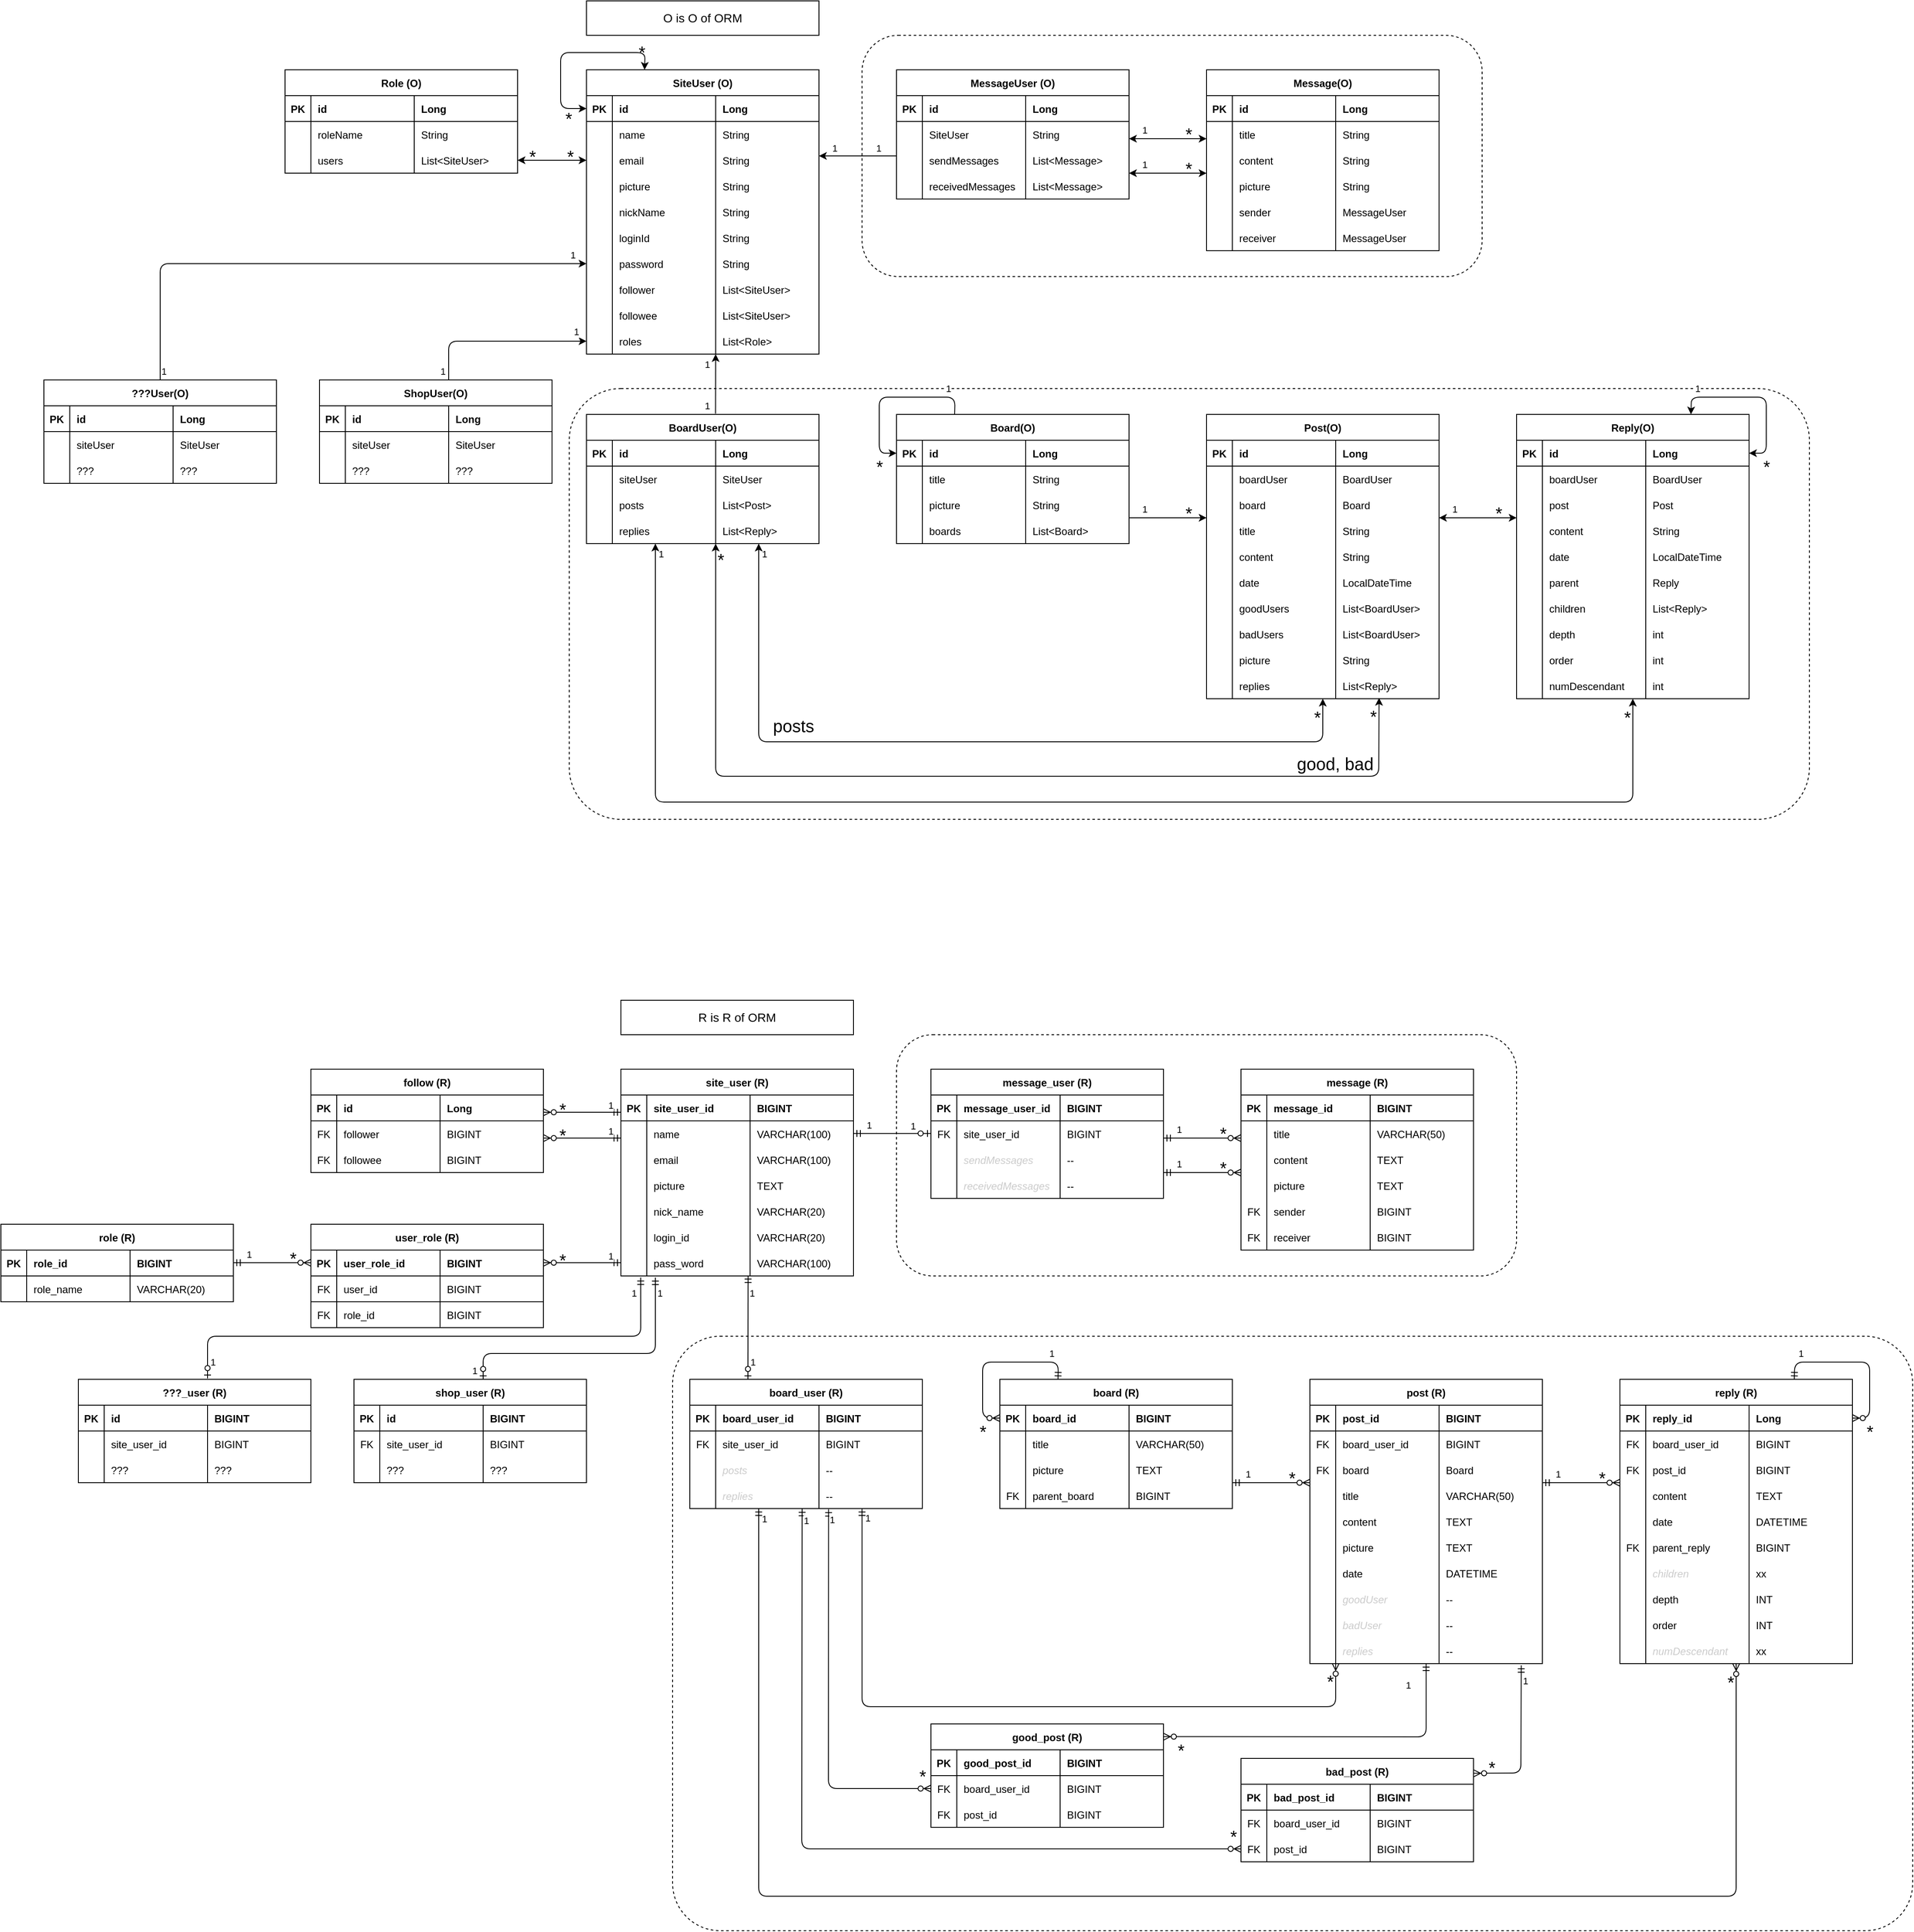 <mxfile version="14.6.13" type="device"><diagram id="R2lEEEUBdFMjLlhIrx00" name="Page-1"><mxGraphModel dx="1642" dy="1914" grid="0" gridSize="10" guides="1" tooltips="1" connect="1" arrows="1" fold="1" page="0" pageScale="1" pageWidth="850" pageHeight="1100" background="none" math="0" shadow="0" extFonts="Permanent Marker^https://fonts.googleapis.com/css?family=Permanent+Marker"><root><mxCell id="0"/><mxCell id="1" parent="0"/><mxCell id="voZWjDkJ0_8X9nBIZ3rV-304" value="" style="rounded=1;whiteSpace=wrap;html=1;labelBackgroundColor=none;fontSize=20;dashed=1;fillColor=none;" parent="1" vertex="1"><mxGeometry x="800" y="-920" width="720" height="280" as="geometry"/></mxCell><mxCell id="voZWjDkJ0_8X9nBIZ3rV-303" value="" style="rounded=1;whiteSpace=wrap;html=1;labelBackgroundColor=none;fontSize=20;dashed=1;fillColor=none;arcSize=12;" parent="1" vertex="1"><mxGeometry x="460" y="-510" width="1440" height="500" as="geometry"/></mxCell><mxCell id="C-vyLk0tnHw3VtMMgP7b-23" value="SiteUser (O)" style="shape=table;startSize=30;container=1;collapsible=1;childLayout=tableLayout;fixedRows=1;rowLines=0;fontStyle=1;align=center;resizeLast=1;flipH=1;flipV=0;direction=east;" parent="1" vertex="1"><mxGeometry x="480" y="-880" width="270" height="330" as="geometry"><mxRectangle x="480" y="-520" width="60" height="30" as="alternateBounds"/></mxGeometry></mxCell><mxCell id="C-vyLk0tnHw3VtMMgP7b-24" value="" style="shape=partialRectangle;collapsible=0;dropTarget=0;pointerEvents=0;fillColor=none;points=[[0,0.5],[1,0.5]];portConstraint=eastwest;top=0;left=0;right=0;bottom=1;" parent="C-vyLk0tnHw3VtMMgP7b-23" vertex="1"><mxGeometry y="30" width="270" height="30" as="geometry"/></mxCell><mxCell id="C-vyLk0tnHw3VtMMgP7b-25" value="PK" style="shape=partialRectangle;overflow=hidden;connectable=0;fillColor=none;top=0;left=0;bottom=0;right=0;fontStyle=1;" parent="C-vyLk0tnHw3VtMMgP7b-24" vertex="1"><mxGeometry width="30" height="30" as="geometry"/></mxCell><mxCell id="1W_CLNPMPHu_3Ri52ZUf-18" value="id" style="shape=partialRectangle;overflow=hidden;connectable=0;fillColor=none;top=0;left=0;bottom=0;right=0;align=left;spacingLeft=6;fontStyle=1;" parent="C-vyLk0tnHw3VtMMgP7b-24" vertex="1"><mxGeometry x="30" width="120" height="30" as="geometry"/></mxCell><mxCell id="C-vyLk0tnHw3VtMMgP7b-26" value="Long" style="shape=partialRectangle;overflow=hidden;connectable=0;fillColor=none;top=0;left=0;bottom=0;right=0;align=left;spacingLeft=6;fontStyle=1;" parent="C-vyLk0tnHw3VtMMgP7b-24" vertex="1"><mxGeometry x="150" width="120" height="30" as="geometry"/></mxCell><mxCell id="C-vyLk0tnHw3VtMMgP7b-27" value="" style="shape=partialRectangle;collapsible=0;dropTarget=0;pointerEvents=0;fillColor=none;points=[[0,0.5],[1,0.5]];portConstraint=eastwest;top=0;left=0;right=0;bottom=0;" parent="C-vyLk0tnHw3VtMMgP7b-23" vertex="1"><mxGeometry y="60" width="270" height="30" as="geometry"/></mxCell><mxCell id="C-vyLk0tnHw3VtMMgP7b-28" value="" style="shape=partialRectangle;overflow=hidden;connectable=0;fillColor=none;top=0;left=0;bottom=0;right=0;" parent="C-vyLk0tnHw3VtMMgP7b-27" vertex="1"><mxGeometry width="30" height="30" as="geometry"/></mxCell><mxCell id="1W_CLNPMPHu_3Ri52ZUf-19" value="name" style="shape=partialRectangle;overflow=hidden;connectable=0;fillColor=none;top=0;left=0;bottom=0;right=0;align=left;spacingLeft=6;fontStyle=0" parent="C-vyLk0tnHw3VtMMgP7b-27" vertex="1"><mxGeometry x="30" width="120" height="30" as="geometry"/></mxCell><mxCell id="C-vyLk0tnHw3VtMMgP7b-29" value="String" style="shape=partialRectangle;overflow=hidden;connectable=0;fillColor=none;top=0;left=0;bottom=0;right=0;align=left;spacingLeft=6;fontStyle=0" parent="C-vyLk0tnHw3VtMMgP7b-27" vertex="1"><mxGeometry x="150" width="120" height="30" as="geometry"/></mxCell><mxCell id="1W_CLNPMPHu_3Ri52ZUf-44" style="shape=partialRectangle;collapsible=0;dropTarget=0;pointerEvents=0;fillColor=none;points=[[0,0.5],[1,0.5]];portConstraint=eastwest;top=0;left=0;right=0;bottom=0;" parent="C-vyLk0tnHw3VtMMgP7b-23" vertex="1"><mxGeometry y="90" width="270" height="30" as="geometry"/></mxCell><mxCell id="1W_CLNPMPHu_3Ri52ZUf-45" style="shape=partialRectangle;overflow=hidden;connectable=0;fillColor=none;top=0;left=0;bottom=0;right=0;" parent="1W_CLNPMPHu_3Ri52ZUf-44" vertex="1"><mxGeometry width="30" height="30" as="geometry"/></mxCell><mxCell id="1W_CLNPMPHu_3Ri52ZUf-46" value="email" style="shape=partialRectangle;overflow=hidden;connectable=0;fillColor=none;top=0;left=0;bottom=0;right=0;align=left;spacingLeft=6;fontStyle=0" parent="1W_CLNPMPHu_3Ri52ZUf-44" vertex="1"><mxGeometry x="30" width="120" height="30" as="geometry"/></mxCell><mxCell id="1W_CLNPMPHu_3Ri52ZUf-47" value="String" style="shape=partialRectangle;overflow=hidden;connectable=0;fillColor=none;top=0;left=0;bottom=0;right=0;align=left;spacingLeft=6;fontStyle=0" parent="1W_CLNPMPHu_3Ri52ZUf-44" vertex="1"><mxGeometry x="150" width="120" height="30" as="geometry"/></mxCell><mxCell id="1W_CLNPMPHu_3Ri52ZUf-48" style="shape=partialRectangle;collapsible=0;dropTarget=0;pointerEvents=0;fillColor=none;points=[[0,0.5],[1,0.5]];portConstraint=eastwest;top=0;left=0;right=0;bottom=0;" parent="C-vyLk0tnHw3VtMMgP7b-23" vertex="1"><mxGeometry y="120" width="270" height="30" as="geometry"/></mxCell><mxCell id="1W_CLNPMPHu_3Ri52ZUf-49" style="shape=partialRectangle;overflow=hidden;connectable=0;fillColor=none;top=0;left=0;bottom=0;right=0;" parent="1W_CLNPMPHu_3Ri52ZUf-48" vertex="1"><mxGeometry width="30" height="30" as="geometry"/></mxCell><mxCell id="1W_CLNPMPHu_3Ri52ZUf-50" value="picture" style="shape=partialRectangle;overflow=hidden;connectable=0;fillColor=none;top=0;left=0;bottom=0;right=0;align=left;spacingLeft=6;fontStyle=0" parent="1W_CLNPMPHu_3Ri52ZUf-48" vertex="1"><mxGeometry x="30" width="120" height="30" as="geometry"/></mxCell><mxCell id="1W_CLNPMPHu_3Ri52ZUf-51" value="String" style="shape=partialRectangle;overflow=hidden;connectable=0;fillColor=none;top=0;left=0;bottom=0;right=0;align=left;spacingLeft=6;fontStyle=0" parent="1W_CLNPMPHu_3Ri52ZUf-48" vertex="1"><mxGeometry x="150" width="120" height="30" as="geometry"/></mxCell><mxCell id="1W_CLNPMPHu_3Ri52ZUf-85" style="shape=partialRectangle;collapsible=0;dropTarget=0;pointerEvents=0;fillColor=none;points=[[0,0.5],[1,0.5]];portConstraint=eastwest;top=0;left=0;right=0;bottom=0;" parent="C-vyLk0tnHw3VtMMgP7b-23" vertex="1"><mxGeometry y="150" width="270" height="30" as="geometry"/></mxCell><mxCell id="1W_CLNPMPHu_3Ri52ZUf-86" style="shape=partialRectangle;overflow=hidden;connectable=0;fillColor=none;top=0;left=0;bottom=0;right=0;" parent="1W_CLNPMPHu_3Ri52ZUf-85" vertex="1"><mxGeometry width="30" height="30" as="geometry"/></mxCell><mxCell id="1W_CLNPMPHu_3Ri52ZUf-87" value="nickName" style="shape=partialRectangle;overflow=hidden;connectable=0;fillColor=none;top=0;left=0;bottom=0;right=0;align=left;spacingLeft=6;fontStyle=0" parent="1W_CLNPMPHu_3Ri52ZUf-85" vertex="1"><mxGeometry x="30" width="120" height="30" as="geometry"/></mxCell><mxCell id="1W_CLNPMPHu_3Ri52ZUf-88" value="String" style="shape=partialRectangle;overflow=hidden;connectable=0;fillColor=none;top=0;left=0;bottom=0;right=0;align=left;spacingLeft=6;fontStyle=0" parent="1W_CLNPMPHu_3Ri52ZUf-85" vertex="1"><mxGeometry x="150" width="120" height="30" as="geometry"/></mxCell><mxCell id="1W_CLNPMPHu_3Ri52ZUf-81" style="shape=partialRectangle;collapsible=0;dropTarget=0;pointerEvents=0;fillColor=none;points=[[0,0.5],[1,0.5]];portConstraint=eastwest;top=0;left=0;right=0;bottom=0;" parent="C-vyLk0tnHw3VtMMgP7b-23" vertex="1"><mxGeometry y="180" width="270" height="30" as="geometry"/></mxCell><mxCell id="1W_CLNPMPHu_3Ri52ZUf-82" style="shape=partialRectangle;overflow=hidden;connectable=0;fillColor=none;top=0;left=0;bottom=0;right=0;" parent="1W_CLNPMPHu_3Ri52ZUf-81" vertex="1"><mxGeometry width="30" height="30" as="geometry"/></mxCell><mxCell id="1W_CLNPMPHu_3Ri52ZUf-83" value="loginId" style="shape=partialRectangle;overflow=hidden;connectable=0;fillColor=none;top=0;left=0;bottom=0;right=0;align=left;spacingLeft=6;fontStyle=0" parent="1W_CLNPMPHu_3Ri52ZUf-81" vertex="1"><mxGeometry x="30" width="120" height="30" as="geometry"/></mxCell><mxCell id="1W_CLNPMPHu_3Ri52ZUf-84" value="String" style="shape=partialRectangle;overflow=hidden;connectable=0;fillColor=none;top=0;left=0;bottom=0;right=0;align=left;spacingLeft=6;fontStyle=0" parent="1W_CLNPMPHu_3Ri52ZUf-81" vertex="1"><mxGeometry x="150" width="120" height="30" as="geometry"/></mxCell><mxCell id="1W_CLNPMPHu_3Ri52ZUf-73" style="shape=partialRectangle;collapsible=0;dropTarget=0;pointerEvents=0;fillColor=none;points=[[0,0.5],[1,0.5]];portConstraint=eastwest;top=0;left=0;right=0;bottom=0;" parent="C-vyLk0tnHw3VtMMgP7b-23" vertex="1"><mxGeometry y="210" width="270" height="30" as="geometry"/></mxCell><mxCell id="1W_CLNPMPHu_3Ri52ZUf-74" style="shape=partialRectangle;overflow=hidden;connectable=0;fillColor=none;top=0;left=0;bottom=0;right=0;" parent="1W_CLNPMPHu_3Ri52ZUf-73" vertex="1"><mxGeometry width="30" height="30" as="geometry"/></mxCell><mxCell id="1W_CLNPMPHu_3Ri52ZUf-75" value="password" style="shape=partialRectangle;overflow=hidden;connectable=0;fillColor=none;top=0;left=0;bottom=0;right=0;align=left;spacingLeft=6;fontStyle=0" parent="1W_CLNPMPHu_3Ri52ZUf-73" vertex="1"><mxGeometry x="30" width="120" height="30" as="geometry"/></mxCell><mxCell id="1W_CLNPMPHu_3Ri52ZUf-76" value="String" style="shape=partialRectangle;overflow=hidden;connectable=0;fillColor=none;top=0;left=0;bottom=0;right=0;align=left;spacingLeft=6;fontStyle=0" parent="1W_CLNPMPHu_3Ri52ZUf-73" vertex="1"><mxGeometry x="150" width="120" height="30" as="geometry"/></mxCell><mxCell id="Cb03ZDh4iNK3oTRqWdDE-75" style="shape=partialRectangle;collapsible=0;dropTarget=0;pointerEvents=0;fillColor=none;points=[[0,0.5],[1,0.5]];portConstraint=eastwest;top=0;left=0;right=0;bottom=0;" parent="C-vyLk0tnHw3VtMMgP7b-23" vertex="1"><mxGeometry y="240" width="270" height="30" as="geometry"/></mxCell><mxCell id="Cb03ZDh4iNK3oTRqWdDE-76" style="shape=partialRectangle;overflow=hidden;connectable=0;fillColor=none;top=0;left=0;bottom=0;right=0;" parent="Cb03ZDh4iNK3oTRqWdDE-75" vertex="1"><mxGeometry width="30" height="30" as="geometry"/></mxCell><mxCell id="Cb03ZDh4iNK3oTRqWdDE-77" value="follower" style="shape=partialRectangle;overflow=hidden;connectable=0;fillColor=none;top=0;left=0;bottom=0;right=0;align=left;spacingLeft=6;fontStyle=0" parent="Cb03ZDh4iNK3oTRqWdDE-75" vertex="1"><mxGeometry x="30" width="120" height="30" as="geometry"/></mxCell><mxCell id="Cb03ZDh4iNK3oTRqWdDE-78" value="List&lt;SiteUser&gt;" style="shape=partialRectangle;overflow=hidden;connectable=0;fillColor=none;top=0;left=0;bottom=0;right=0;align=left;spacingLeft=6;fontStyle=0" parent="Cb03ZDh4iNK3oTRqWdDE-75" vertex="1"><mxGeometry x="150" width="120" height="30" as="geometry"/></mxCell><mxCell id="voZWjDkJ0_8X9nBIZ3rV-1160" style="shape=partialRectangle;collapsible=0;dropTarget=0;pointerEvents=0;fillColor=none;points=[[0,0.5],[1,0.5]];portConstraint=eastwest;top=0;left=0;right=0;bottom=0;" parent="C-vyLk0tnHw3VtMMgP7b-23" vertex="1"><mxGeometry y="270" width="270" height="30" as="geometry"/></mxCell><mxCell id="voZWjDkJ0_8X9nBIZ3rV-1161" style="shape=partialRectangle;overflow=hidden;connectable=0;fillColor=none;top=0;left=0;bottom=0;right=0;" parent="voZWjDkJ0_8X9nBIZ3rV-1160" vertex="1"><mxGeometry width="30" height="30" as="geometry"/></mxCell><mxCell id="voZWjDkJ0_8X9nBIZ3rV-1162" value="followee" style="shape=partialRectangle;overflow=hidden;connectable=0;fillColor=none;top=0;left=0;bottom=0;right=0;align=left;spacingLeft=6;fontStyle=0" parent="voZWjDkJ0_8X9nBIZ3rV-1160" vertex="1"><mxGeometry x="30" width="120" height="30" as="geometry"/></mxCell><mxCell id="voZWjDkJ0_8X9nBIZ3rV-1163" value="List&lt;SiteUser&gt;" style="shape=partialRectangle;overflow=hidden;connectable=0;fillColor=none;top=0;left=0;bottom=0;right=0;align=left;spacingLeft=6;fontStyle=0" parent="voZWjDkJ0_8X9nBIZ3rV-1160" vertex="1"><mxGeometry x="150" width="120" height="30" as="geometry"/></mxCell><mxCell id="1W_CLNPMPHu_3Ri52ZUf-77" style="shape=partialRectangle;collapsible=0;dropTarget=0;pointerEvents=0;fillColor=none;points=[[0,0.5],[1,0.5]];portConstraint=eastwest;top=0;left=0;right=0;bottom=0;" parent="C-vyLk0tnHw3VtMMgP7b-23" vertex="1"><mxGeometry y="300" width="270" height="30" as="geometry"/></mxCell><mxCell id="1W_CLNPMPHu_3Ri52ZUf-78" style="shape=partialRectangle;overflow=hidden;connectable=0;fillColor=none;top=0;left=0;bottom=0;right=0;" parent="1W_CLNPMPHu_3Ri52ZUf-77" vertex="1"><mxGeometry width="30" height="30" as="geometry"/></mxCell><mxCell id="1W_CLNPMPHu_3Ri52ZUf-79" value="roles" style="shape=partialRectangle;overflow=hidden;connectable=0;fillColor=none;top=0;left=0;bottom=0;right=0;align=left;spacingLeft=6;fontStyle=0" parent="1W_CLNPMPHu_3Ri52ZUf-77" vertex="1"><mxGeometry x="30" width="120" height="30" as="geometry"/></mxCell><mxCell id="1W_CLNPMPHu_3Ri52ZUf-80" value="List&lt;Role&gt;" style="shape=partialRectangle;overflow=hidden;connectable=0;fillColor=none;top=0;left=0;bottom=0;right=0;align=left;spacingLeft=6;fontStyle=0" parent="1W_CLNPMPHu_3Ri52ZUf-77" vertex="1"><mxGeometry x="150" width="120" height="30" as="geometry"/></mxCell><mxCell id="voZWjDkJ0_8X9nBIZ3rV-319" value="" style="endArrow=classic;startArrow=classic;html=1;entryX=0.25;entryY=0;entryDx=0;entryDy=0;exitX=0;exitY=0.5;exitDx=0;exitDy=0;endFill=1;" parent="C-vyLk0tnHw3VtMMgP7b-23" source="C-vyLk0tnHw3VtMMgP7b-24" target="C-vyLk0tnHw3VtMMgP7b-23" edge="1"><mxGeometry width="50" height="50" relative="1" as="geometry"><mxPoint x="-50" y="45" as="sourcePoint"/><mxPoint x="-110.0" as="targetPoint"/><Array as="points"><mxPoint x="-30" y="45"/><mxPoint x="-30" y="-20"/><mxPoint x="68" y="-20"/></Array></mxGeometry></mxCell><mxCell id="voZWjDkJ0_8X9nBIZ3rV-320" value="*" style="edgeLabel;html=1;align=center;verticalAlign=middle;resizable=0;points=[];fontSize=20;labelBorderColor=none;labelBackgroundColor=none;" parent="voZWjDkJ0_8X9nBIZ3rV-319" vertex="1" connectable="0"><mxGeometry x="0.525" y="1" relative="1" as="geometry"><mxPoint x="26" as="offset"/></mxGeometry></mxCell><mxCell id="voZWjDkJ0_8X9nBIZ3rV-325" value="*" style="edgeLabel;html=1;align=center;verticalAlign=middle;resizable=0;points=[];fontSize=20;labelBackgroundColor=none;" parent="voZWjDkJ0_8X9nBIZ3rV-319" vertex="1" connectable="0"><mxGeometry x="-0.761" y="-1" relative="1" as="geometry"><mxPoint x="4" y="12" as="offset"/></mxGeometry></mxCell><mxCell id="1W_CLNPMPHu_3Ri52ZUf-52" value="BoardUser(O)" style="shape=table;startSize=30;container=1;collapsible=1;childLayout=tableLayout;fixedRows=1;rowLines=0;fontStyle=1;align=center;resizeLast=1;flipH=1;flipV=0;direction=east;" parent="1" vertex="1"><mxGeometry x="480" y="-480" width="270" height="150" as="geometry"/></mxCell><mxCell id="1W_CLNPMPHu_3Ri52ZUf-53" value="" style="shape=partialRectangle;collapsible=0;dropTarget=0;pointerEvents=0;fillColor=none;points=[[0,0.5],[1,0.5]];portConstraint=eastwest;top=0;left=0;right=0;bottom=1;" parent="1W_CLNPMPHu_3Ri52ZUf-52" vertex="1"><mxGeometry y="30" width="270" height="30" as="geometry"/></mxCell><mxCell id="1W_CLNPMPHu_3Ri52ZUf-54" value="PK" style="shape=partialRectangle;overflow=hidden;connectable=0;fillColor=none;top=0;left=0;bottom=0;right=0;fontStyle=1;" parent="1W_CLNPMPHu_3Ri52ZUf-53" vertex="1"><mxGeometry width="30" height="30" as="geometry"/></mxCell><mxCell id="1W_CLNPMPHu_3Ri52ZUf-55" value="id" style="shape=partialRectangle;overflow=hidden;connectable=0;fillColor=none;top=0;left=0;bottom=0;right=0;align=left;spacingLeft=6;fontStyle=1;" parent="1W_CLNPMPHu_3Ri52ZUf-53" vertex="1"><mxGeometry x="30" width="120" height="30" as="geometry"/></mxCell><mxCell id="1W_CLNPMPHu_3Ri52ZUf-56" value="Long" style="shape=partialRectangle;overflow=hidden;connectable=0;fillColor=none;top=0;left=0;bottom=0;right=0;align=left;spacingLeft=6;fontStyle=1;" parent="1W_CLNPMPHu_3Ri52ZUf-53" vertex="1"><mxGeometry x="150" width="120" height="30" as="geometry"/></mxCell><mxCell id="1W_CLNPMPHu_3Ri52ZUf-65" style="shape=partialRectangle;collapsible=0;dropTarget=0;pointerEvents=0;fillColor=none;points=[[0,0.5],[1,0.5]];portConstraint=eastwest;top=0;left=0;right=0;bottom=0;" parent="1W_CLNPMPHu_3Ri52ZUf-52" vertex="1"><mxGeometry y="60" width="270" height="30" as="geometry"/></mxCell><mxCell id="1W_CLNPMPHu_3Ri52ZUf-66" style="shape=partialRectangle;overflow=hidden;connectable=0;fillColor=none;top=0;left=0;bottom=0;right=0;" parent="1W_CLNPMPHu_3Ri52ZUf-65" vertex="1"><mxGeometry width="30" height="30" as="geometry"/></mxCell><mxCell id="1W_CLNPMPHu_3Ri52ZUf-67" value="siteUser" style="shape=partialRectangle;overflow=hidden;connectable=0;fillColor=none;top=0;left=0;bottom=0;right=0;align=left;spacingLeft=6;fontStyle=0" parent="1W_CLNPMPHu_3Ri52ZUf-65" vertex="1"><mxGeometry x="30" width="120" height="30" as="geometry"/></mxCell><mxCell id="1W_CLNPMPHu_3Ri52ZUf-68" value="SiteUser" style="shape=partialRectangle;overflow=hidden;connectable=0;fillColor=none;top=0;left=0;bottom=0;right=0;align=left;spacingLeft=6;fontStyle=0" parent="1W_CLNPMPHu_3Ri52ZUf-65" vertex="1"><mxGeometry x="150" width="120" height="30" as="geometry"/></mxCell><mxCell id="1W_CLNPMPHu_3Ri52ZUf-57" value="" style="shape=partialRectangle;collapsible=0;dropTarget=0;pointerEvents=0;fillColor=none;points=[[0,0.5],[1,0.5]];portConstraint=eastwest;top=0;left=0;right=0;bottom=0;" parent="1W_CLNPMPHu_3Ri52ZUf-52" vertex="1"><mxGeometry y="90" width="270" height="30" as="geometry"/></mxCell><mxCell id="1W_CLNPMPHu_3Ri52ZUf-58" value="" style="shape=partialRectangle;overflow=hidden;connectable=0;fillColor=none;top=0;left=0;bottom=0;right=0;" parent="1W_CLNPMPHu_3Ri52ZUf-57" vertex="1"><mxGeometry width="30" height="30" as="geometry"/></mxCell><mxCell id="1W_CLNPMPHu_3Ri52ZUf-59" value="posts" style="shape=partialRectangle;overflow=hidden;connectable=0;fillColor=none;top=0;left=0;bottom=0;right=0;align=left;spacingLeft=6;fontStyle=0" parent="1W_CLNPMPHu_3Ri52ZUf-57" vertex="1"><mxGeometry x="30" width="120" height="30" as="geometry"/></mxCell><mxCell id="1W_CLNPMPHu_3Ri52ZUf-60" value="List&lt;Post&gt;" style="shape=partialRectangle;overflow=hidden;connectable=0;fillColor=none;top=0;left=0;bottom=0;right=0;align=left;spacingLeft=6;fontStyle=0" parent="1W_CLNPMPHu_3Ri52ZUf-57" vertex="1"><mxGeometry x="150" width="120" height="30" as="geometry"/></mxCell><mxCell id="1W_CLNPMPHu_3Ri52ZUf-61" style="shape=partialRectangle;collapsible=0;dropTarget=0;pointerEvents=0;fillColor=none;points=[[0,0.5],[1,0.5]];portConstraint=eastwest;top=0;left=0;right=0;bottom=0;" parent="1W_CLNPMPHu_3Ri52ZUf-52" vertex="1"><mxGeometry y="120" width="270" height="30" as="geometry"/></mxCell><mxCell id="1W_CLNPMPHu_3Ri52ZUf-62" style="shape=partialRectangle;overflow=hidden;connectable=0;fillColor=none;top=0;left=0;bottom=0;right=0;" parent="1W_CLNPMPHu_3Ri52ZUf-61" vertex="1"><mxGeometry width="30" height="30" as="geometry"/></mxCell><mxCell id="1W_CLNPMPHu_3Ri52ZUf-63" value="replies" style="shape=partialRectangle;overflow=hidden;connectable=0;fillColor=none;top=0;left=0;bottom=0;right=0;align=left;spacingLeft=6;fontStyle=0" parent="1W_CLNPMPHu_3Ri52ZUf-61" vertex="1"><mxGeometry x="30" width="120" height="30" as="geometry"/></mxCell><mxCell id="1W_CLNPMPHu_3Ri52ZUf-64" value="List&lt;Reply&gt;" style="shape=partialRectangle;overflow=hidden;connectable=0;fillColor=none;top=0;left=0;bottom=0;right=0;align=left;spacingLeft=6;fontStyle=0" parent="1W_CLNPMPHu_3Ri52ZUf-61" vertex="1"><mxGeometry x="150" width="120" height="30" as="geometry"/></mxCell><mxCell id="1W_CLNPMPHu_3Ri52ZUf-107" value="Board(O)" style="shape=table;startSize=30;container=1;collapsible=1;childLayout=tableLayout;fixedRows=1;rowLines=0;fontStyle=1;align=center;resizeLast=1;flipH=1;flipV=0;direction=east;" parent="1" vertex="1"><mxGeometry x="840" y="-480" width="270" height="150" as="geometry"/></mxCell><mxCell id="1W_CLNPMPHu_3Ri52ZUf-108" value="" style="shape=partialRectangle;collapsible=0;dropTarget=0;pointerEvents=0;fillColor=none;points=[[0,0.5],[1,0.5]];portConstraint=eastwest;top=0;left=0;right=0;bottom=1;" parent="1W_CLNPMPHu_3Ri52ZUf-107" vertex="1"><mxGeometry y="30" width="270" height="30" as="geometry"/></mxCell><mxCell id="1W_CLNPMPHu_3Ri52ZUf-109" value="PK" style="shape=partialRectangle;overflow=hidden;connectable=0;fillColor=none;top=0;left=0;bottom=0;right=0;fontStyle=1;" parent="1W_CLNPMPHu_3Ri52ZUf-108" vertex="1"><mxGeometry width="30" height="30" as="geometry"/></mxCell><mxCell id="1W_CLNPMPHu_3Ri52ZUf-110" value="id" style="shape=partialRectangle;overflow=hidden;connectable=0;fillColor=none;top=0;left=0;bottom=0;right=0;align=left;spacingLeft=6;fontStyle=1;" parent="1W_CLNPMPHu_3Ri52ZUf-108" vertex="1"><mxGeometry x="30" width="120" height="30" as="geometry"/></mxCell><mxCell id="1W_CLNPMPHu_3Ri52ZUf-111" value="Long" style="shape=partialRectangle;overflow=hidden;connectable=0;fillColor=none;top=0;left=0;bottom=0;right=0;align=left;spacingLeft=6;fontStyle=1;" parent="1W_CLNPMPHu_3Ri52ZUf-108" vertex="1"><mxGeometry x="150" width="120" height="30" as="geometry"/></mxCell><mxCell id="1W_CLNPMPHu_3Ri52ZUf-112" style="shape=partialRectangle;collapsible=0;dropTarget=0;pointerEvents=0;fillColor=none;points=[[0,0.5],[1,0.5]];portConstraint=eastwest;top=0;left=0;right=0;bottom=0;" parent="1W_CLNPMPHu_3Ri52ZUf-107" vertex="1"><mxGeometry y="60" width="270" height="30" as="geometry"/></mxCell><mxCell id="1W_CLNPMPHu_3Ri52ZUf-113" style="shape=partialRectangle;overflow=hidden;connectable=0;fillColor=none;top=0;left=0;bottom=0;right=0;" parent="1W_CLNPMPHu_3Ri52ZUf-112" vertex="1"><mxGeometry width="30" height="30" as="geometry"/></mxCell><mxCell id="1W_CLNPMPHu_3Ri52ZUf-114" value="title" style="shape=partialRectangle;overflow=hidden;connectable=0;fillColor=none;top=0;left=0;bottom=0;right=0;align=left;spacingLeft=6;fontStyle=0" parent="1W_CLNPMPHu_3Ri52ZUf-112" vertex="1"><mxGeometry x="30" width="120" height="30" as="geometry"/></mxCell><mxCell id="1W_CLNPMPHu_3Ri52ZUf-115" value="String" style="shape=partialRectangle;overflow=hidden;connectable=0;fillColor=none;top=0;left=0;bottom=0;right=0;align=left;spacingLeft=6;fontStyle=0" parent="1W_CLNPMPHu_3Ri52ZUf-112" vertex="1"><mxGeometry x="150" width="120" height="30" as="geometry"/></mxCell><mxCell id="1W_CLNPMPHu_3Ri52ZUf-158" style="shape=partialRectangle;collapsible=0;dropTarget=0;pointerEvents=0;fillColor=none;points=[[0,0.5],[1,0.5]];portConstraint=eastwest;top=0;left=0;right=0;bottom=0;" parent="1W_CLNPMPHu_3Ri52ZUf-107" vertex="1"><mxGeometry y="90" width="270" height="30" as="geometry"/></mxCell><mxCell id="1W_CLNPMPHu_3Ri52ZUf-159" style="shape=partialRectangle;overflow=hidden;connectable=0;fillColor=none;top=0;left=0;bottom=0;right=0;" parent="1W_CLNPMPHu_3Ri52ZUf-158" vertex="1"><mxGeometry width="30" height="30" as="geometry"/></mxCell><mxCell id="1W_CLNPMPHu_3Ri52ZUf-160" value="picture" style="shape=partialRectangle;overflow=hidden;connectable=0;fillColor=none;top=0;left=0;bottom=0;right=0;align=left;spacingLeft=6;fontStyle=0" parent="1W_CLNPMPHu_3Ri52ZUf-158" vertex="1"><mxGeometry x="30" width="120" height="30" as="geometry"/></mxCell><mxCell id="1W_CLNPMPHu_3Ri52ZUf-161" value="String" style="shape=partialRectangle;overflow=hidden;connectable=0;fillColor=none;top=0;left=0;bottom=0;right=0;align=left;spacingLeft=6;fontStyle=0" parent="1W_CLNPMPHu_3Ri52ZUf-158" vertex="1"><mxGeometry x="150" width="120" height="30" as="geometry"/></mxCell><mxCell id="1W_CLNPMPHu_3Ri52ZUf-116" value="" style="shape=partialRectangle;collapsible=0;dropTarget=0;pointerEvents=0;fillColor=none;points=[[0,0.5],[1,0.5]];portConstraint=eastwest;top=0;left=0;right=0;bottom=0;" parent="1W_CLNPMPHu_3Ri52ZUf-107" vertex="1"><mxGeometry y="120" width="270" height="30" as="geometry"/></mxCell><mxCell id="1W_CLNPMPHu_3Ri52ZUf-117" value="" style="shape=partialRectangle;overflow=hidden;connectable=0;fillColor=none;top=0;left=0;bottom=0;right=0;" parent="1W_CLNPMPHu_3Ri52ZUf-116" vertex="1"><mxGeometry width="30" height="30" as="geometry"/></mxCell><mxCell id="1W_CLNPMPHu_3Ri52ZUf-118" value="boards" style="shape=partialRectangle;overflow=hidden;connectable=0;fillColor=none;top=0;left=0;bottom=0;right=0;align=left;spacingLeft=6;fontStyle=0" parent="1W_CLNPMPHu_3Ri52ZUf-116" vertex="1"><mxGeometry x="30" width="120" height="30" as="geometry"/></mxCell><mxCell id="1W_CLNPMPHu_3Ri52ZUf-119" value="List&lt;Board&gt;" style="shape=partialRectangle;overflow=hidden;connectable=0;fillColor=none;top=0;left=0;bottom=0;right=0;align=left;spacingLeft=6;fontStyle=0" parent="1W_CLNPMPHu_3Ri52ZUf-116" vertex="1"><mxGeometry x="150" width="120" height="30" as="geometry"/></mxCell><mxCell id="voZWjDkJ0_8X9nBIZ3rV-313" value="" style="endArrow=none;startArrow=classic;html=1;entryX=0.25;entryY=0;entryDx=0;entryDy=0;endFill=0;" parent="1W_CLNPMPHu_3Ri52ZUf-107" source="1W_CLNPMPHu_3Ri52ZUf-108" target="1W_CLNPMPHu_3Ri52ZUf-107" edge="1"><mxGeometry width="50" height="50" relative="1" as="geometry"><mxPoint x="-40" y="55" as="sourcePoint"/><mxPoint x="-100.0" y="10" as="targetPoint"/><Array as="points"><mxPoint x="-20" y="45"/><mxPoint x="-20" y="-20"/><mxPoint x="68" y="-20"/></Array></mxGeometry></mxCell><mxCell id="voZWjDkJ0_8X9nBIZ3rV-314" value="*" style="edgeLabel;html=1;align=center;verticalAlign=middle;resizable=0;points=[];fontSize=20;labelBorderColor=none;labelBackgroundColor=none;" parent="voZWjDkJ0_8X9nBIZ3rV-313" vertex="1" connectable="0"><mxGeometry x="0.525" y="1" relative="1" as="geometry"><mxPoint x="-62" y="81" as="offset"/></mxGeometry></mxCell><mxCell id="voZWjDkJ0_8X9nBIZ3rV-315" value="1" style="edgeLabel;html=1;align=center;verticalAlign=middle;resizable=0;points=[];" parent="voZWjDkJ0_8X9nBIZ3rV-313" vertex="1" connectable="0"><mxGeometry x="-0.667" y="1" relative="1" as="geometry"><mxPoint x="81" y="-63" as="offset"/></mxGeometry></mxCell><mxCell id="1W_CLNPMPHu_3Ri52ZUf-124" value="ShopUser(O)" style="shape=table;startSize=30;container=1;collapsible=1;childLayout=tableLayout;fixedRows=1;rowLines=0;fontStyle=1;align=center;resizeLast=1;flipH=1;flipV=0;direction=east;" parent="1" vertex="1"><mxGeometry x="170" y="-520" width="270" height="120" as="geometry"/></mxCell><mxCell id="1W_CLNPMPHu_3Ri52ZUf-125" value="" style="shape=partialRectangle;collapsible=0;dropTarget=0;pointerEvents=0;fillColor=none;points=[[0,0.5],[1,0.5]];portConstraint=eastwest;top=0;left=0;right=0;bottom=1;" parent="1W_CLNPMPHu_3Ri52ZUf-124" vertex="1"><mxGeometry y="30" width="270" height="30" as="geometry"/></mxCell><mxCell id="1W_CLNPMPHu_3Ri52ZUf-126" value="PK" style="shape=partialRectangle;overflow=hidden;connectable=0;fillColor=none;top=0;left=0;bottom=0;right=0;fontStyle=1;" parent="1W_CLNPMPHu_3Ri52ZUf-125" vertex="1"><mxGeometry width="30" height="30" as="geometry"/></mxCell><mxCell id="1W_CLNPMPHu_3Ri52ZUf-127" value="id" style="shape=partialRectangle;overflow=hidden;connectable=0;fillColor=none;top=0;left=0;bottom=0;right=0;align=left;spacingLeft=6;fontStyle=1;" parent="1W_CLNPMPHu_3Ri52ZUf-125" vertex="1"><mxGeometry x="30" width="120" height="30" as="geometry"/></mxCell><mxCell id="1W_CLNPMPHu_3Ri52ZUf-128" value="Long" style="shape=partialRectangle;overflow=hidden;connectable=0;fillColor=none;top=0;left=0;bottom=0;right=0;align=left;spacingLeft=6;fontStyle=1;" parent="1W_CLNPMPHu_3Ri52ZUf-125" vertex="1"><mxGeometry x="150" width="120" height="30" as="geometry"/></mxCell><mxCell id="1W_CLNPMPHu_3Ri52ZUf-129" style="shape=partialRectangle;collapsible=0;dropTarget=0;pointerEvents=0;fillColor=none;points=[[0,0.5],[1,0.5]];portConstraint=eastwest;top=0;left=0;right=0;bottom=0;" parent="1W_CLNPMPHu_3Ri52ZUf-124" vertex="1"><mxGeometry y="60" width="270" height="30" as="geometry"/></mxCell><mxCell id="1W_CLNPMPHu_3Ri52ZUf-130" style="shape=partialRectangle;overflow=hidden;connectable=0;fillColor=none;top=0;left=0;bottom=0;right=0;" parent="1W_CLNPMPHu_3Ri52ZUf-129" vertex="1"><mxGeometry width="30" height="30" as="geometry"/></mxCell><mxCell id="1W_CLNPMPHu_3Ri52ZUf-131" value="siteUser" style="shape=partialRectangle;overflow=hidden;connectable=0;fillColor=none;top=0;left=0;bottom=0;right=0;align=left;spacingLeft=6;fontStyle=0" parent="1W_CLNPMPHu_3Ri52ZUf-129" vertex="1"><mxGeometry x="30" width="120" height="30" as="geometry"/></mxCell><mxCell id="1W_CLNPMPHu_3Ri52ZUf-132" value="SiteUser" style="shape=partialRectangle;overflow=hidden;connectable=0;fillColor=none;top=0;left=0;bottom=0;right=0;align=left;spacingLeft=6;fontStyle=0" parent="1W_CLNPMPHu_3Ri52ZUf-129" vertex="1"><mxGeometry x="150" width="120" height="30" as="geometry"/></mxCell><mxCell id="1W_CLNPMPHu_3Ri52ZUf-133" value="" style="shape=partialRectangle;collapsible=0;dropTarget=0;pointerEvents=0;fillColor=none;points=[[0,0.5],[1,0.5]];portConstraint=eastwest;top=0;left=0;right=0;bottom=0;" parent="1W_CLNPMPHu_3Ri52ZUf-124" vertex="1"><mxGeometry y="90" width="270" height="30" as="geometry"/></mxCell><mxCell id="1W_CLNPMPHu_3Ri52ZUf-134" value="" style="shape=partialRectangle;overflow=hidden;connectable=0;fillColor=none;top=0;left=0;bottom=0;right=0;" parent="1W_CLNPMPHu_3Ri52ZUf-133" vertex="1"><mxGeometry width="30" height="30" as="geometry"/></mxCell><mxCell id="1W_CLNPMPHu_3Ri52ZUf-135" value="???" style="shape=partialRectangle;overflow=hidden;connectable=0;fillColor=none;top=0;left=0;bottom=0;right=0;align=left;spacingLeft=6;fontStyle=0" parent="1W_CLNPMPHu_3Ri52ZUf-133" vertex="1"><mxGeometry x="30" width="120" height="30" as="geometry"/></mxCell><mxCell id="1W_CLNPMPHu_3Ri52ZUf-136" value="???" style="shape=partialRectangle;overflow=hidden;connectable=0;fillColor=none;top=0;left=0;bottom=0;right=0;align=left;spacingLeft=6;fontStyle=0" parent="1W_CLNPMPHu_3Ri52ZUf-133" vertex="1"><mxGeometry x="150" width="120" height="30" as="geometry"/></mxCell><mxCell id="1W_CLNPMPHu_3Ri52ZUf-141" value="???User(O)" style="shape=table;startSize=30;container=1;collapsible=1;childLayout=tableLayout;fixedRows=1;rowLines=0;fontStyle=1;align=center;resizeLast=1;flipH=1;flipV=0;direction=east;" parent="1" vertex="1"><mxGeometry x="-150" y="-520" width="270" height="120" as="geometry"/></mxCell><mxCell id="1W_CLNPMPHu_3Ri52ZUf-142" value="" style="shape=partialRectangle;collapsible=0;dropTarget=0;pointerEvents=0;fillColor=none;points=[[0,0.5],[1,0.5]];portConstraint=eastwest;top=0;left=0;right=0;bottom=1;" parent="1W_CLNPMPHu_3Ri52ZUf-141" vertex="1"><mxGeometry y="30" width="270" height="30" as="geometry"/></mxCell><mxCell id="1W_CLNPMPHu_3Ri52ZUf-143" value="PK" style="shape=partialRectangle;overflow=hidden;connectable=0;fillColor=none;top=0;left=0;bottom=0;right=0;fontStyle=1;" parent="1W_CLNPMPHu_3Ri52ZUf-142" vertex="1"><mxGeometry width="30" height="30" as="geometry"/></mxCell><mxCell id="1W_CLNPMPHu_3Ri52ZUf-144" value="id" style="shape=partialRectangle;overflow=hidden;connectable=0;fillColor=none;top=0;left=0;bottom=0;right=0;align=left;spacingLeft=6;fontStyle=1;" parent="1W_CLNPMPHu_3Ri52ZUf-142" vertex="1"><mxGeometry x="30" width="120" height="30" as="geometry"/></mxCell><mxCell id="1W_CLNPMPHu_3Ri52ZUf-145" value="Long" style="shape=partialRectangle;overflow=hidden;connectable=0;fillColor=none;top=0;left=0;bottom=0;right=0;align=left;spacingLeft=6;fontStyle=1;" parent="1W_CLNPMPHu_3Ri52ZUf-142" vertex="1"><mxGeometry x="150" width="120" height="30" as="geometry"/></mxCell><mxCell id="1W_CLNPMPHu_3Ri52ZUf-146" style="shape=partialRectangle;collapsible=0;dropTarget=0;pointerEvents=0;fillColor=none;points=[[0,0.5],[1,0.5]];portConstraint=eastwest;top=0;left=0;right=0;bottom=0;" parent="1W_CLNPMPHu_3Ri52ZUf-141" vertex="1"><mxGeometry y="60" width="270" height="30" as="geometry"/></mxCell><mxCell id="1W_CLNPMPHu_3Ri52ZUf-147" style="shape=partialRectangle;overflow=hidden;connectable=0;fillColor=none;top=0;left=0;bottom=0;right=0;" parent="1W_CLNPMPHu_3Ri52ZUf-146" vertex="1"><mxGeometry width="30" height="30" as="geometry"/></mxCell><mxCell id="1W_CLNPMPHu_3Ri52ZUf-148" value="siteUser" style="shape=partialRectangle;overflow=hidden;connectable=0;fillColor=none;top=0;left=0;bottom=0;right=0;align=left;spacingLeft=6;fontStyle=0" parent="1W_CLNPMPHu_3Ri52ZUf-146" vertex="1"><mxGeometry x="30" width="120" height="30" as="geometry"/></mxCell><mxCell id="1W_CLNPMPHu_3Ri52ZUf-149" value="SiteUser" style="shape=partialRectangle;overflow=hidden;connectable=0;fillColor=none;top=0;left=0;bottom=0;right=0;align=left;spacingLeft=6;fontStyle=0" parent="1W_CLNPMPHu_3Ri52ZUf-146" vertex="1"><mxGeometry x="150" width="120" height="30" as="geometry"/></mxCell><mxCell id="1W_CLNPMPHu_3Ri52ZUf-154" style="shape=partialRectangle;collapsible=0;dropTarget=0;pointerEvents=0;fillColor=none;points=[[0,0.5],[1,0.5]];portConstraint=eastwest;top=0;left=0;right=0;bottom=0;" parent="1W_CLNPMPHu_3Ri52ZUf-141" vertex="1"><mxGeometry y="90" width="270" height="30" as="geometry"/></mxCell><mxCell id="1W_CLNPMPHu_3Ri52ZUf-155" style="shape=partialRectangle;overflow=hidden;connectable=0;fillColor=none;top=0;left=0;bottom=0;right=0;" parent="1W_CLNPMPHu_3Ri52ZUf-154" vertex="1"><mxGeometry width="30" height="30" as="geometry"/></mxCell><mxCell id="1W_CLNPMPHu_3Ri52ZUf-156" value="???" style="shape=partialRectangle;overflow=hidden;connectable=0;fillColor=none;top=0;left=0;bottom=0;right=0;align=left;spacingLeft=6;fontStyle=0" parent="1W_CLNPMPHu_3Ri52ZUf-154" vertex="1"><mxGeometry x="30" width="120" height="30" as="geometry"/></mxCell><mxCell id="1W_CLNPMPHu_3Ri52ZUf-157" value="???" style="shape=partialRectangle;overflow=hidden;connectable=0;fillColor=none;top=0;left=0;bottom=0;right=0;align=left;spacingLeft=6;fontStyle=0" parent="1W_CLNPMPHu_3Ri52ZUf-154" vertex="1"><mxGeometry x="150" width="120" height="30" as="geometry"/></mxCell><mxCell id="1W_CLNPMPHu_3Ri52ZUf-162" value="Reply(O)" style="shape=table;startSize=30;container=1;collapsible=1;childLayout=tableLayout;fixedRows=1;rowLines=0;fontStyle=1;align=center;resizeLast=1;flipH=1;flipV=0;direction=east;" parent="1" vertex="1"><mxGeometry x="1560" y="-480" width="270" height="330" as="geometry"/></mxCell><mxCell id="1W_CLNPMPHu_3Ri52ZUf-163" value="" style="shape=partialRectangle;collapsible=0;dropTarget=0;pointerEvents=0;fillColor=none;points=[[0,0.5],[1,0.5]];portConstraint=eastwest;top=0;left=0;right=0;bottom=1;" parent="1W_CLNPMPHu_3Ri52ZUf-162" vertex="1"><mxGeometry y="30" width="270" height="30" as="geometry"/></mxCell><mxCell id="1W_CLNPMPHu_3Ri52ZUf-164" value="PK" style="shape=partialRectangle;overflow=hidden;connectable=0;fillColor=none;top=0;left=0;bottom=0;right=0;fontStyle=1;" parent="1W_CLNPMPHu_3Ri52ZUf-163" vertex="1"><mxGeometry width="30" height="30" as="geometry"/></mxCell><mxCell id="1W_CLNPMPHu_3Ri52ZUf-165" value="id" style="shape=partialRectangle;overflow=hidden;connectable=0;fillColor=none;top=0;left=0;bottom=0;right=0;align=left;spacingLeft=6;fontStyle=1;" parent="1W_CLNPMPHu_3Ri52ZUf-163" vertex="1"><mxGeometry x="30" width="120" height="30" as="geometry"/></mxCell><mxCell id="1W_CLNPMPHu_3Ri52ZUf-166" value="Long" style="shape=partialRectangle;overflow=hidden;connectable=0;fillColor=none;top=0;left=0;bottom=0;right=0;align=left;spacingLeft=6;fontStyle=1;" parent="1W_CLNPMPHu_3Ri52ZUf-163" vertex="1"><mxGeometry x="150" width="120" height="30" as="geometry"/></mxCell><mxCell id="1W_CLNPMPHu_3Ri52ZUf-167" style="shape=partialRectangle;collapsible=0;dropTarget=0;pointerEvents=0;fillColor=none;points=[[0,0.5],[1,0.5]];portConstraint=eastwest;top=0;left=0;right=0;bottom=0;" parent="1W_CLNPMPHu_3Ri52ZUf-162" vertex="1"><mxGeometry y="60" width="270" height="30" as="geometry"/></mxCell><mxCell id="1W_CLNPMPHu_3Ri52ZUf-168" style="shape=partialRectangle;overflow=hidden;connectable=0;fillColor=none;top=0;left=0;bottom=0;right=0;" parent="1W_CLNPMPHu_3Ri52ZUf-167" vertex="1"><mxGeometry width="30" height="30" as="geometry"/></mxCell><mxCell id="1W_CLNPMPHu_3Ri52ZUf-169" value="boardUser" style="shape=partialRectangle;overflow=hidden;connectable=0;fillColor=none;top=0;left=0;bottom=0;right=0;align=left;spacingLeft=6;fontStyle=0" parent="1W_CLNPMPHu_3Ri52ZUf-167" vertex="1"><mxGeometry x="30" width="120" height="30" as="geometry"/></mxCell><mxCell id="1W_CLNPMPHu_3Ri52ZUf-170" value="BoardUser" style="shape=partialRectangle;overflow=hidden;connectable=0;fillColor=none;top=0;left=0;bottom=0;right=0;align=left;spacingLeft=6;fontStyle=0" parent="1W_CLNPMPHu_3Ri52ZUf-167" vertex="1"><mxGeometry x="150" width="120" height="30" as="geometry"/></mxCell><mxCell id="voZWjDkJ0_8X9nBIZ3rV-52" style="shape=partialRectangle;collapsible=0;dropTarget=0;pointerEvents=0;fillColor=none;points=[[0,0.5],[1,0.5]];portConstraint=eastwest;top=0;left=0;right=0;bottom=0;" parent="1W_CLNPMPHu_3Ri52ZUf-162" vertex="1"><mxGeometry y="90" width="270" height="30" as="geometry"/></mxCell><mxCell id="voZWjDkJ0_8X9nBIZ3rV-53" style="shape=partialRectangle;overflow=hidden;connectable=0;fillColor=none;top=0;left=0;bottom=0;right=0;" parent="voZWjDkJ0_8X9nBIZ3rV-52" vertex="1"><mxGeometry width="30" height="30" as="geometry"/></mxCell><mxCell id="voZWjDkJ0_8X9nBIZ3rV-54" value="post" style="shape=partialRectangle;overflow=hidden;connectable=0;fillColor=none;top=0;left=0;bottom=0;right=0;align=left;spacingLeft=6;fontStyle=0" parent="voZWjDkJ0_8X9nBIZ3rV-52" vertex="1"><mxGeometry x="30" width="120" height="30" as="geometry"/></mxCell><mxCell id="voZWjDkJ0_8X9nBIZ3rV-55" value="Post" style="shape=partialRectangle;overflow=hidden;connectable=0;fillColor=none;top=0;left=0;bottom=0;right=0;align=left;spacingLeft=6;fontStyle=0" parent="voZWjDkJ0_8X9nBIZ3rV-52" vertex="1"><mxGeometry x="150" width="120" height="30" as="geometry"/></mxCell><mxCell id="1W_CLNPMPHu_3Ri52ZUf-171" value="" style="shape=partialRectangle;collapsible=0;dropTarget=0;pointerEvents=0;fillColor=none;points=[[0,0.5],[1,0.5]];portConstraint=eastwest;top=0;left=0;right=0;bottom=0;" parent="1W_CLNPMPHu_3Ri52ZUf-162" vertex="1"><mxGeometry y="120" width="270" height="30" as="geometry"/></mxCell><mxCell id="1W_CLNPMPHu_3Ri52ZUf-172" value="" style="shape=partialRectangle;overflow=hidden;connectable=0;fillColor=none;top=0;left=0;bottom=0;right=0;" parent="1W_CLNPMPHu_3Ri52ZUf-171" vertex="1"><mxGeometry width="30" height="30" as="geometry"/></mxCell><mxCell id="1W_CLNPMPHu_3Ri52ZUf-173" value="content" style="shape=partialRectangle;overflow=hidden;connectable=0;fillColor=none;top=0;left=0;bottom=0;right=0;align=left;spacingLeft=6;fontStyle=0" parent="1W_CLNPMPHu_3Ri52ZUf-171" vertex="1"><mxGeometry x="30" width="120" height="30" as="geometry"/></mxCell><mxCell id="1W_CLNPMPHu_3Ri52ZUf-174" value="String" style="shape=partialRectangle;overflow=hidden;connectable=0;fillColor=none;top=0;left=0;bottom=0;right=0;align=left;spacingLeft=6;fontStyle=0" parent="1W_CLNPMPHu_3Ri52ZUf-171" vertex="1"><mxGeometry x="150" width="120" height="30" as="geometry"/></mxCell><mxCell id="voZWjDkJ0_8X9nBIZ3rV-832" style="shape=partialRectangle;collapsible=0;dropTarget=0;pointerEvents=0;fillColor=none;points=[[0,0.5],[1,0.5]];portConstraint=eastwest;top=0;left=0;right=0;bottom=0;" parent="1W_CLNPMPHu_3Ri52ZUf-162" vertex="1"><mxGeometry y="150" width="270" height="30" as="geometry"/></mxCell><mxCell id="voZWjDkJ0_8X9nBIZ3rV-833" style="shape=partialRectangle;overflow=hidden;connectable=0;fillColor=none;top=0;left=0;bottom=0;right=0;" parent="voZWjDkJ0_8X9nBIZ3rV-832" vertex="1"><mxGeometry width="30" height="30" as="geometry"/></mxCell><mxCell id="voZWjDkJ0_8X9nBIZ3rV-834" value="date" style="shape=partialRectangle;overflow=hidden;connectable=0;fillColor=none;top=0;left=0;bottom=0;right=0;align=left;spacingLeft=6;fontStyle=0" parent="voZWjDkJ0_8X9nBIZ3rV-832" vertex="1"><mxGeometry x="30" width="120" height="30" as="geometry"/></mxCell><mxCell id="voZWjDkJ0_8X9nBIZ3rV-835" value="LocalDateTime" style="shape=partialRectangle;overflow=hidden;connectable=0;fillColor=none;top=0;left=0;bottom=0;right=0;align=left;spacingLeft=6;fontStyle=0" parent="voZWjDkJ0_8X9nBIZ3rV-832" vertex="1"><mxGeometry x="150" width="120" height="30" as="geometry"/></mxCell><mxCell id="Eat86OpVWce_hupbTJfR-5" style="shape=partialRectangle;collapsible=0;dropTarget=0;pointerEvents=0;fillColor=none;points=[[0,0.5],[1,0.5]];portConstraint=eastwest;top=0;left=0;right=0;bottom=0;" parent="1W_CLNPMPHu_3Ri52ZUf-162" vertex="1"><mxGeometry y="180" width="270" height="30" as="geometry"/></mxCell><mxCell id="Eat86OpVWce_hupbTJfR-6" style="shape=partialRectangle;overflow=hidden;connectable=0;fillColor=none;top=0;left=0;bottom=0;right=0;" parent="Eat86OpVWce_hupbTJfR-5" vertex="1"><mxGeometry width="30" height="30" as="geometry"/></mxCell><mxCell id="Eat86OpVWce_hupbTJfR-7" value="parent" style="shape=partialRectangle;overflow=hidden;connectable=0;fillColor=none;top=0;left=0;bottom=0;right=0;align=left;spacingLeft=6;fontStyle=0" parent="Eat86OpVWce_hupbTJfR-5" vertex="1"><mxGeometry x="30" width="120" height="30" as="geometry"/></mxCell><mxCell id="Eat86OpVWce_hupbTJfR-8" value="Reply" style="shape=partialRectangle;overflow=hidden;connectable=0;fillColor=none;top=0;left=0;bottom=0;right=0;align=left;spacingLeft=6;fontStyle=0" parent="Eat86OpVWce_hupbTJfR-5" vertex="1"><mxGeometry x="150" width="120" height="30" as="geometry"/></mxCell><mxCell id="1W_CLNPMPHu_3Ri52ZUf-179" style="shape=partialRectangle;collapsible=0;dropTarget=0;pointerEvents=0;fillColor=none;points=[[0,0.5],[1,0.5]];portConstraint=eastwest;top=0;left=0;right=0;bottom=0;" parent="1W_CLNPMPHu_3Ri52ZUf-162" vertex="1"><mxGeometry y="210" width="270" height="30" as="geometry"/></mxCell><mxCell id="1W_CLNPMPHu_3Ri52ZUf-180" style="shape=partialRectangle;overflow=hidden;connectable=0;fillColor=none;top=0;left=0;bottom=0;right=0;" parent="1W_CLNPMPHu_3Ri52ZUf-179" vertex="1"><mxGeometry width="30" height="30" as="geometry"/></mxCell><mxCell id="1W_CLNPMPHu_3Ri52ZUf-181" value="children" style="shape=partialRectangle;overflow=hidden;connectable=0;fillColor=none;top=0;left=0;bottom=0;right=0;align=left;spacingLeft=6;fontStyle=0" parent="1W_CLNPMPHu_3Ri52ZUf-179" vertex="1"><mxGeometry x="30" width="120" height="30" as="geometry"/></mxCell><mxCell id="1W_CLNPMPHu_3Ri52ZUf-182" value="List&lt;Reply&gt;" style="shape=partialRectangle;overflow=hidden;connectable=0;fillColor=none;top=0;left=0;bottom=0;right=0;align=left;spacingLeft=6;fontStyle=0" parent="1W_CLNPMPHu_3Ri52ZUf-179" vertex="1"><mxGeometry x="150" width="120" height="30" as="geometry"/></mxCell><mxCell id="Eat86OpVWce_hupbTJfR-9" style="shape=partialRectangle;collapsible=0;dropTarget=0;pointerEvents=0;fillColor=none;points=[[0,0.5],[1,0.5]];portConstraint=eastwest;top=0;left=0;right=0;bottom=0;" parent="1W_CLNPMPHu_3Ri52ZUf-162" vertex="1"><mxGeometry y="240" width="270" height="30" as="geometry"/></mxCell><mxCell id="Eat86OpVWce_hupbTJfR-10" style="shape=partialRectangle;overflow=hidden;connectable=0;fillColor=none;top=0;left=0;bottom=0;right=0;" parent="Eat86OpVWce_hupbTJfR-9" vertex="1"><mxGeometry width="30" height="30" as="geometry"/></mxCell><mxCell id="Eat86OpVWce_hupbTJfR-11" value="depth" style="shape=partialRectangle;overflow=hidden;connectable=0;fillColor=none;top=0;left=0;bottom=0;right=0;align=left;spacingLeft=6;fontStyle=0" parent="Eat86OpVWce_hupbTJfR-9" vertex="1"><mxGeometry x="30" width="120" height="30" as="geometry"/></mxCell><mxCell id="Eat86OpVWce_hupbTJfR-12" value="int" style="shape=partialRectangle;overflow=hidden;connectable=0;fillColor=none;top=0;left=0;bottom=0;right=0;align=left;spacingLeft=6;fontStyle=0" parent="Eat86OpVWce_hupbTJfR-9" vertex="1"><mxGeometry x="150" width="120" height="30" as="geometry"/></mxCell><mxCell id="Eat86OpVWce_hupbTJfR-13" style="shape=partialRectangle;collapsible=0;dropTarget=0;pointerEvents=0;fillColor=none;points=[[0,0.5],[1,0.5]];portConstraint=eastwest;top=0;left=0;right=0;bottom=0;" parent="1W_CLNPMPHu_3Ri52ZUf-162" vertex="1"><mxGeometry y="270" width="270" height="30" as="geometry"/></mxCell><mxCell id="Eat86OpVWce_hupbTJfR-14" style="shape=partialRectangle;overflow=hidden;connectable=0;fillColor=none;top=0;left=0;bottom=0;right=0;" parent="Eat86OpVWce_hupbTJfR-13" vertex="1"><mxGeometry width="30" height="30" as="geometry"/></mxCell><mxCell id="Eat86OpVWce_hupbTJfR-15" value="order" style="shape=partialRectangle;overflow=hidden;connectable=0;fillColor=none;top=0;left=0;bottom=0;right=0;align=left;spacingLeft=6;fontStyle=0" parent="Eat86OpVWce_hupbTJfR-13" vertex="1"><mxGeometry x="30" width="120" height="30" as="geometry"/></mxCell><mxCell id="Eat86OpVWce_hupbTJfR-16" value="int" style="shape=partialRectangle;overflow=hidden;connectable=0;fillColor=none;top=0;left=0;bottom=0;right=0;align=left;spacingLeft=6;fontStyle=0" parent="Eat86OpVWce_hupbTJfR-13" vertex="1"><mxGeometry x="150" width="120" height="30" as="geometry"/></mxCell><mxCell id="Eat86OpVWce_hupbTJfR-17" style="shape=partialRectangle;collapsible=0;dropTarget=0;pointerEvents=0;fillColor=none;points=[[0,0.5],[1,0.5]];portConstraint=eastwest;top=0;left=0;right=0;bottom=0;" parent="1W_CLNPMPHu_3Ri52ZUf-162" vertex="1"><mxGeometry y="300" width="270" height="30" as="geometry"/></mxCell><mxCell id="Eat86OpVWce_hupbTJfR-18" style="shape=partialRectangle;overflow=hidden;connectable=0;fillColor=none;top=0;left=0;bottom=0;right=0;" parent="Eat86OpVWce_hupbTJfR-17" vertex="1"><mxGeometry width="30" height="30" as="geometry"/></mxCell><mxCell id="Eat86OpVWce_hupbTJfR-19" value="numDescendant" style="shape=partialRectangle;overflow=hidden;connectable=0;fillColor=none;top=0;left=0;bottom=0;right=0;align=left;spacingLeft=6;fontStyle=0" parent="Eat86OpVWce_hupbTJfR-17" vertex="1"><mxGeometry x="30" width="120" height="30" as="geometry"/></mxCell><mxCell id="Eat86OpVWce_hupbTJfR-20" value="int" style="shape=partialRectangle;overflow=hidden;connectable=0;fillColor=none;top=0;left=0;bottom=0;right=0;align=left;spacingLeft=6;fontStyle=0" parent="Eat86OpVWce_hupbTJfR-17" vertex="1"><mxGeometry x="150" width="120" height="30" as="geometry"/></mxCell><mxCell id="voZWjDkJ0_8X9nBIZ3rV-307" value="" style="endArrow=classic;startArrow=classic;html=1;entryX=0.75;entryY=0;entryDx=0;entryDy=0;exitX=1;exitY=0.5;exitDx=0;exitDy=0;endFill=1;" parent="1W_CLNPMPHu_3Ri52ZUf-162" source="1W_CLNPMPHu_3Ri52ZUf-163" target="1W_CLNPMPHu_3Ri52ZUf-162" edge="1"><mxGeometry width="50" height="50" relative="1" as="geometry"><mxPoint x="250" y="-20.0" as="sourcePoint"/><mxPoint x="340" y="-20.0" as="targetPoint"/><Array as="points"><mxPoint x="290" y="45"/><mxPoint x="290" y="-20"/><mxPoint x="203" y="-20"/></Array></mxGeometry></mxCell><mxCell id="voZWjDkJ0_8X9nBIZ3rV-308" value="*" style="edgeLabel;html=1;align=center;verticalAlign=middle;resizable=0;points=[];fontSize=20;labelBorderColor=none;labelBackgroundColor=none;" parent="voZWjDkJ0_8X9nBIZ3rV-307" vertex="1" connectable="0"><mxGeometry x="0.525" y="1" relative="1" as="geometry"><mxPoint x="61" y="79" as="offset"/></mxGeometry></mxCell><mxCell id="voZWjDkJ0_8X9nBIZ3rV-309" value="1" style="edgeLabel;html=1;align=center;verticalAlign=middle;resizable=0;points=[];" parent="voZWjDkJ0_8X9nBIZ3rV-307" vertex="1" connectable="0"><mxGeometry x="-0.667" y="1" relative="1" as="geometry"><mxPoint x="-79" y="-63" as="offset"/></mxGeometry></mxCell><mxCell id="Eat86OpVWce_hupbTJfR-21" value="Post(O)" style="shape=table;startSize=30;container=1;collapsible=1;childLayout=tableLayout;fixedRows=1;rowLines=0;fontStyle=1;align=center;resizeLast=1;flipH=1;flipV=0;direction=east;" parent="1" vertex="1"><mxGeometry x="1200" y="-480" width="270" height="330" as="geometry"/></mxCell><mxCell id="Eat86OpVWce_hupbTJfR-22" value="" style="shape=partialRectangle;collapsible=0;dropTarget=0;pointerEvents=0;fillColor=none;points=[[0,0.5],[1,0.5]];portConstraint=eastwest;top=0;left=0;right=0;bottom=1;" parent="Eat86OpVWce_hupbTJfR-21" vertex="1"><mxGeometry y="30" width="270" height="30" as="geometry"/></mxCell><mxCell id="Eat86OpVWce_hupbTJfR-23" value="PK" style="shape=partialRectangle;overflow=hidden;connectable=0;fillColor=none;top=0;left=0;bottom=0;right=0;fontStyle=1;" parent="Eat86OpVWce_hupbTJfR-22" vertex="1"><mxGeometry width="30" height="30" as="geometry"/></mxCell><mxCell id="Eat86OpVWce_hupbTJfR-24" value="id" style="shape=partialRectangle;overflow=hidden;connectable=0;fillColor=none;top=0;left=0;bottom=0;right=0;align=left;spacingLeft=6;fontStyle=1;" parent="Eat86OpVWce_hupbTJfR-22" vertex="1"><mxGeometry x="30" width="120" height="30" as="geometry"/></mxCell><mxCell id="Eat86OpVWce_hupbTJfR-25" value="Long" style="shape=partialRectangle;overflow=hidden;connectable=0;fillColor=none;top=0;left=0;bottom=0;right=0;align=left;spacingLeft=6;fontStyle=1;" parent="Eat86OpVWce_hupbTJfR-22" vertex="1"><mxGeometry x="150" width="120" height="30" as="geometry"/></mxCell><mxCell id="Eat86OpVWce_hupbTJfR-26" style="shape=partialRectangle;collapsible=0;dropTarget=0;pointerEvents=0;fillColor=none;points=[[0,0.5],[1,0.5]];portConstraint=eastwest;top=0;left=0;right=0;bottom=0;" parent="Eat86OpVWce_hupbTJfR-21" vertex="1"><mxGeometry y="60" width="270" height="30" as="geometry"/></mxCell><mxCell id="Eat86OpVWce_hupbTJfR-27" style="shape=partialRectangle;overflow=hidden;connectable=0;fillColor=none;top=0;left=0;bottom=0;right=0;" parent="Eat86OpVWce_hupbTJfR-26" vertex="1"><mxGeometry width="30" height="30" as="geometry"/></mxCell><mxCell id="Eat86OpVWce_hupbTJfR-28" value="boardUser" style="shape=partialRectangle;overflow=hidden;connectable=0;fillColor=none;top=0;left=0;bottom=0;right=0;align=left;spacingLeft=6;fontStyle=0" parent="Eat86OpVWce_hupbTJfR-26" vertex="1"><mxGeometry x="30" width="120" height="30" as="geometry"/></mxCell><mxCell id="Eat86OpVWce_hupbTJfR-29" value="BoardUser" style="shape=partialRectangle;overflow=hidden;connectable=0;fillColor=none;top=0;left=0;bottom=0;right=0;align=left;spacingLeft=6;fontStyle=0" parent="Eat86OpVWce_hupbTJfR-26" vertex="1"><mxGeometry x="150" width="120" height="30" as="geometry"/></mxCell><mxCell id="voZWjDkJ0_8X9nBIZ3rV-298" style="shape=partialRectangle;collapsible=0;dropTarget=0;pointerEvents=0;fillColor=none;points=[[0,0.5],[1,0.5]];portConstraint=eastwest;top=0;left=0;right=0;bottom=0;" parent="Eat86OpVWce_hupbTJfR-21" vertex="1"><mxGeometry y="90" width="270" height="30" as="geometry"/></mxCell><mxCell id="voZWjDkJ0_8X9nBIZ3rV-299" style="shape=partialRectangle;overflow=hidden;connectable=0;fillColor=none;top=0;left=0;bottom=0;right=0;" parent="voZWjDkJ0_8X9nBIZ3rV-298" vertex="1"><mxGeometry width="30" height="30" as="geometry"/></mxCell><mxCell id="voZWjDkJ0_8X9nBIZ3rV-300" value="board" style="shape=partialRectangle;overflow=hidden;connectable=0;fillColor=none;top=0;left=0;bottom=0;right=0;align=left;spacingLeft=6;fontStyle=0" parent="voZWjDkJ0_8X9nBIZ3rV-298" vertex="1"><mxGeometry x="30" width="120" height="30" as="geometry"/></mxCell><mxCell id="voZWjDkJ0_8X9nBIZ3rV-301" value="Board" style="shape=partialRectangle;overflow=hidden;connectable=0;fillColor=none;top=0;left=0;bottom=0;right=0;align=left;spacingLeft=6;fontStyle=0" parent="voZWjDkJ0_8X9nBIZ3rV-298" vertex="1"><mxGeometry x="150" width="120" height="30" as="geometry"/></mxCell><mxCell id="Eat86OpVWce_hupbTJfR-30" style="shape=partialRectangle;collapsible=0;dropTarget=0;pointerEvents=0;fillColor=none;points=[[0,0.5],[1,0.5]];portConstraint=eastwest;top=0;left=0;right=0;bottom=0;" parent="Eat86OpVWce_hupbTJfR-21" vertex="1"><mxGeometry y="120" width="270" height="30" as="geometry"/></mxCell><mxCell id="Eat86OpVWce_hupbTJfR-31" style="shape=partialRectangle;overflow=hidden;connectable=0;fillColor=none;top=0;left=0;bottom=0;right=0;" parent="Eat86OpVWce_hupbTJfR-30" vertex="1"><mxGeometry width="30" height="30" as="geometry"/></mxCell><mxCell id="Eat86OpVWce_hupbTJfR-32" value="title" style="shape=partialRectangle;overflow=hidden;connectable=0;fillColor=none;top=0;left=0;bottom=0;right=0;align=left;spacingLeft=6;fontStyle=0" parent="Eat86OpVWce_hupbTJfR-30" vertex="1"><mxGeometry x="30" width="120" height="30" as="geometry"/></mxCell><mxCell id="Eat86OpVWce_hupbTJfR-33" value="String" style="shape=partialRectangle;overflow=hidden;connectable=0;fillColor=none;top=0;left=0;bottom=0;right=0;align=left;spacingLeft=6;fontStyle=0" parent="Eat86OpVWce_hupbTJfR-30" vertex="1"><mxGeometry x="150" width="120" height="30" as="geometry"/></mxCell><mxCell id="Eat86OpVWce_hupbTJfR-34" value="" style="shape=partialRectangle;collapsible=0;dropTarget=0;pointerEvents=0;fillColor=none;points=[[0,0.5],[1,0.5]];portConstraint=eastwest;top=0;left=0;right=0;bottom=0;" parent="Eat86OpVWce_hupbTJfR-21" vertex="1"><mxGeometry y="150" width="270" height="30" as="geometry"/></mxCell><mxCell id="Eat86OpVWce_hupbTJfR-35" value="" style="shape=partialRectangle;overflow=hidden;connectable=0;fillColor=none;top=0;left=0;bottom=0;right=0;" parent="Eat86OpVWce_hupbTJfR-34" vertex="1"><mxGeometry width="30" height="30" as="geometry"/></mxCell><mxCell id="Eat86OpVWce_hupbTJfR-36" value="content" style="shape=partialRectangle;overflow=hidden;connectable=0;fillColor=none;top=0;left=0;bottom=0;right=0;align=left;spacingLeft=6;fontStyle=0" parent="Eat86OpVWce_hupbTJfR-34" vertex="1"><mxGeometry x="30" width="120" height="30" as="geometry"/></mxCell><mxCell id="Eat86OpVWce_hupbTJfR-37" value="String" style="shape=partialRectangle;overflow=hidden;connectable=0;fillColor=none;top=0;left=0;bottom=0;right=0;align=left;spacingLeft=6;fontStyle=0" parent="Eat86OpVWce_hupbTJfR-34" vertex="1"><mxGeometry x="150" width="120" height="30" as="geometry"/></mxCell><mxCell id="voZWjDkJ0_8X9nBIZ3rV-823" style="shape=partialRectangle;collapsible=0;dropTarget=0;pointerEvents=0;fillColor=none;points=[[0,0.5],[1,0.5]];portConstraint=eastwest;top=0;left=0;right=0;bottom=0;" parent="Eat86OpVWce_hupbTJfR-21" vertex="1"><mxGeometry y="180" width="270" height="30" as="geometry"/></mxCell><mxCell id="voZWjDkJ0_8X9nBIZ3rV-824" style="shape=partialRectangle;overflow=hidden;connectable=0;fillColor=none;top=0;left=0;bottom=0;right=0;" parent="voZWjDkJ0_8X9nBIZ3rV-823" vertex="1"><mxGeometry width="30" height="30" as="geometry"/></mxCell><mxCell id="voZWjDkJ0_8X9nBIZ3rV-825" value="date" style="shape=partialRectangle;overflow=hidden;connectable=0;fillColor=none;top=0;left=0;bottom=0;right=0;align=left;spacingLeft=6;fontStyle=0" parent="voZWjDkJ0_8X9nBIZ3rV-823" vertex="1"><mxGeometry x="30" width="120" height="30" as="geometry"/></mxCell><mxCell id="voZWjDkJ0_8X9nBIZ3rV-826" value="LocalDateTime" style="shape=partialRectangle;overflow=hidden;connectable=0;fillColor=none;top=0;left=0;bottom=0;right=0;align=left;spacingLeft=6;fontStyle=0" parent="voZWjDkJ0_8X9nBIZ3rV-823" vertex="1"><mxGeometry x="150" width="120" height="30" as="geometry"/></mxCell><mxCell id="voZWjDkJ0_8X9nBIZ3rV-815" style="shape=partialRectangle;collapsible=0;dropTarget=0;pointerEvents=0;fillColor=none;points=[[0,0.5],[1,0.5]];portConstraint=eastwest;top=0;left=0;right=0;bottom=0;" parent="Eat86OpVWce_hupbTJfR-21" vertex="1"><mxGeometry y="210" width="270" height="30" as="geometry"/></mxCell><mxCell id="voZWjDkJ0_8X9nBIZ3rV-816" style="shape=partialRectangle;overflow=hidden;connectable=0;fillColor=none;top=0;left=0;bottom=0;right=0;" parent="voZWjDkJ0_8X9nBIZ3rV-815" vertex="1"><mxGeometry width="30" height="30" as="geometry"/></mxCell><mxCell id="voZWjDkJ0_8X9nBIZ3rV-817" value="goodUsers" style="shape=partialRectangle;overflow=hidden;connectable=0;fillColor=none;top=0;left=0;bottom=0;right=0;align=left;spacingLeft=6;fontStyle=0" parent="voZWjDkJ0_8X9nBIZ3rV-815" vertex="1"><mxGeometry x="30" width="120" height="30" as="geometry"/></mxCell><mxCell id="voZWjDkJ0_8X9nBIZ3rV-818" value="List&lt;BoardUser&gt;" style="shape=partialRectangle;overflow=hidden;connectable=0;fillColor=none;top=0;left=0;bottom=0;right=0;align=left;spacingLeft=6;fontStyle=0" parent="voZWjDkJ0_8X9nBIZ3rV-815" vertex="1"><mxGeometry x="150" width="120" height="30" as="geometry"/></mxCell><mxCell id="voZWjDkJ0_8X9nBIZ3rV-819" style="shape=partialRectangle;collapsible=0;dropTarget=0;pointerEvents=0;fillColor=none;points=[[0,0.5],[1,0.5]];portConstraint=eastwest;top=0;left=0;right=0;bottom=0;" parent="Eat86OpVWce_hupbTJfR-21" vertex="1"><mxGeometry y="240" width="270" height="30" as="geometry"/></mxCell><mxCell id="voZWjDkJ0_8X9nBIZ3rV-820" style="shape=partialRectangle;overflow=hidden;connectable=0;fillColor=none;top=0;left=0;bottom=0;right=0;" parent="voZWjDkJ0_8X9nBIZ3rV-819" vertex="1"><mxGeometry width="30" height="30" as="geometry"/></mxCell><mxCell id="voZWjDkJ0_8X9nBIZ3rV-821" value="badUsers" style="shape=partialRectangle;overflow=hidden;connectable=0;fillColor=none;top=0;left=0;bottom=0;right=0;align=left;spacingLeft=6;fontStyle=0" parent="voZWjDkJ0_8X9nBIZ3rV-819" vertex="1"><mxGeometry x="30" width="120" height="30" as="geometry"/></mxCell><mxCell id="voZWjDkJ0_8X9nBIZ3rV-822" value="List&lt;BoardUser&gt;" style="shape=partialRectangle;overflow=hidden;connectable=0;fillColor=none;top=0;left=0;bottom=0;right=0;align=left;spacingLeft=6;fontStyle=0" parent="voZWjDkJ0_8X9nBIZ3rV-819" vertex="1"><mxGeometry x="150" width="120" height="30" as="geometry"/></mxCell><mxCell id="Eat86OpVWce_hupbTJfR-38" style="shape=partialRectangle;collapsible=0;dropTarget=0;pointerEvents=0;fillColor=none;points=[[0,0.5],[1,0.5]];portConstraint=eastwest;top=0;left=0;right=0;bottom=0;" parent="Eat86OpVWce_hupbTJfR-21" vertex="1"><mxGeometry y="270" width="270" height="30" as="geometry"/></mxCell><mxCell id="Eat86OpVWce_hupbTJfR-39" style="shape=partialRectangle;overflow=hidden;connectable=0;fillColor=none;top=0;left=0;bottom=0;right=0;" parent="Eat86OpVWce_hupbTJfR-38" vertex="1"><mxGeometry width="30" height="30" as="geometry"/></mxCell><mxCell id="Eat86OpVWce_hupbTJfR-40" value="picture" style="shape=partialRectangle;overflow=hidden;connectable=0;fillColor=none;top=0;left=0;bottom=0;right=0;align=left;spacingLeft=6;fontStyle=0" parent="Eat86OpVWce_hupbTJfR-38" vertex="1"><mxGeometry x="30" width="120" height="30" as="geometry"/></mxCell><mxCell id="Eat86OpVWce_hupbTJfR-41" value="String" style="shape=partialRectangle;overflow=hidden;connectable=0;fillColor=none;top=0;left=0;bottom=0;right=0;align=left;spacingLeft=6;fontStyle=0" parent="Eat86OpVWce_hupbTJfR-38" vertex="1"><mxGeometry x="150" width="120" height="30" as="geometry"/></mxCell><mxCell id="Eat86OpVWce_hupbTJfR-42" style="shape=partialRectangle;collapsible=0;dropTarget=0;pointerEvents=0;fillColor=none;points=[[0,0.5],[1,0.5]];portConstraint=eastwest;top=0;left=0;right=0;bottom=0;" parent="Eat86OpVWce_hupbTJfR-21" vertex="1"><mxGeometry y="300" width="270" height="30" as="geometry"/></mxCell><mxCell id="Eat86OpVWce_hupbTJfR-43" style="shape=partialRectangle;overflow=hidden;connectable=0;fillColor=none;top=0;left=0;bottom=0;right=0;" parent="Eat86OpVWce_hupbTJfR-42" vertex="1"><mxGeometry width="30" height="30" as="geometry"/></mxCell><mxCell id="Eat86OpVWce_hupbTJfR-44" value="replies" style="shape=partialRectangle;overflow=hidden;connectable=0;fillColor=none;top=0;left=0;bottom=0;right=0;align=left;spacingLeft=6;fontStyle=0" parent="Eat86OpVWce_hupbTJfR-42" vertex="1"><mxGeometry x="30" width="120" height="30" as="geometry"/></mxCell><mxCell id="Eat86OpVWce_hupbTJfR-45" value="List&lt;Reply&gt;" style="shape=partialRectangle;overflow=hidden;connectable=0;fillColor=none;top=0;left=0;bottom=0;right=0;align=left;spacingLeft=6;fontStyle=0" parent="Eat86OpVWce_hupbTJfR-42" vertex="1"><mxGeometry x="150" width="120" height="30" as="geometry"/></mxCell><mxCell id="Cb03ZDh4iNK3oTRqWdDE-4" value="O is O of ORM" style="rounded=0;whiteSpace=wrap;html=1;fontSize=14;" parent="1" vertex="1"><mxGeometry x="480" y="-960" width="270" height="40" as="geometry"/></mxCell><mxCell id="Cb03ZDh4iNK3oTRqWdDE-5" value="Message(O)" style="shape=table;startSize=30;container=1;collapsible=1;childLayout=tableLayout;fixedRows=1;rowLines=0;fontStyle=1;align=center;resizeLast=1;flipH=1;flipV=0;direction=east;" parent="1" vertex="1"><mxGeometry x="1200" y="-880" width="270" height="210" as="geometry"/></mxCell><mxCell id="Cb03ZDh4iNK3oTRqWdDE-6" value="" style="shape=partialRectangle;collapsible=0;dropTarget=0;pointerEvents=0;fillColor=none;points=[[0,0.5],[1,0.5]];portConstraint=eastwest;top=0;left=0;right=0;bottom=1;" parent="Cb03ZDh4iNK3oTRqWdDE-5" vertex="1"><mxGeometry y="30" width="270" height="30" as="geometry"/></mxCell><mxCell id="Cb03ZDh4iNK3oTRqWdDE-7" value="PK" style="shape=partialRectangle;overflow=hidden;connectable=0;fillColor=none;top=0;left=0;bottom=0;right=0;fontStyle=1;" parent="Cb03ZDh4iNK3oTRqWdDE-6" vertex="1"><mxGeometry width="30" height="30" as="geometry"/></mxCell><mxCell id="Cb03ZDh4iNK3oTRqWdDE-8" value="id" style="shape=partialRectangle;overflow=hidden;connectable=0;fillColor=none;top=0;left=0;bottom=0;right=0;align=left;spacingLeft=6;fontStyle=1;" parent="Cb03ZDh4iNK3oTRqWdDE-6" vertex="1"><mxGeometry x="30" width="120" height="30" as="geometry"/></mxCell><mxCell id="Cb03ZDh4iNK3oTRqWdDE-9" value="Long" style="shape=partialRectangle;overflow=hidden;connectable=0;fillColor=none;top=0;left=0;bottom=0;right=0;align=left;spacingLeft=6;fontStyle=1;" parent="Cb03ZDh4iNK3oTRqWdDE-6" vertex="1"><mxGeometry x="150" width="120" height="30" as="geometry"/></mxCell><mxCell id="Cb03ZDh4iNK3oTRqWdDE-10" style="shape=partialRectangle;collapsible=0;dropTarget=0;pointerEvents=0;fillColor=none;points=[[0,0.5],[1,0.5]];portConstraint=eastwest;top=0;left=0;right=0;bottom=0;" parent="Cb03ZDh4iNK3oTRqWdDE-5" vertex="1"><mxGeometry y="60" width="270" height="30" as="geometry"/></mxCell><mxCell id="Cb03ZDh4iNK3oTRqWdDE-11" style="shape=partialRectangle;overflow=hidden;connectable=0;fillColor=none;top=0;left=0;bottom=0;right=0;" parent="Cb03ZDh4iNK3oTRqWdDE-10" vertex="1"><mxGeometry width="30" height="30" as="geometry"/></mxCell><mxCell id="Cb03ZDh4iNK3oTRqWdDE-12" value="title" style="shape=partialRectangle;overflow=hidden;connectable=0;fillColor=none;top=0;left=0;bottom=0;right=0;align=left;spacingLeft=6;fontStyle=0" parent="Cb03ZDh4iNK3oTRqWdDE-10" vertex="1"><mxGeometry x="30" width="120" height="30" as="geometry"/></mxCell><mxCell id="Cb03ZDh4iNK3oTRqWdDE-13" value="String" style="shape=partialRectangle;overflow=hidden;connectable=0;fillColor=none;top=0;left=0;bottom=0;right=0;align=left;spacingLeft=6;fontStyle=0" parent="Cb03ZDh4iNK3oTRqWdDE-10" vertex="1"><mxGeometry x="150" width="120" height="30" as="geometry"/></mxCell><mxCell id="Cb03ZDh4iNK3oTRqWdDE-14" style="shape=partialRectangle;collapsible=0;dropTarget=0;pointerEvents=0;fillColor=none;points=[[0,0.5],[1,0.5]];portConstraint=eastwest;top=0;left=0;right=0;bottom=0;" parent="Cb03ZDh4iNK3oTRqWdDE-5" vertex="1"><mxGeometry y="90" width="270" height="30" as="geometry"/></mxCell><mxCell id="Cb03ZDh4iNK3oTRqWdDE-15" style="shape=partialRectangle;overflow=hidden;connectable=0;fillColor=none;top=0;left=0;bottom=0;right=0;" parent="Cb03ZDh4iNK3oTRqWdDE-14" vertex="1"><mxGeometry width="30" height="30" as="geometry"/></mxCell><mxCell id="Cb03ZDh4iNK3oTRqWdDE-16" value="content" style="shape=partialRectangle;overflow=hidden;connectable=0;fillColor=none;top=0;left=0;bottom=0;right=0;align=left;spacingLeft=6;fontStyle=0" parent="Cb03ZDh4iNK3oTRqWdDE-14" vertex="1"><mxGeometry x="30" width="120" height="30" as="geometry"/></mxCell><mxCell id="Cb03ZDh4iNK3oTRqWdDE-17" value="String" style="shape=partialRectangle;overflow=hidden;connectable=0;fillColor=none;top=0;left=0;bottom=0;right=0;align=left;spacingLeft=6;fontStyle=0" parent="Cb03ZDh4iNK3oTRqWdDE-14" vertex="1"><mxGeometry x="150" width="120" height="30" as="geometry"/></mxCell><mxCell id="Cb03ZDh4iNK3oTRqWdDE-18" style="shape=partialRectangle;collapsible=0;dropTarget=0;pointerEvents=0;fillColor=none;points=[[0,0.5],[1,0.5]];portConstraint=eastwest;top=0;left=0;right=0;bottom=0;" parent="Cb03ZDh4iNK3oTRqWdDE-5" vertex="1"><mxGeometry y="120" width="270" height="30" as="geometry"/></mxCell><mxCell id="Cb03ZDh4iNK3oTRqWdDE-19" style="shape=partialRectangle;overflow=hidden;connectable=0;fillColor=none;top=0;left=0;bottom=0;right=0;" parent="Cb03ZDh4iNK3oTRqWdDE-18" vertex="1"><mxGeometry width="30" height="30" as="geometry"/></mxCell><mxCell id="Cb03ZDh4iNK3oTRqWdDE-20" value="picture" style="shape=partialRectangle;overflow=hidden;connectable=0;fillColor=none;top=0;left=0;bottom=0;right=0;align=left;spacingLeft=6;fontStyle=0" parent="Cb03ZDh4iNK3oTRqWdDE-18" vertex="1"><mxGeometry x="30" width="120" height="30" as="geometry"/></mxCell><mxCell id="Cb03ZDh4iNK3oTRqWdDE-21" value="String" style="shape=partialRectangle;overflow=hidden;connectable=0;fillColor=none;top=0;left=0;bottom=0;right=0;align=left;spacingLeft=6;fontStyle=0" parent="Cb03ZDh4iNK3oTRqWdDE-18" vertex="1"><mxGeometry x="150" width="120" height="30" as="geometry"/></mxCell><mxCell id="Cb03ZDh4iNK3oTRqWdDE-22" value="" style="shape=partialRectangle;collapsible=0;dropTarget=0;pointerEvents=0;fillColor=none;points=[[0,0.5],[1,0.5]];portConstraint=eastwest;top=0;left=0;right=0;bottom=0;" parent="Cb03ZDh4iNK3oTRqWdDE-5" vertex="1"><mxGeometry y="150" width="270" height="30" as="geometry"/></mxCell><mxCell id="Cb03ZDh4iNK3oTRqWdDE-23" value="" style="shape=partialRectangle;overflow=hidden;connectable=0;fillColor=none;top=0;left=0;bottom=0;right=0;" parent="Cb03ZDh4iNK3oTRqWdDE-22" vertex="1"><mxGeometry width="30" height="30" as="geometry"/></mxCell><mxCell id="Cb03ZDh4iNK3oTRqWdDE-24" value="sender" style="shape=partialRectangle;overflow=hidden;connectable=0;fillColor=none;top=0;left=0;bottom=0;right=0;align=left;spacingLeft=6;fontStyle=0" parent="Cb03ZDh4iNK3oTRqWdDE-22" vertex="1"><mxGeometry x="30" width="120" height="30" as="geometry"/></mxCell><mxCell id="Cb03ZDh4iNK3oTRqWdDE-25" value="MessageUser" style="shape=partialRectangle;overflow=hidden;connectable=0;fillColor=none;top=0;left=0;bottom=0;right=0;align=left;spacingLeft=6;fontStyle=0" parent="Cb03ZDh4iNK3oTRqWdDE-22" vertex="1"><mxGeometry x="150" width="120" height="30" as="geometry"/></mxCell><mxCell id="Cb03ZDh4iNK3oTRqWdDE-26" style="shape=partialRectangle;collapsible=0;dropTarget=0;pointerEvents=0;fillColor=none;points=[[0,0.5],[1,0.5]];portConstraint=eastwest;top=0;left=0;right=0;bottom=0;" parent="Cb03ZDh4iNK3oTRqWdDE-5" vertex="1"><mxGeometry y="180" width="270" height="30" as="geometry"/></mxCell><mxCell id="Cb03ZDh4iNK3oTRqWdDE-27" style="shape=partialRectangle;overflow=hidden;connectable=0;fillColor=none;top=0;left=0;bottom=0;right=0;" parent="Cb03ZDh4iNK3oTRqWdDE-26" vertex="1"><mxGeometry width="30" height="30" as="geometry"/></mxCell><mxCell id="Cb03ZDh4iNK3oTRqWdDE-28" value="receiver" style="shape=partialRectangle;overflow=hidden;connectable=0;fillColor=none;top=0;left=0;bottom=0;right=0;align=left;spacingLeft=6;fontStyle=0" parent="Cb03ZDh4iNK3oTRqWdDE-26" vertex="1"><mxGeometry x="30" width="120" height="30" as="geometry"/></mxCell><mxCell id="Cb03ZDh4iNK3oTRqWdDE-29" value="MessageUser" style="shape=partialRectangle;overflow=hidden;connectable=0;fillColor=none;top=0;left=0;bottom=0;right=0;align=left;spacingLeft=6;fontStyle=0" parent="Cb03ZDh4iNK3oTRqWdDE-26" vertex="1"><mxGeometry x="150" width="120" height="30" as="geometry"/></mxCell><mxCell id="Cb03ZDh4iNK3oTRqWdDE-42" value="MessageUser (O)" style="shape=table;startSize=30;container=1;collapsible=1;childLayout=tableLayout;fixedRows=1;rowLines=0;fontStyle=1;align=center;resizeLast=1;flipH=1;flipV=0;direction=east;" parent="1" vertex="1"><mxGeometry x="840" y="-880" width="270" height="150" as="geometry"><mxRectangle x="480" y="-520" width="60" height="30" as="alternateBounds"/></mxGeometry></mxCell><mxCell id="Cb03ZDh4iNK3oTRqWdDE-43" value="" style="shape=partialRectangle;collapsible=0;dropTarget=0;pointerEvents=0;fillColor=none;points=[[0,0.5],[1,0.5]];portConstraint=eastwest;top=0;left=0;right=0;bottom=1;" parent="Cb03ZDh4iNK3oTRqWdDE-42" vertex="1"><mxGeometry y="30" width="270" height="30" as="geometry"/></mxCell><mxCell id="Cb03ZDh4iNK3oTRqWdDE-44" value="PK" style="shape=partialRectangle;overflow=hidden;connectable=0;fillColor=none;top=0;left=0;bottom=0;right=0;fontStyle=1;" parent="Cb03ZDh4iNK3oTRqWdDE-43" vertex="1"><mxGeometry width="30" height="30" as="geometry"/></mxCell><mxCell id="Cb03ZDh4iNK3oTRqWdDE-45" value="id" style="shape=partialRectangle;overflow=hidden;connectable=0;fillColor=none;top=0;left=0;bottom=0;right=0;align=left;spacingLeft=6;fontStyle=1;" parent="Cb03ZDh4iNK3oTRqWdDE-43" vertex="1"><mxGeometry x="30" width="120" height="30" as="geometry"/></mxCell><mxCell id="Cb03ZDh4iNK3oTRqWdDE-46" value="Long" style="shape=partialRectangle;overflow=hidden;connectable=0;fillColor=none;top=0;left=0;bottom=0;right=0;align=left;spacingLeft=6;fontStyle=1;" parent="Cb03ZDh4iNK3oTRqWdDE-43" vertex="1"><mxGeometry x="150" width="120" height="30" as="geometry"/></mxCell><mxCell id="Cb03ZDh4iNK3oTRqWdDE-47" value="" style="shape=partialRectangle;collapsible=0;dropTarget=0;pointerEvents=0;fillColor=none;points=[[0,0.5],[1,0.5]];portConstraint=eastwest;top=0;left=0;right=0;bottom=0;" parent="Cb03ZDh4iNK3oTRqWdDE-42" vertex="1"><mxGeometry y="60" width="270" height="30" as="geometry"/></mxCell><mxCell id="Cb03ZDh4iNK3oTRqWdDE-48" value="" style="shape=partialRectangle;overflow=hidden;connectable=0;fillColor=none;top=0;left=0;bottom=0;right=0;" parent="Cb03ZDh4iNK3oTRqWdDE-47" vertex="1"><mxGeometry width="30" height="30" as="geometry"/></mxCell><mxCell id="Cb03ZDh4iNK3oTRqWdDE-49" value="SiteUser" style="shape=partialRectangle;overflow=hidden;connectable=0;fillColor=none;top=0;left=0;bottom=0;right=0;align=left;spacingLeft=6;fontStyle=0" parent="Cb03ZDh4iNK3oTRqWdDE-47" vertex="1"><mxGeometry x="30" width="120" height="30" as="geometry"/></mxCell><mxCell id="Cb03ZDh4iNK3oTRqWdDE-50" value="String" style="shape=partialRectangle;overflow=hidden;connectable=0;fillColor=none;top=0;left=0;bottom=0;right=0;align=left;spacingLeft=6;fontStyle=0" parent="Cb03ZDh4iNK3oTRqWdDE-47" vertex="1"><mxGeometry x="150" width="120" height="30" as="geometry"/></mxCell><mxCell id="Cb03ZDh4iNK3oTRqWdDE-55" style="shape=partialRectangle;collapsible=0;dropTarget=0;pointerEvents=0;fillColor=none;points=[[0,0.5],[1,0.5]];portConstraint=eastwest;top=0;left=0;right=0;bottom=0;" parent="Cb03ZDh4iNK3oTRqWdDE-42" vertex="1"><mxGeometry y="90" width="270" height="30" as="geometry"/></mxCell><mxCell id="Cb03ZDh4iNK3oTRqWdDE-56" style="shape=partialRectangle;overflow=hidden;connectable=0;fillColor=none;top=0;left=0;bottom=0;right=0;" parent="Cb03ZDh4iNK3oTRqWdDE-55" vertex="1"><mxGeometry width="30" height="30" as="geometry"/></mxCell><mxCell id="Cb03ZDh4iNK3oTRqWdDE-57" value="sendMessages" style="shape=partialRectangle;overflow=hidden;connectable=0;fillColor=none;top=0;left=0;bottom=0;right=0;align=left;spacingLeft=6;fontStyle=0" parent="Cb03ZDh4iNK3oTRqWdDE-55" vertex="1"><mxGeometry x="30" width="120" height="30" as="geometry"/></mxCell><mxCell id="Cb03ZDh4iNK3oTRqWdDE-58" value="List&lt;Message&gt;" style="shape=partialRectangle;overflow=hidden;connectable=0;fillColor=none;top=0;left=0;bottom=0;right=0;align=left;spacingLeft=6;fontStyle=0" parent="Cb03ZDh4iNK3oTRqWdDE-55" vertex="1"><mxGeometry x="150" width="120" height="30" as="geometry"/></mxCell><mxCell id="Cb03ZDh4iNK3oTRqWdDE-63" style="shape=partialRectangle;collapsible=0;dropTarget=0;pointerEvents=0;fillColor=none;points=[[0,0.5],[1,0.5]];portConstraint=eastwest;top=0;left=0;right=0;bottom=0;" parent="Cb03ZDh4iNK3oTRqWdDE-42" vertex="1"><mxGeometry y="120" width="270" height="30" as="geometry"/></mxCell><mxCell id="Cb03ZDh4iNK3oTRqWdDE-64" style="shape=partialRectangle;overflow=hidden;connectable=0;fillColor=none;top=0;left=0;bottom=0;right=0;" parent="Cb03ZDh4iNK3oTRqWdDE-63" vertex="1"><mxGeometry width="30" height="30" as="geometry"/></mxCell><mxCell id="Cb03ZDh4iNK3oTRqWdDE-65" value="receivedMessages" style="shape=partialRectangle;overflow=hidden;connectable=0;fillColor=none;top=0;left=0;bottom=0;right=0;align=left;spacingLeft=6;fontStyle=0" parent="Cb03ZDh4iNK3oTRqWdDE-63" vertex="1"><mxGeometry x="30" width="120" height="30" as="geometry"/></mxCell><mxCell id="Cb03ZDh4iNK3oTRqWdDE-66" value="List&lt;Message&gt;" style="shape=partialRectangle;overflow=hidden;connectable=0;fillColor=none;top=0;left=0;bottom=0;right=0;align=left;spacingLeft=6;fontStyle=0" parent="Cb03ZDh4iNK3oTRqWdDE-63" vertex="1"><mxGeometry x="150" width="120" height="30" as="geometry"/></mxCell><mxCell id="voZWjDkJ0_8X9nBIZ3rV-14" value="" style="endArrow=none;startArrow=classic;html=1;entryX=0;entryY=0.5;entryDx=0;entryDy=0;exitX=1;exitY=0.5;exitDx=0;exitDy=0;endFill=0;" parent="1" edge="1"><mxGeometry width="50" height="50" relative="1" as="geometry"><mxPoint x="750" y="-780" as="sourcePoint"/><mxPoint x="840" y="-780" as="targetPoint"/></mxGeometry></mxCell><mxCell id="voZWjDkJ0_8X9nBIZ3rV-15" value="1" style="edgeLabel;html=1;align=center;verticalAlign=middle;resizable=0;points=[];" parent="voZWjDkJ0_8X9nBIZ3rV-14" vertex="1" connectable="0"><mxGeometry x="0.525" y="1" relative="1" as="geometry"><mxPoint y="-8" as="offset"/></mxGeometry></mxCell><mxCell id="voZWjDkJ0_8X9nBIZ3rV-16" value="1" style="edgeLabel;html=1;align=center;verticalAlign=middle;resizable=0;points=[];" parent="voZWjDkJ0_8X9nBIZ3rV-14" vertex="1" connectable="0"><mxGeometry x="-0.667" y="1" relative="1" as="geometry"><mxPoint x="3" y="-8" as="offset"/></mxGeometry></mxCell><mxCell id="voZWjDkJ0_8X9nBIZ3rV-17" value="" style="endArrow=classic;startArrow=classic;html=1;entryX=0;entryY=0.5;entryDx=0;entryDy=0;exitX=1;exitY=0.5;exitDx=0;exitDy=0;" parent="1" edge="1"><mxGeometry width="50" height="50" relative="1" as="geometry"><mxPoint x="1110" y="-800" as="sourcePoint"/><mxPoint x="1200" y="-800" as="targetPoint"/></mxGeometry></mxCell><mxCell id="voZWjDkJ0_8X9nBIZ3rV-18" value="*" style="edgeLabel;html=1;align=center;verticalAlign=middle;resizable=0;points=[];fontSize=20;labelBorderColor=none;labelBackgroundColor=none;" parent="voZWjDkJ0_8X9nBIZ3rV-17" vertex="1" connectable="0"><mxGeometry x="0.525" y="1" relative="1" as="geometry"><mxPoint y="-5" as="offset"/></mxGeometry></mxCell><mxCell id="voZWjDkJ0_8X9nBIZ3rV-19" value="1" style="edgeLabel;html=1;align=center;verticalAlign=middle;resizable=0;points=[];" parent="voZWjDkJ0_8X9nBIZ3rV-17" vertex="1" connectable="0"><mxGeometry x="-0.667" y="1" relative="1" as="geometry"><mxPoint x="3" y="-9" as="offset"/></mxGeometry></mxCell><mxCell id="voZWjDkJ0_8X9nBIZ3rV-20" value="" style="endArrow=none;startArrow=classic;html=1;endFill=0;entryX=0.445;entryY=-0.006;entryDx=0;entryDy=0;entryPerimeter=0;" parent="1" edge="1" target="1W_CLNPMPHu_3Ri52ZUf-52"><mxGeometry width="50" height="50" relative="1" as="geometry"><mxPoint x="630" y="-550" as="sourcePoint"/><mxPoint x="630" y="-520" as="targetPoint"/></mxGeometry></mxCell><mxCell id="voZWjDkJ0_8X9nBIZ3rV-21" value="1" style="edgeLabel;html=1;align=center;verticalAlign=middle;resizable=0;points=[];labelBackgroundColor=none;" parent="voZWjDkJ0_8X9nBIZ3rV-20" vertex="1" connectable="0"><mxGeometry x="0.525" y="1" relative="1" as="geometry"><mxPoint x="-11" y="7" as="offset"/></mxGeometry></mxCell><mxCell id="voZWjDkJ0_8X9nBIZ3rV-22" value="1" style="edgeLabel;html=1;align=center;verticalAlign=middle;resizable=0;points=[];labelBackgroundColor=none;" parent="voZWjDkJ0_8X9nBIZ3rV-20" vertex="1" connectable="0"><mxGeometry x="-0.667" y="1" relative="1" as="geometry"><mxPoint x="-11" as="offset"/></mxGeometry></mxCell><mxCell id="voZWjDkJ0_8X9nBIZ3rV-32" value="" style="endArrow=classic;html=1;fontSize=20;endFill=1;startArrow=classic;startFill=1;" parent="1" source="Eat86OpVWce_hupbTJfR-42" edge="1"><mxGeometry relative="1" as="geometry"><mxPoint x="1294" y="-150" as="sourcePoint"/><mxPoint x="680" y="-330" as="targetPoint"/><Array as="points"><mxPoint x="1335" y="-100"/><mxPoint x="680" y="-100"/></Array></mxGeometry></mxCell><mxCell id="voZWjDkJ0_8X9nBIZ3rV-34" value="*" style="edgeLabel;resizable=0;html=1;align=left;verticalAlign=bottom;labelBackgroundColor=none;fontSize=20;" parent="voZWjDkJ0_8X9nBIZ3rV-32" connectable="0" vertex="1"><mxGeometry x="-1" relative="1" as="geometry"><mxPoint x="-12" y="35" as="offset"/></mxGeometry></mxCell><mxCell id="voZWjDkJ0_8X9nBIZ3rV-35" value="1" style="edgeLabel;resizable=0;html=1;align=right;verticalAlign=bottom;labelBackgroundColor=none;fontSize=11;" parent="voZWjDkJ0_8X9nBIZ3rV-32" connectable="0" vertex="1"><mxGeometry x="1" relative="1" as="geometry"><mxPoint x="10" y="20" as="offset"/></mxGeometry></mxCell><mxCell id="voZWjDkJ0_8X9nBIZ3rV-827" value="posts" style="edgeLabel;html=1;align=center;verticalAlign=middle;resizable=0;points=[];fontSize=20;" parent="voZWjDkJ0_8X9nBIZ3rV-32" vertex="1" connectable="0"><mxGeometry x="0.901" y="-1" relative="1" as="geometry"><mxPoint x="39" y="164" as="offset"/></mxGeometry></mxCell><mxCell id="voZWjDkJ0_8X9nBIZ3rV-46" value="" style="endArrow=classic;startArrow=none;html=1;entryX=0;entryY=0.5;entryDx=0;entryDy=0;exitX=1;exitY=0.5;exitDx=0;exitDy=0;startFill=0;" parent="1" edge="1"><mxGeometry width="50" height="50" relative="1" as="geometry"><mxPoint x="1110" y="-360" as="sourcePoint"/><mxPoint x="1200" y="-360" as="targetPoint"/></mxGeometry></mxCell><mxCell id="voZWjDkJ0_8X9nBIZ3rV-47" value="*" style="edgeLabel;html=1;align=center;verticalAlign=middle;resizable=0;points=[];fontSize=20;labelBorderColor=none;labelBackgroundColor=none;" parent="voZWjDkJ0_8X9nBIZ3rV-46" vertex="1" connectable="0"><mxGeometry x="0.525" y="1" relative="1" as="geometry"><mxPoint y="-5" as="offset"/></mxGeometry></mxCell><mxCell id="voZWjDkJ0_8X9nBIZ3rV-48" value="1" style="edgeLabel;html=1;align=center;verticalAlign=middle;resizable=0;points=[];" parent="voZWjDkJ0_8X9nBIZ3rV-46" vertex="1" connectable="0"><mxGeometry x="-0.667" y="1" relative="1" as="geometry"><mxPoint x="3" y="-9" as="offset"/></mxGeometry></mxCell><mxCell id="voZWjDkJ0_8X9nBIZ3rV-49" value="" style="endArrow=classic;startArrow=classic;html=1;entryX=0;entryY=0.5;entryDx=0;entryDy=0;exitX=1;exitY=0.5;exitDx=0;exitDy=0;" parent="1" edge="1"><mxGeometry width="50" height="50" relative="1" as="geometry"><mxPoint x="1470" y="-360.0" as="sourcePoint"/><mxPoint x="1560" y="-360.0" as="targetPoint"/></mxGeometry></mxCell><mxCell id="voZWjDkJ0_8X9nBIZ3rV-50" value="*" style="edgeLabel;html=1;align=center;verticalAlign=middle;resizable=0;points=[];fontSize=20;labelBorderColor=none;labelBackgroundColor=none;" parent="voZWjDkJ0_8X9nBIZ3rV-49" vertex="1" connectable="0"><mxGeometry x="0.525" y="1" relative="1" as="geometry"><mxPoint y="-5" as="offset"/></mxGeometry></mxCell><mxCell id="voZWjDkJ0_8X9nBIZ3rV-51" value="1" style="edgeLabel;html=1;align=center;verticalAlign=middle;resizable=0;points=[];" parent="voZWjDkJ0_8X9nBIZ3rV-49" vertex="1" connectable="0"><mxGeometry x="-0.667" y="1" relative="1" as="geometry"><mxPoint x="3" y="-9" as="offset"/></mxGeometry></mxCell><mxCell id="voZWjDkJ0_8X9nBIZ3rV-56" value="" style="endArrow=classic;html=1;fontSize=20;endFill=1;startArrow=classic;startFill=1;" parent="1" source="Eat86OpVWce_hupbTJfR-17" edge="1"><mxGeometry relative="1" as="geometry"><mxPoint x="1175" y="-270" as="sourcePoint"/><mxPoint x="560" y="-330" as="targetPoint"/><Array as="points"><mxPoint x="1695" y="-30"/><mxPoint x="560" y="-30"/></Array></mxGeometry></mxCell><mxCell id="voZWjDkJ0_8X9nBIZ3rV-57" value="*" style="edgeLabel;resizable=0;html=1;align=left;verticalAlign=bottom;labelBackgroundColor=none;fontSize=20;" parent="voZWjDkJ0_8X9nBIZ3rV-56" connectable="0" vertex="1"><mxGeometry x="-1" relative="1" as="geometry"><mxPoint x="-12" y="35" as="offset"/></mxGeometry></mxCell><mxCell id="voZWjDkJ0_8X9nBIZ3rV-58" value="1" style="edgeLabel;resizable=0;html=1;align=right;verticalAlign=bottom;labelBackgroundColor=none;fontSize=11;" parent="voZWjDkJ0_8X9nBIZ3rV-56" connectable="0" vertex="1"><mxGeometry x="1" relative="1" as="geometry"><mxPoint x="10" y="20" as="offset"/></mxGeometry></mxCell><mxCell id="voZWjDkJ0_8X9nBIZ3rV-59" value="" style="endArrow=none;startArrow=classic;html=1;endFill=0;exitX=0;exitY=0.5;exitDx=0;exitDy=0;" parent="1" source="1W_CLNPMPHu_3Ri52ZUf-77" edge="1"><mxGeometry width="50" height="50" relative="1" as="geometry"><mxPoint x="320" y="-580" as="sourcePoint"/><mxPoint x="320" y="-520" as="targetPoint"/><Array as="points"><mxPoint x="320" y="-565"/></Array></mxGeometry></mxCell><mxCell id="voZWjDkJ0_8X9nBIZ3rV-60" value="1" style="edgeLabel;html=1;align=center;verticalAlign=middle;resizable=0;points=[];" parent="voZWjDkJ0_8X9nBIZ3rV-59" vertex="1" connectable="0"><mxGeometry x="0.525" y="1" relative="1" as="geometry"><mxPoint x="-11" y="34" as="offset"/></mxGeometry></mxCell><mxCell id="voZWjDkJ0_8X9nBIZ3rV-61" value="1" style="edgeLabel;html=1;align=center;verticalAlign=middle;resizable=0;points=[];" parent="voZWjDkJ0_8X9nBIZ3rV-59" vertex="1" connectable="0"><mxGeometry x="-0.667" y="1" relative="1" as="geometry"><mxPoint x="22" y="-12" as="offset"/></mxGeometry></mxCell><mxCell id="voZWjDkJ0_8X9nBIZ3rV-62" value="" style="endArrow=none;startArrow=classic;html=1;endFill=0;exitX=0;exitY=0.5;exitDx=0;exitDy=0;" parent="1" source="1W_CLNPMPHu_3Ri52ZUf-73" target="1W_CLNPMPHu_3Ri52ZUf-141" edge="1"><mxGeometry width="50" height="50" relative="1" as="geometry"><mxPoint x="160" y="-600" as="sourcePoint"/><mxPoint y="-525" as="targetPoint"/><Array as="points"><mxPoint x="-15" y="-655"/></Array></mxGeometry></mxCell><mxCell id="voZWjDkJ0_8X9nBIZ3rV-63" value="1" style="edgeLabel;html=1;align=center;verticalAlign=middle;resizable=0;points=[];" parent="voZWjDkJ0_8X9nBIZ3rV-62" vertex="1" connectable="0"><mxGeometry x="0.525" y="1" relative="1" as="geometry"><mxPoint x="-11" y="124" as="offset"/></mxGeometry></mxCell><mxCell id="voZWjDkJ0_8X9nBIZ3rV-64" value="1" style="edgeLabel;html=1;align=center;verticalAlign=middle;resizable=0;points=[];" parent="voZWjDkJ0_8X9nBIZ3rV-62" vertex="1" connectable="0"><mxGeometry x="-0.667" y="1" relative="1" as="geometry"><mxPoint x="89" y="-11" as="offset"/></mxGeometry></mxCell><mxCell id="voZWjDkJ0_8X9nBIZ3rV-828" value="" style="endArrow=classic;html=1;fontSize=20;endFill=1;startArrow=classic;startFill=1;exitX=0.742;exitY=0.967;exitDx=0;exitDy=0;exitPerimeter=0;" parent="1" source="Eat86OpVWce_hupbTJfR-42" edge="1"><mxGeometry relative="1" as="geometry"><mxPoint x="1285" y="-150" as="sourcePoint"/><mxPoint x="630" y="-330" as="targetPoint"/><Array as="points"><mxPoint x="1400" y="-60"/><mxPoint x="630" y="-60"/></Array></mxGeometry></mxCell><mxCell id="voZWjDkJ0_8X9nBIZ3rV-829" value="*" style="edgeLabel;resizable=0;html=1;align=left;verticalAlign=bottom;labelBackgroundColor=none;fontSize=20;" parent="voZWjDkJ0_8X9nBIZ3rV-828" connectable="0" vertex="1"><mxGeometry x="-1" relative="1" as="geometry"><mxPoint x="-12" y="35" as="offset"/></mxGeometry></mxCell><mxCell id="voZWjDkJ0_8X9nBIZ3rV-830" value="*" style="edgeLabel;resizable=0;html=1;align=right;verticalAlign=bottom;labelBackgroundColor=none;fontSize=20;" parent="voZWjDkJ0_8X9nBIZ3rV-828" connectable="0" vertex="1"><mxGeometry x="1" relative="1" as="geometry"><mxPoint x="10" y="33" as="offset"/></mxGeometry></mxCell><mxCell id="voZWjDkJ0_8X9nBIZ3rV-831" value="good, bad" style="edgeLabel;html=1;align=center;verticalAlign=middle;resizable=0;points=[];fontSize=20;labelBackgroundColor=none;" parent="voZWjDkJ0_8X9nBIZ3rV-828" vertex="1" connectable="0"><mxGeometry x="0.901" y="-1" relative="1" as="geometry"><mxPoint x="718" y="199" as="offset"/></mxGeometry></mxCell><mxCell id="voZWjDkJ0_8X9nBIZ3rV-836" value="" style="rounded=1;whiteSpace=wrap;html=1;labelBackgroundColor=none;fontSize=20;dashed=1;fillColor=none;" parent="1" vertex="1"><mxGeometry x="840" y="240" width="720" height="280" as="geometry"/></mxCell><mxCell id="voZWjDkJ0_8X9nBIZ3rV-837" value="" style="rounded=1;whiteSpace=wrap;html=1;labelBackgroundColor=none;fontSize=20;dashed=1;fillColor=none;arcSize=8;" parent="1" vertex="1"><mxGeometry x="580" y="590" width="1440" height="690" as="geometry"/></mxCell><mxCell id="voZWjDkJ0_8X9nBIZ3rV-838" value="site_user (R)" style="shape=table;startSize=30;container=1;collapsible=1;childLayout=tableLayout;fixedRows=1;rowLines=0;fontStyle=1;align=center;resizeLast=1;flipH=1;flipV=0;direction=east;" parent="1" vertex="1"><mxGeometry x="520" y="280" width="270" height="240" as="geometry"><mxRectangle x="480" y="-520" width="60" height="30" as="alternateBounds"/></mxGeometry></mxCell><mxCell id="voZWjDkJ0_8X9nBIZ3rV-839" value="" style="shape=partialRectangle;collapsible=0;dropTarget=0;pointerEvents=0;fillColor=none;points=[[0,0.5],[1,0.5]];portConstraint=eastwest;top=0;left=0;right=0;bottom=1;" parent="voZWjDkJ0_8X9nBIZ3rV-838" vertex="1"><mxGeometry y="30" width="270" height="30" as="geometry"/></mxCell><mxCell id="voZWjDkJ0_8X9nBIZ3rV-840" value="PK" style="shape=partialRectangle;overflow=hidden;connectable=0;fillColor=none;top=0;left=0;bottom=0;right=0;fontStyle=1;" parent="voZWjDkJ0_8X9nBIZ3rV-839" vertex="1"><mxGeometry width="30" height="30" as="geometry"/></mxCell><mxCell id="voZWjDkJ0_8X9nBIZ3rV-841" value="site_user_id" style="shape=partialRectangle;overflow=hidden;connectable=0;fillColor=none;top=0;left=0;bottom=0;right=0;align=left;spacingLeft=6;fontStyle=1;" parent="voZWjDkJ0_8X9nBIZ3rV-839" vertex="1"><mxGeometry x="30" width="120" height="30" as="geometry"/></mxCell><mxCell id="voZWjDkJ0_8X9nBIZ3rV-842" value="BIGINT" style="shape=partialRectangle;overflow=hidden;connectable=0;fillColor=none;top=0;left=0;bottom=0;right=0;align=left;spacingLeft=6;fontStyle=1;" parent="voZWjDkJ0_8X9nBIZ3rV-839" vertex="1"><mxGeometry x="150" width="120" height="30" as="geometry"/></mxCell><mxCell id="voZWjDkJ0_8X9nBIZ3rV-843" value="" style="shape=partialRectangle;collapsible=0;dropTarget=0;pointerEvents=0;fillColor=none;points=[[0,0.5],[1,0.5]];portConstraint=eastwest;top=0;left=0;right=0;bottom=0;" parent="voZWjDkJ0_8X9nBIZ3rV-838" vertex="1"><mxGeometry y="60" width="270" height="30" as="geometry"/></mxCell><mxCell id="voZWjDkJ0_8X9nBIZ3rV-844" value="" style="shape=partialRectangle;overflow=hidden;connectable=0;fillColor=none;top=0;left=0;bottom=0;right=0;" parent="voZWjDkJ0_8X9nBIZ3rV-843" vertex="1"><mxGeometry width="30" height="30" as="geometry"/></mxCell><mxCell id="voZWjDkJ0_8X9nBIZ3rV-845" value="name" style="shape=partialRectangle;overflow=hidden;connectable=0;fillColor=none;top=0;left=0;bottom=0;right=0;align=left;spacingLeft=6;fontStyle=0" parent="voZWjDkJ0_8X9nBIZ3rV-843" vertex="1"><mxGeometry x="30" width="120" height="30" as="geometry"/></mxCell><mxCell id="voZWjDkJ0_8X9nBIZ3rV-846" value="VARCHAR(100)" style="shape=partialRectangle;overflow=hidden;connectable=0;fillColor=none;top=0;left=0;bottom=0;right=0;align=left;spacingLeft=6;fontStyle=0" parent="voZWjDkJ0_8X9nBIZ3rV-843" vertex="1"><mxGeometry x="150" width="120" height="30" as="geometry"/></mxCell><mxCell id="voZWjDkJ0_8X9nBIZ3rV-847" style="shape=partialRectangle;collapsible=0;dropTarget=0;pointerEvents=0;fillColor=none;points=[[0,0.5],[1,0.5]];portConstraint=eastwest;top=0;left=0;right=0;bottom=0;" parent="voZWjDkJ0_8X9nBIZ3rV-838" vertex="1"><mxGeometry y="90" width="270" height="30" as="geometry"/></mxCell><mxCell id="voZWjDkJ0_8X9nBIZ3rV-848" style="shape=partialRectangle;overflow=hidden;connectable=0;fillColor=none;top=0;left=0;bottom=0;right=0;" parent="voZWjDkJ0_8X9nBIZ3rV-847" vertex="1"><mxGeometry width="30" height="30" as="geometry"/></mxCell><mxCell id="voZWjDkJ0_8X9nBIZ3rV-849" value="email" style="shape=partialRectangle;overflow=hidden;connectable=0;fillColor=none;top=0;left=0;bottom=0;right=0;align=left;spacingLeft=6;fontStyle=0" parent="voZWjDkJ0_8X9nBIZ3rV-847" vertex="1"><mxGeometry x="30" width="120" height="30" as="geometry"/></mxCell><mxCell id="voZWjDkJ0_8X9nBIZ3rV-850" value="VARCHAR(100)" style="shape=partialRectangle;overflow=hidden;connectable=0;fillColor=none;top=0;left=0;bottom=0;right=0;align=left;spacingLeft=6;fontStyle=0" parent="voZWjDkJ0_8X9nBIZ3rV-847" vertex="1"><mxGeometry x="150" width="120" height="30" as="geometry"/></mxCell><mxCell id="voZWjDkJ0_8X9nBIZ3rV-851" style="shape=partialRectangle;collapsible=0;dropTarget=0;pointerEvents=0;fillColor=none;points=[[0,0.5],[1,0.5]];portConstraint=eastwest;top=0;left=0;right=0;bottom=0;" parent="voZWjDkJ0_8X9nBIZ3rV-838" vertex="1"><mxGeometry y="120" width="270" height="30" as="geometry"/></mxCell><mxCell id="voZWjDkJ0_8X9nBIZ3rV-852" style="shape=partialRectangle;overflow=hidden;connectable=0;fillColor=none;top=0;left=0;bottom=0;right=0;" parent="voZWjDkJ0_8X9nBIZ3rV-851" vertex="1"><mxGeometry width="30" height="30" as="geometry"/></mxCell><mxCell id="voZWjDkJ0_8X9nBIZ3rV-853" value="picture" style="shape=partialRectangle;overflow=hidden;connectable=0;fillColor=none;top=0;left=0;bottom=0;right=0;align=left;spacingLeft=6;fontStyle=0" parent="voZWjDkJ0_8X9nBIZ3rV-851" vertex="1"><mxGeometry x="30" width="120" height="30" as="geometry"/></mxCell><mxCell id="voZWjDkJ0_8X9nBIZ3rV-854" value="TEXT" style="shape=partialRectangle;overflow=hidden;connectable=0;fillColor=none;top=0;left=0;bottom=0;right=0;align=left;spacingLeft=6;fontStyle=0" parent="voZWjDkJ0_8X9nBIZ3rV-851" vertex="1"><mxGeometry x="150" width="120" height="30" as="geometry"/></mxCell><mxCell id="voZWjDkJ0_8X9nBIZ3rV-855" style="shape=partialRectangle;collapsible=0;dropTarget=0;pointerEvents=0;fillColor=none;points=[[0,0.5],[1,0.5]];portConstraint=eastwest;top=0;left=0;right=0;bottom=0;" parent="voZWjDkJ0_8X9nBIZ3rV-838" vertex="1"><mxGeometry y="150" width="270" height="30" as="geometry"/></mxCell><mxCell id="voZWjDkJ0_8X9nBIZ3rV-856" style="shape=partialRectangle;overflow=hidden;connectable=0;fillColor=none;top=0;left=0;bottom=0;right=0;" parent="voZWjDkJ0_8X9nBIZ3rV-855" vertex="1"><mxGeometry width="30" height="30" as="geometry"/></mxCell><mxCell id="voZWjDkJ0_8X9nBIZ3rV-857" value="nick_name" style="shape=partialRectangle;overflow=hidden;connectable=0;fillColor=none;top=0;left=0;bottom=0;right=0;align=left;spacingLeft=6;fontStyle=0" parent="voZWjDkJ0_8X9nBIZ3rV-855" vertex="1"><mxGeometry x="30" width="120" height="30" as="geometry"/></mxCell><mxCell id="voZWjDkJ0_8X9nBIZ3rV-858" value="VARCHAR(20)" style="shape=partialRectangle;overflow=hidden;connectable=0;fillColor=none;top=0;left=0;bottom=0;right=0;align=left;spacingLeft=6;fontStyle=0" parent="voZWjDkJ0_8X9nBIZ3rV-855" vertex="1"><mxGeometry x="150" width="120" height="30" as="geometry"/></mxCell><mxCell id="voZWjDkJ0_8X9nBIZ3rV-859" style="shape=partialRectangle;collapsible=0;dropTarget=0;pointerEvents=0;fillColor=none;points=[[0,0.5],[1,0.5]];portConstraint=eastwest;top=0;left=0;right=0;bottom=0;" parent="voZWjDkJ0_8X9nBIZ3rV-838" vertex="1"><mxGeometry y="180" width="270" height="30" as="geometry"/></mxCell><mxCell id="voZWjDkJ0_8X9nBIZ3rV-860" style="shape=partialRectangle;overflow=hidden;connectable=0;fillColor=none;top=0;left=0;bottom=0;right=0;" parent="voZWjDkJ0_8X9nBIZ3rV-859" vertex="1"><mxGeometry width="30" height="30" as="geometry"/></mxCell><mxCell id="voZWjDkJ0_8X9nBIZ3rV-861" value="login_id" style="shape=partialRectangle;overflow=hidden;connectable=0;fillColor=none;top=0;left=0;bottom=0;right=0;align=left;spacingLeft=6;fontStyle=0" parent="voZWjDkJ0_8X9nBIZ3rV-859" vertex="1"><mxGeometry x="30" width="120" height="30" as="geometry"/></mxCell><mxCell id="voZWjDkJ0_8X9nBIZ3rV-862" value="VARCHAR(20)" style="shape=partialRectangle;overflow=hidden;connectable=0;fillColor=none;top=0;left=0;bottom=0;right=0;align=left;spacingLeft=6;fontStyle=0" parent="voZWjDkJ0_8X9nBIZ3rV-859" vertex="1"><mxGeometry x="150" width="120" height="30" as="geometry"/></mxCell><mxCell id="voZWjDkJ0_8X9nBIZ3rV-863" style="shape=partialRectangle;collapsible=0;dropTarget=0;pointerEvents=0;fillColor=none;points=[[0,0.5],[1,0.5]];portConstraint=eastwest;top=0;left=0;right=0;bottom=0;" parent="voZWjDkJ0_8X9nBIZ3rV-838" vertex="1"><mxGeometry y="210" width="270" height="30" as="geometry"/></mxCell><mxCell id="voZWjDkJ0_8X9nBIZ3rV-864" style="shape=partialRectangle;overflow=hidden;connectable=0;fillColor=none;top=0;left=0;bottom=0;right=0;" parent="voZWjDkJ0_8X9nBIZ3rV-863" vertex="1"><mxGeometry width="30" height="30" as="geometry"/></mxCell><mxCell id="voZWjDkJ0_8X9nBIZ3rV-865" value="pass_word" style="shape=partialRectangle;overflow=hidden;connectable=0;fillColor=none;top=0;left=0;bottom=0;right=0;align=left;spacingLeft=6;fontStyle=0" parent="voZWjDkJ0_8X9nBIZ3rV-863" vertex="1"><mxGeometry x="30" width="120" height="30" as="geometry"/></mxCell><mxCell id="voZWjDkJ0_8X9nBIZ3rV-866" value="VARCHAR(100)" style="shape=partialRectangle;overflow=hidden;connectable=0;fillColor=none;top=0;left=0;bottom=0;right=0;align=left;spacingLeft=6;fontStyle=0" parent="voZWjDkJ0_8X9nBIZ3rV-863" vertex="1"><mxGeometry x="150" width="120" height="30" as="geometry"/></mxCell><mxCell id="voZWjDkJ0_8X9nBIZ3rV-878" value="board_user (R)" style="shape=table;startSize=30;container=1;collapsible=1;childLayout=tableLayout;fixedRows=1;rowLines=0;fontStyle=1;align=center;resizeLast=1;flipH=1;flipV=0;direction=east;" parent="1" vertex="1"><mxGeometry x="600" y="640" width="270" height="150" as="geometry"/></mxCell><mxCell id="voZWjDkJ0_8X9nBIZ3rV-879" value="" style="shape=partialRectangle;collapsible=0;dropTarget=0;pointerEvents=0;fillColor=none;points=[[0,0.5],[1,0.5]];portConstraint=eastwest;top=0;left=0;right=0;bottom=1;" parent="voZWjDkJ0_8X9nBIZ3rV-878" vertex="1"><mxGeometry y="30" width="270" height="30" as="geometry"/></mxCell><mxCell id="voZWjDkJ0_8X9nBIZ3rV-880" value="PK" style="shape=partialRectangle;overflow=hidden;connectable=0;fillColor=none;top=0;left=0;bottom=0;right=0;fontStyle=1;" parent="voZWjDkJ0_8X9nBIZ3rV-879" vertex="1"><mxGeometry width="30" height="30" as="geometry"/></mxCell><mxCell id="voZWjDkJ0_8X9nBIZ3rV-881" value="board_user_id" style="shape=partialRectangle;overflow=hidden;connectable=0;fillColor=none;top=0;left=0;bottom=0;right=0;align=left;spacingLeft=6;fontStyle=1;" parent="voZWjDkJ0_8X9nBIZ3rV-879" vertex="1"><mxGeometry x="30" width="120" height="30" as="geometry"/></mxCell><mxCell id="voZWjDkJ0_8X9nBIZ3rV-882" value="BIGINT" style="shape=partialRectangle;overflow=hidden;connectable=0;fillColor=none;top=0;left=0;bottom=0;right=0;align=left;spacingLeft=6;fontStyle=1;" parent="voZWjDkJ0_8X9nBIZ3rV-879" vertex="1"><mxGeometry x="150" width="120" height="30" as="geometry"/></mxCell><mxCell id="voZWjDkJ0_8X9nBIZ3rV-883" style="shape=partialRectangle;collapsible=0;dropTarget=0;pointerEvents=0;fillColor=none;points=[[0,0.5],[1,0.5]];portConstraint=eastwest;top=0;left=0;right=0;bottom=0;" parent="voZWjDkJ0_8X9nBIZ3rV-878" vertex="1"><mxGeometry y="60" width="270" height="30" as="geometry"/></mxCell><mxCell id="voZWjDkJ0_8X9nBIZ3rV-884" value="FK" style="shape=partialRectangle;overflow=hidden;connectable=0;fillColor=none;top=0;left=0;bottom=0;right=0;" parent="voZWjDkJ0_8X9nBIZ3rV-883" vertex="1"><mxGeometry width="30" height="30" as="geometry"/></mxCell><mxCell id="voZWjDkJ0_8X9nBIZ3rV-885" value="site_user_id" style="shape=partialRectangle;overflow=hidden;connectable=0;fillColor=none;top=0;left=0;bottom=0;right=0;align=left;spacingLeft=6;fontStyle=0" parent="voZWjDkJ0_8X9nBIZ3rV-883" vertex="1"><mxGeometry x="30" width="120" height="30" as="geometry"/></mxCell><mxCell id="voZWjDkJ0_8X9nBIZ3rV-886" value="BIGINT" style="shape=partialRectangle;overflow=hidden;connectable=0;fillColor=none;top=0;left=0;bottom=0;right=0;align=left;spacingLeft=6;fontStyle=0" parent="voZWjDkJ0_8X9nBIZ3rV-883" vertex="1"><mxGeometry x="150" width="120" height="30" as="geometry"/></mxCell><mxCell id="voZWjDkJ0_8X9nBIZ3rV-887" value="" style="shape=partialRectangle;collapsible=0;dropTarget=0;pointerEvents=0;fillColor=none;points=[[0,0.5],[1,0.5]];portConstraint=eastwest;top=0;left=0;right=0;bottom=0;" parent="voZWjDkJ0_8X9nBIZ3rV-878" vertex="1"><mxGeometry y="90" width="270" height="30" as="geometry"/></mxCell><mxCell id="voZWjDkJ0_8X9nBIZ3rV-888" value="" style="shape=partialRectangle;overflow=hidden;connectable=0;fillColor=none;top=0;left=0;bottom=0;right=0;" parent="voZWjDkJ0_8X9nBIZ3rV-887" vertex="1"><mxGeometry width="30" height="30" as="geometry"/></mxCell><mxCell id="voZWjDkJ0_8X9nBIZ3rV-889" value="posts" style="shape=partialRectangle;overflow=hidden;connectable=0;fillColor=none;top=0;left=0;bottom=0;right=0;align=left;spacingLeft=6;fontStyle=2;fontColor=#CCCCCC;" parent="voZWjDkJ0_8X9nBIZ3rV-887" vertex="1"><mxGeometry x="30" width="120" height="30" as="geometry"/></mxCell><mxCell id="voZWjDkJ0_8X9nBIZ3rV-890" value="--" style="shape=partialRectangle;overflow=hidden;connectable=0;fillColor=none;top=0;left=0;bottom=0;right=0;align=left;spacingLeft=6;fontStyle=0" parent="voZWjDkJ0_8X9nBIZ3rV-887" vertex="1"><mxGeometry x="150" width="120" height="30" as="geometry"/></mxCell><mxCell id="voZWjDkJ0_8X9nBIZ3rV-891" style="shape=partialRectangle;collapsible=0;dropTarget=0;pointerEvents=0;fillColor=none;points=[[0,0.5],[1,0.5]];portConstraint=eastwest;top=0;left=0;right=0;bottom=0;" parent="voZWjDkJ0_8X9nBIZ3rV-878" vertex="1"><mxGeometry y="120" width="270" height="30" as="geometry"/></mxCell><mxCell id="voZWjDkJ0_8X9nBIZ3rV-892" style="shape=partialRectangle;overflow=hidden;connectable=0;fillColor=none;top=0;left=0;bottom=0;right=0;" parent="voZWjDkJ0_8X9nBIZ3rV-891" vertex="1"><mxGeometry width="30" height="30" as="geometry"/></mxCell><mxCell id="voZWjDkJ0_8X9nBIZ3rV-893" value="replies" style="shape=partialRectangle;overflow=hidden;connectable=0;fillColor=none;top=0;left=0;bottom=0;right=0;align=left;spacingLeft=6;fontStyle=2;fontColor=#CCCCCC;" parent="voZWjDkJ0_8X9nBIZ3rV-891" vertex="1"><mxGeometry x="30" width="120" height="30" as="geometry"/></mxCell><mxCell id="voZWjDkJ0_8X9nBIZ3rV-894" value="--" style="shape=partialRectangle;overflow=hidden;connectable=0;fillColor=none;top=0;left=0;bottom=0;right=0;align=left;spacingLeft=6;fontStyle=0" parent="voZWjDkJ0_8X9nBIZ3rV-891" vertex="1"><mxGeometry x="150" width="120" height="30" as="geometry"/></mxCell><mxCell id="voZWjDkJ0_8X9nBIZ3rV-895" value="board (R)" style="shape=table;startSize=30;container=1;collapsible=1;childLayout=tableLayout;fixedRows=1;rowLines=0;fontStyle=1;align=center;resizeLast=1;flipH=1;flipV=0;direction=east;" parent="1" vertex="1"><mxGeometry x="960" y="640" width="270" height="150" as="geometry"/></mxCell><mxCell id="voZWjDkJ0_8X9nBIZ3rV-896" value="" style="shape=partialRectangle;collapsible=0;dropTarget=0;pointerEvents=0;fillColor=none;points=[[0,0.5],[1,0.5]];portConstraint=eastwest;top=0;left=0;right=0;bottom=1;" parent="voZWjDkJ0_8X9nBIZ3rV-895" vertex="1"><mxGeometry y="30" width="270" height="30" as="geometry"/></mxCell><mxCell id="voZWjDkJ0_8X9nBIZ3rV-897" value="PK" style="shape=partialRectangle;overflow=hidden;connectable=0;fillColor=none;top=0;left=0;bottom=0;right=0;fontStyle=1;" parent="voZWjDkJ0_8X9nBIZ3rV-896" vertex="1"><mxGeometry width="30" height="30" as="geometry"/></mxCell><mxCell id="voZWjDkJ0_8X9nBIZ3rV-898" value="board_id" style="shape=partialRectangle;overflow=hidden;connectable=0;fillColor=none;top=0;left=0;bottom=0;right=0;align=left;spacingLeft=6;fontStyle=1;" parent="voZWjDkJ0_8X9nBIZ3rV-896" vertex="1"><mxGeometry x="30" width="120" height="30" as="geometry"/></mxCell><mxCell id="voZWjDkJ0_8X9nBIZ3rV-899" value="BIGINT" style="shape=partialRectangle;overflow=hidden;connectable=0;fillColor=none;top=0;left=0;bottom=0;right=0;align=left;spacingLeft=6;fontStyle=1;" parent="voZWjDkJ0_8X9nBIZ3rV-896" vertex="1"><mxGeometry x="150" width="120" height="30" as="geometry"/></mxCell><mxCell id="voZWjDkJ0_8X9nBIZ3rV-900" style="shape=partialRectangle;collapsible=0;dropTarget=0;pointerEvents=0;fillColor=none;points=[[0,0.5],[1,0.5]];portConstraint=eastwest;top=0;left=0;right=0;bottom=0;" parent="voZWjDkJ0_8X9nBIZ3rV-895" vertex="1"><mxGeometry y="60" width="270" height="30" as="geometry"/></mxCell><mxCell id="voZWjDkJ0_8X9nBIZ3rV-901" style="shape=partialRectangle;overflow=hidden;connectable=0;fillColor=none;top=0;left=0;bottom=0;right=0;" parent="voZWjDkJ0_8X9nBIZ3rV-900" vertex="1"><mxGeometry width="30" height="30" as="geometry"/></mxCell><mxCell id="voZWjDkJ0_8X9nBIZ3rV-902" value="title" style="shape=partialRectangle;overflow=hidden;connectable=0;fillColor=none;top=0;left=0;bottom=0;right=0;align=left;spacingLeft=6;fontStyle=0" parent="voZWjDkJ0_8X9nBIZ3rV-900" vertex="1"><mxGeometry x="30" width="120" height="30" as="geometry"/></mxCell><mxCell id="voZWjDkJ0_8X9nBIZ3rV-903" value="VARCHAR(50)" style="shape=partialRectangle;overflow=hidden;connectable=0;fillColor=none;top=0;left=0;bottom=0;right=0;align=left;spacingLeft=6;fontStyle=0" parent="voZWjDkJ0_8X9nBIZ3rV-900" vertex="1"><mxGeometry x="150" width="120" height="30" as="geometry"/></mxCell><mxCell id="voZWjDkJ0_8X9nBIZ3rV-904" style="shape=partialRectangle;collapsible=0;dropTarget=0;pointerEvents=0;fillColor=none;points=[[0,0.5],[1,0.5]];portConstraint=eastwest;top=0;left=0;right=0;bottom=0;" parent="voZWjDkJ0_8X9nBIZ3rV-895" vertex="1"><mxGeometry y="90" width="270" height="30" as="geometry"/></mxCell><mxCell id="voZWjDkJ0_8X9nBIZ3rV-905" style="shape=partialRectangle;overflow=hidden;connectable=0;fillColor=none;top=0;left=0;bottom=0;right=0;" parent="voZWjDkJ0_8X9nBIZ3rV-904" vertex="1"><mxGeometry width="30" height="30" as="geometry"/></mxCell><mxCell id="voZWjDkJ0_8X9nBIZ3rV-906" value="picture" style="shape=partialRectangle;overflow=hidden;connectable=0;fillColor=none;top=0;left=0;bottom=0;right=0;align=left;spacingLeft=6;fontStyle=0" parent="voZWjDkJ0_8X9nBIZ3rV-904" vertex="1"><mxGeometry x="30" width="120" height="30" as="geometry"/></mxCell><mxCell id="voZWjDkJ0_8X9nBIZ3rV-907" value="TEXT" style="shape=partialRectangle;overflow=hidden;connectable=0;fillColor=none;top=0;left=0;bottom=0;right=0;align=left;spacingLeft=6;fontStyle=0" parent="voZWjDkJ0_8X9nBIZ3rV-904" vertex="1"><mxGeometry x="150" width="120" height="30" as="geometry"/></mxCell><mxCell id="voZWjDkJ0_8X9nBIZ3rV-1259" style="shape=partialRectangle;collapsible=0;dropTarget=0;pointerEvents=0;fillColor=none;points=[[0,0.5],[1,0.5]];portConstraint=eastwest;top=0;left=0;right=0;bottom=0;" parent="voZWjDkJ0_8X9nBIZ3rV-895" vertex="1"><mxGeometry y="120" width="270" height="30" as="geometry"/></mxCell><mxCell id="voZWjDkJ0_8X9nBIZ3rV-1260" value="FK" style="shape=partialRectangle;overflow=hidden;connectable=0;fillColor=none;top=0;left=0;bottom=0;right=0;" parent="voZWjDkJ0_8X9nBIZ3rV-1259" vertex="1"><mxGeometry width="30" height="30" as="geometry"/></mxCell><mxCell id="voZWjDkJ0_8X9nBIZ3rV-1261" value="parent_board" style="shape=partialRectangle;overflow=hidden;connectable=0;fillColor=none;top=0;left=0;bottom=0;right=0;align=left;spacingLeft=6;fontStyle=0" parent="voZWjDkJ0_8X9nBIZ3rV-1259" vertex="1"><mxGeometry x="30" width="120" height="30" as="geometry"/></mxCell><mxCell id="voZWjDkJ0_8X9nBIZ3rV-1262" value="BIGINT" style="shape=partialRectangle;overflow=hidden;connectable=0;fillColor=none;top=0;left=0;bottom=0;right=0;align=left;spacingLeft=6;fontStyle=0" parent="voZWjDkJ0_8X9nBIZ3rV-1259" vertex="1"><mxGeometry x="150" width="120" height="30" as="geometry"/></mxCell><mxCell id="voZWjDkJ0_8X9nBIZ3rV-912" value="" style="endArrow=ERmandOne;startArrow=ERzeroToMany;html=1;entryX=0.25;entryY=0;entryDx=0;entryDy=0;endFill=0;startFill=1;" parent="voZWjDkJ0_8X9nBIZ3rV-895" source="voZWjDkJ0_8X9nBIZ3rV-896" target="voZWjDkJ0_8X9nBIZ3rV-895" edge="1"><mxGeometry width="50" height="50" relative="1" as="geometry"><mxPoint x="-40" y="55" as="sourcePoint"/><mxPoint x="-100.0" y="10" as="targetPoint"/><Array as="points"><mxPoint x="-20" y="45"/><mxPoint x="-20" y="-20"/><mxPoint x="68" y="-20"/></Array></mxGeometry></mxCell><mxCell id="voZWjDkJ0_8X9nBIZ3rV-913" value="*" style="edgeLabel;html=1;align=center;verticalAlign=middle;resizable=0;points=[];fontSize=20;labelBorderColor=none;labelBackgroundColor=none;" parent="voZWjDkJ0_8X9nBIZ3rV-912" vertex="1" connectable="0"><mxGeometry x="0.525" y="1" relative="1" as="geometry"><mxPoint x="-62" y="81" as="offset"/></mxGeometry></mxCell><mxCell id="voZWjDkJ0_8X9nBIZ3rV-914" value="1" style="edgeLabel;html=1;align=center;verticalAlign=middle;resizable=0;points=[];" parent="voZWjDkJ0_8X9nBIZ3rV-912" vertex="1" connectable="0"><mxGeometry x="-0.667" y="1" relative="1" as="geometry"><mxPoint x="81" y="-63" as="offset"/></mxGeometry></mxCell><mxCell id="voZWjDkJ0_8X9nBIZ3rV-915" value="shop_user (R)" style="shape=table;startSize=30;container=1;collapsible=1;childLayout=tableLayout;fixedRows=1;rowLines=0;fontStyle=1;align=center;resizeLast=1;flipH=1;flipV=0;direction=east;" parent="1" vertex="1"><mxGeometry x="210" y="640" width="270" height="120" as="geometry"/></mxCell><mxCell id="voZWjDkJ0_8X9nBIZ3rV-916" value="" style="shape=partialRectangle;collapsible=0;dropTarget=0;pointerEvents=0;fillColor=none;points=[[0,0.5],[1,0.5]];portConstraint=eastwest;top=0;left=0;right=0;bottom=1;" parent="voZWjDkJ0_8X9nBIZ3rV-915" vertex="1"><mxGeometry y="30" width="270" height="30" as="geometry"/></mxCell><mxCell id="voZWjDkJ0_8X9nBIZ3rV-917" value="PK" style="shape=partialRectangle;overflow=hidden;connectable=0;fillColor=none;top=0;left=0;bottom=0;right=0;fontStyle=1;" parent="voZWjDkJ0_8X9nBIZ3rV-916" vertex="1"><mxGeometry width="30" height="30" as="geometry"/></mxCell><mxCell id="voZWjDkJ0_8X9nBIZ3rV-918" value="id" style="shape=partialRectangle;overflow=hidden;connectable=0;fillColor=none;top=0;left=0;bottom=0;right=0;align=left;spacingLeft=6;fontStyle=1;" parent="voZWjDkJ0_8X9nBIZ3rV-916" vertex="1"><mxGeometry x="30" width="120" height="30" as="geometry"/></mxCell><mxCell id="voZWjDkJ0_8X9nBIZ3rV-919" value="BIGINT" style="shape=partialRectangle;overflow=hidden;connectable=0;fillColor=none;top=0;left=0;bottom=0;right=0;align=left;spacingLeft=6;fontStyle=1;" parent="voZWjDkJ0_8X9nBIZ3rV-916" vertex="1"><mxGeometry x="150" width="120" height="30" as="geometry"/></mxCell><mxCell id="voZWjDkJ0_8X9nBIZ3rV-920" style="shape=partialRectangle;collapsible=0;dropTarget=0;pointerEvents=0;fillColor=none;points=[[0,0.5],[1,0.5]];portConstraint=eastwest;top=0;left=0;right=0;bottom=0;" parent="voZWjDkJ0_8X9nBIZ3rV-915" vertex="1"><mxGeometry y="60" width="270" height="30" as="geometry"/></mxCell><mxCell id="voZWjDkJ0_8X9nBIZ3rV-921" value="FK" style="shape=partialRectangle;overflow=hidden;connectable=0;fillColor=none;top=0;left=0;bottom=0;right=0;" parent="voZWjDkJ0_8X9nBIZ3rV-920" vertex="1"><mxGeometry width="30" height="30" as="geometry"/></mxCell><mxCell id="voZWjDkJ0_8X9nBIZ3rV-922" value="site_user_id" style="shape=partialRectangle;overflow=hidden;connectable=0;fillColor=none;top=0;left=0;bottom=0;right=0;align=left;spacingLeft=6;fontStyle=0" parent="voZWjDkJ0_8X9nBIZ3rV-920" vertex="1"><mxGeometry x="30" width="120" height="30" as="geometry"/></mxCell><mxCell id="voZWjDkJ0_8X9nBIZ3rV-923" value="BIGINT" style="shape=partialRectangle;overflow=hidden;connectable=0;fillColor=none;top=0;left=0;bottom=0;right=0;align=left;spacingLeft=6;fontStyle=0" parent="voZWjDkJ0_8X9nBIZ3rV-920" vertex="1"><mxGeometry x="150" width="120" height="30" as="geometry"/></mxCell><mxCell id="voZWjDkJ0_8X9nBIZ3rV-924" value="" style="shape=partialRectangle;collapsible=0;dropTarget=0;pointerEvents=0;fillColor=none;points=[[0,0.5],[1,0.5]];portConstraint=eastwest;top=0;left=0;right=0;bottom=0;" parent="voZWjDkJ0_8X9nBIZ3rV-915" vertex="1"><mxGeometry y="90" width="270" height="30" as="geometry"/></mxCell><mxCell id="voZWjDkJ0_8X9nBIZ3rV-925" value="" style="shape=partialRectangle;overflow=hidden;connectable=0;fillColor=none;top=0;left=0;bottom=0;right=0;" parent="voZWjDkJ0_8X9nBIZ3rV-924" vertex="1"><mxGeometry width="30" height="30" as="geometry"/></mxCell><mxCell id="voZWjDkJ0_8X9nBIZ3rV-926" value="???" style="shape=partialRectangle;overflow=hidden;connectable=0;fillColor=none;top=0;left=0;bottom=0;right=0;align=left;spacingLeft=6;fontStyle=0" parent="voZWjDkJ0_8X9nBIZ3rV-924" vertex="1"><mxGeometry x="30" width="120" height="30" as="geometry"/></mxCell><mxCell id="voZWjDkJ0_8X9nBIZ3rV-927" value="???" style="shape=partialRectangle;overflow=hidden;connectable=0;fillColor=none;top=0;left=0;bottom=0;right=0;align=left;spacingLeft=6;fontStyle=0" parent="voZWjDkJ0_8X9nBIZ3rV-924" vertex="1"><mxGeometry x="150" width="120" height="30" as="geometry"/></mxCell><mxCell id="voZWjDkJ0_8X9nBIZ3rV-928" value="???_user (R)" style="shape=table;startSize=30;container=1;collapsible=1;childLayout=tableLayout;fixedRows=1;rowLines=0;fontStyle=1;align=center;resizeLast=1;flipH=1;flipV=0;direction=east;" parent="1" vertex="1"><mxGeometry x="-110" y="640" width="270" height="120" as="geometry"/></mxCell><mxCell id="voZWjDkJ0_8X9nBIZ3rV-929" value="" style="shape=partialRectangle;collapsible=0;dropTarget=0;pointerEvents=0;fillColor=none;points=[[0,0.5],[1,0.5]];portConstraint=eastwest;top=0;left=0;right=0;bottom=1;" parent="voZWjDkJ0_8X9nBIZ3rV-928" vertex="1"><mxGeometry y="30" width="270" height="30" as="geometry"/></mxCell><mxCell id="voZWjDkJ0_8X9nBIZ3rV-930" value="PK" style="shape=partialRectangle;overflow=hidden;connectable=0;fillColor=none;top=0;left=0;bottom=0;right=0;fontStyle=1;" parent="voZWjDkJ0_8X9nBIZ3rV-929" vertex="1"><mxGeometry width="30" height="30" as="geometry"/></mxCell><mxCell id="voZWjDkJ0_8X9nBIZ3rV-931" value="id" style="shape=partialRectangle;overflow=hidden;connectable=0;fillColor=none;top=0;left=0;bottom=0;right=0;align=left;spacingLeft=6;fontStyle=1;" parent="voZWjDkJ0_8X9nBIZ3rV-929" vertex="1"><mxGeometry x="30" width="120" height="30" as="geometry"/></mxCell><mxCell id="voZWjDkJ0_8X9nBIZ3rV-932" value="BIGINT" style="shape=partialRectangle;overflow=hidden;connectable=0;fillColor=none;top=0;left=0;bottom=0;right=0;align=left;spacingLeft=6;fontStyle=1;" parent="voZWjDkJ0_8X9nBIZ3rV-929" vertex="1"><mxGeometry x="150" width="120" height="30" as="geometry"/></mxCell><mxCell id="voZWjDkJ0_8X9nBIZ3rV-933" style="shape=partialRectangle;collapsible=0;dropTarget=0;pointerEvents=0;fillColor=none;points=[[0,0.5],[1,0.5]];portConstraint=eastwest;top=0;left=0;right=0;bottom=0;" parent="voZWjDkJ0_8X9nBIZ3rV-928" vertex="1"><mxGeometry y="60" width="270" height="30" as="geometry"/></mxCell><mxCell id="voZWjDkJ0_8X9nBIZ3rV-934" style="shape=partialRectangle;overflow=hidden;connectable=0;fillColor=none;top=0;left=0;bottom=0;right=0;" parent="voZWjDkJ0_8X9nBIZ3rV-933" vertex="1"><mxGeometry width="30" height="30" as="geometry"/></mxCell><mxCell id="voZWjDkJ0_8X9nBIZ3rV-935" value="site_user_id" style="shape=partialRectangle;overflow=hidden;connectable=0;fillColor=none;top=0;left=0;bottom=0;right=0;align=left;spacingLeft=6;fontStyle=0" parent="voZWjDkJ0_8X9nBIZ3rV-933" vertex="1"><mxGeometry x="30" width="120" height="30" as="geometry"/></mxCell><mxCell id="voZWjDkJ0_8X9nBIZ3rV-936" value="BIGINT" style="shape=partialRectangle;overflow=hidden;connectable=0;fillColor=none;top=0;left=0;bottom=0;right=0;align=left;spacingLeft=6;fontStyle=0" parent="voZWjDkJ0_8X9nBIZ3rV-933" vertex="1"><mxGeometry x="150" width="120" height="30" as="geometry"/></mxCell><mxCell id="voZWjDkJ0_8X9nBIZ3rV-937" style="shape=partialRectangle;collapsible=0;dropTarget=0;pointerEvents=0;fillColor=none;points=[[0,0.5],[1,0.5]];portConstraint=eastwest;top=0;left=0;right=0;bottom=0;" parent="voZWjDkJ0_8X9nBIZ3rV-928" vertex="1"><mxGeometry y="90" width="270" height="30" as="geometry"/></mxCell><mxCell id="voZWjDkJ0_8X9nBIZ3rV-938" style="shape=partialRectangle;overflow=hidden;connectable=0;fillColor=none;top=0;left=0;bottom=0;right=0;" parent="voZWjDkJ0_8X9nBIZ3rV-937" vertex="1"><mxGeometry width="30" height="30" as="geometry"/></mxCell><mxCell id="voZWjDkJ0_8X9nBIZ3rV-939" value="???" style="shape=partialRectangle;overflow=hidden;connectable=0;fillColor=none;top=0;left=0;bottom=0;right=0;align=left;spacingLeft=6;fontStyle=0" parent="voZWjDkJ0_8X9nBIZ3rV-937" vertex="1"><mxGeometry x="30" width="120" height="30" as="geometry"/></mxCell><mxCell id="voZWjDkJ0_8X9nBIZ3rV-940" value="???" style="shape=partialRectangle;overflow=hidden;connectable=0;fillColor=none;top=0;left=0;bottom=0;right=0;align=left;spacingLeft=6;fontStyle=0" parent="voZWjDkJ0_8X9nBIZ3rV-937" vertex="1"><mxGeometry x="150" width="120" height="30" as="geometry"/></mxCell><mxCell id="voZWjDkJ0_8X9nBIZ3rV-941" value="reply (R)" style="shape=table;startSize=30;container=1;collapsible=1;childLayout=tableLayout;fixedRows=1;rowLines=0;fontStyle=1;align=center;resizeLast=1;flipH=1;flipV=0;direction=east;" parent="1" vertex="1"><mxGeometry x="1680" y="640" width="270" height="330" as="geometry"/></mxCell><mxCell id="voZWjDkJ0_8X9nBIZ3rV-942" value="" style="shape=partialRectangle;collapsible=0;dropTarget=0;pointerEvents=0;fillColor=none;points=[[0,0.5],[1,0.5]];portConstraint=eastwest;top=0;left=0;right=0;bottom=1;" parent="voZWjDkJ0_8X9nBIZ3rV-941" vertex="1"><mxGeometry y="30" width="270" height="30" as="geometry"/></mxCell><mxCell id="voZWjDkJ0_8X9nBIZ3rV-943" value="PK" style="shape=partialRectangle;overflow=hidden;connectable=0;fillColor=none;top=0;left=0;bottom=0;right=0;fontStyle=1;" parent="voZWjDkJ0_8X9nBIZ3rV-942" vertex="1"><mxGeometry width="30" height="30" as="geometry"/></mxCell><mxCell id="voZWjDkJ0_8X9nBIZ3rV-944" value="reply_id" style="shape=partialRectangle;overflow=hidden;connectable=0;fillColor=none;top=0;left=0;bottom=0;right=0;align=left;spacingLeft=6;fontStyle=1;" parent="voZWjDkJ0_8X9nBIZ3rV-942" vertex="1"><mxGeometry x="30" width="120" height="30" as="geometry"/></mxCell><mxCell id="voZWjDkJ0_8X9nBIZ3rV-945" value="Long" style="shape=partialRectangle;overflow=hidden;connectable=0;fillColor=none;top=0;left=0;bottom=0;right=0;align=left;spacingLeft=6;fontStyle=1;" parent="voZWjDkJ0_8X9nBIZ3rV-942" vertex="1"><mxGeometry x="150" width="120" height="30" as="geometry"/></mxCell><mxCell id="voZWjDkJ0_8X9nBIZ3rV-946" style="shape=partialRectangle;collapsible=0;dropTarget=0;pointerEvents=0;fillColor=none;points=[[0,0.5],[1,0.5]];portConstraint=eastwest;top=0;left=0;right=0;bottom=0;" parent="voZWjDkJ0_8X9nBIZ3rV-941" vertex="1"><mxGeometry y="60" width="270" height="30" as="geometry"/></mxCell><mxCell id="voZWjDkJ0_8X9nBIZ3rV-947" value="FK" style="shape=partialRectangle;overflow=hidden;connectable=0;fillColor=none;top=0;left=0;bottom=0;right=0;" parent="voZWjDkJ0_8X9nBIZ3rV-946" vertex="1"><mxGeometry width="30" height="30" as="geometry"/></mxCell><mxCell id="voZWjDkJ0_8X9nBIZ3rV-948" value="board_user_id" style="shape=partialRectangle;overflow=hidden;connectable=0;fillColor=none;top=0;left=0;bottom=0;right=0;align=left;spacingLeft=6;fontStyle=0" parent="voZWjDkJ0_8X9nBIZ3rV-946" vertex="1"><mxGeometry x="30" width="120" height="30" as="geometry"/></mxCell><mxCell id="voZWjDkJ0_8X9nBIZ3rV-949" value="BIGINT" style="shape=partialRectangle;overflow=hidden;connectable=0;fillColor=none;top=0;left=0;bottom=0;right=0;align=left;spacingLeft=6;fontStyle=0" parent="voZWjDkJ0_8X9nBIZ3rV-946" vertex="1"><mxGeometry x="150" width="120" height="30" as="geometry"/></mxCell><mxCell id="voZWjDkJ0_8X9nBIZ3rV-950" style="shape=partialRectangle;collapsible=0;dropTarget=0;pointerEvents=0;fillColor=none;points=[[0,0.5],[1,0.5]];portConstraint=eastwest;top=0;left=0;right=0;bottom=0;" parent="voZWjDkJ0_8X9nBIZ3rV-941" vertex="1"><mxGeometry y="90" width="270" height="30" as="geometry"/></mxCell><mxCell id="voZWjDkJ0_8X9nBIZ3rV-951" value="FK" style="shape=partialRectangle;overflow=hidden;connectable=0;fillColor=none;top=0;left=0;bottom=0;right=0;" parent="voZWjDkJ0_8X9nBIZ3rV-950" vertex="1"><mxGeometry width="30" height="30" as="geometry"/></mxCell><mxCell id="voZWjDkJ0_8X9nBIZ3rV-952" value="post_id" style="shape=partialRectangle;overflow=hidden;connectable=0;fillColor=none;top=0;left=0;bottom=0;right=0;align=left;spacingLeft=6;fontStyle=0" parent="voZWjDkJ0_8X9nBIZ3rV-950" vertex="1"><mxGeometry x="30" width="120" height="30" as="geometry"/></mxCell><mxCell id="voZWjDkJ0_8X9nBIZ3rV-953" value="BIGINT" style="shape=partialRectangle;overflow=hidden;connectable=0;fillColor=none;top=0;left=0;bottom=0;right=0;align=left;spacingLeft=6;fontStyle=0" parent="voZWjDkJ0_8X9nBIZ3rV-950" vertex="1"><mxGeometry x="150" width="120" height="30" as="geometry"/></mxCell><mxCell id="voZWjDkJ0_8X9nBIZ3rV-954" value="" style="shape=partialRectangle;collapsible=0;dropTarget=0;pointerEvents=0;fillColor=none;points=[[0,0.5],[1,0.5]];portConstraint=eastwest;top=0;left=0;right=0;bottom=0;" parent="voZWjDkJ0_8X9nBIZ3rV-941" vertex="1"><mxGeometry y="120" width="270" height="30" as="geometry"/></mxCell><mxCell id="voZWjDkJ0_8X9nBIZ3rV-955" value="" style="shape=partialRectangle;overflow=hidden;connectable=0;fillColor=none;top=0;left=0;bottom=0;right=0;" parent="voZWjDkJ0_8X9nBIZ3rV-954" vertex="1"><mxGeometry width="30" height="30" as="geometry"/></mxCell><mxCell id="voZWjDkJ0_8X9nBIZ3rV-956" value="content" style="shape=partialRectangle;overflow=hidden;connectable=0;fillColor=none;top=0;left=0;bottom=0;right=0;align=left;spacingLeft=6;fontStyle=0" parent="voZWjDkJ0_8X9nBIZ3rV-954" vertex="1"><mxGeometry x="30" width="120" height="30" as="geometry"/></mxCell><mxCell id="voZWjDkJ0_8X9nBIZ3rV-957" value="TEXT" style="shape=partialRectangle;overflow=hidden;connectable=0;fillColor=none;top=0;left=0;bottom=0;right=0;align=left;spacingLeft=6;fontStyle=0" parent="voZWjDkJ0_8X9nBIZ3rV-954" vertex="1"><mxGeometry x="150" width="120" height="30" as="geometry"/></mxCell><mxCell id="voZWjDkJ0_8X9nBIZ3rV-958" style="shape=partialRectangle;collapsible=0;dropTarget=0;pointerEvents=0;fillColor=none;points=[[0,0.5],[1,0.5]];portConstraint=eastwest;top=0;left=0;right=0;bottom=0;" parent="voZWjDkJ0_8X9nBIZ3rV-941" vertex="1"><mxGeometry y="150" width="270" height="30" as="geometry"/></mxCell><mxCell id="voZWjDkJ0_8X9nBIZ3rV-959" style="shape=partialRectangle;overflow=hidden;connectable=0;fillColor=none;top=0;left=0;bottom=0;right=0;" parent="voZWjDkJ0_8X9nBIZ3rV-958" vertex="1"><mxGeometry width="30" height="30" as="geometry"/></mxCell><mxCell id="voZWjDkJ0_8X9nBIZ3rV-960" value="date" style="shape=partialRectangle;overflow=hidden;connectable=0;fillColor=none;top=0;left=0;bottom=0;right=0;align=left;spacingLeft=6;fontStyle=0" parent="voZWjDkJ0_8X9nBIZ3rV-958" vertex="1"><mxGeometry x="30" width="120" height="30" as="geometry"/></mxCell><mxCell id="voZWjDkJ0_8X9nBIZ3rV-961" value="DATETIME" style="shape=partialRectangle;overflow=hidden;connectable=0;fillColor=none;top=0;left=0;bottom=0;right=0;align=left;spacingLeft=6;fontStyle=0" parent="voZWjDkJ0_8X9nBIZ3rV-958" vertex="1"><mxGeometry x="150" width="120" height="30" as="geometry"/></mxCell><mxCell id="voZWjDkJ0_8X9nBIZ3rV-962" style="shape=partialRectangle;collapsible=0;dropTarget=0;pointerEvents=0;fillColor=none;points=[[0,0.5],[1,0.5]];portConstraint=eastwest;top=0;left=0;right=0;bottom=0;" parent="voZWjDkJ0_8X9nBIZ3rV-941" vertex="1"><mxGeometry y="180" width="270" height="30" as="geometry"/></mxCell><mxCell id="voZWjDkJ0_8X9nBIZ3rV-963" value="FK" style="shape=partialRectangle;overflow=hidden;connectable=0;fillColor=none;top=0;left=0;bottom=0;right=0;" parent="voZWjDkJ0_8X9nBIZ3rV-962" vertex="1"><mxGeometry width="30" height="30" as="geometry"/></mxCell><mxCell id="voZWjDkJ0_8X9nBIZ3rV-964" value="parent_reply" style="shape=partialRectangle;overflow=hidden;connectable=0;fillColor=none;top=0;left=0;bottom=0;right=0;align=left;spacingLeft=6;fontStyle=0" parent="voZWjDkJ0_8X9nBIZ3rV-962" vertex="1"><mxGeometry x="30" width="120" height="30" as="geometry"/></mxCell><mxCell id="voZWjDkJ0_8X9nBIZ3rV-965" value="BIGINT" style="shape=partialRectangle;overflow=hidden;connectable=0;fillColor=none;top=0;left=0;bottom=0;right=0;align=left;spacingLeft=6;fontStyle=0" parent="voZWjDkJ0_8X9nBIZ3rV-962" vertex="1"><mxGeometry x="150" width="120" height="30" as="geometry"/></mxCell><mxCell id="voZWjDkJ0_8X9nBIZ3rV-966" style="shape=partialRectangle;collapsible=0;dropTarget=0;pointerEvents=0;fillColor=none;points=[[0,0.5],[1,0.5]];portConstraint=eastwest;top=0;left=0;right=0;bottom=0;" parent="voZWjDkJ0_8X9nBIZ3rV-941" vertex="1"><mxGeometry y="210" width="270" height="30" as="geometry"/></mxCell><mxCell id="voZWjDkJ0_8X9nBIZ3rV-967" style="shape=partialRectangle;overflow=hidden;connectable=0;fillColor=none;top=0;left=0;bottom=0;right=0;" parent="voZWjDkJ0_8X9nBIZ3rV-966" vertex="1"><mxGeometry width="30" height="30" as="geometry"/></mxCell><mxCell id="voZWjDkJ0_8X9nBIZ3rV-968" value="children" style="shape=partialRectangle;overflow=hidden;connectable=0;fillColor=none;top=0;left=0;bottom=0;right=0;align=left;spacingLeft=6;fontStyle=2;fontColor=#CCCCCC;" parent="voZWjDkJ0_8X9nBIZ3rV-966" vertex="1"><mxGeometry x="30" width="120" height="30" as="geometry"/></mxCell><mxCell id="voZWjDkJ0_8X9nBIZ3rV-969" value="xx" style="shape=partialRectangle;overflow=hidden;connectable=0;fillColor=none;top=0;left=0;bottom=0;right=0;align=left;spacingLeft=6;fontStyle=0" parent="voZWjDkJ0_8X9nBIZ3rV-966" vertex="1"><mxGeometry x="150" width="120" height="30" as="geometry"/></mxCell><mxCell id="voZWjDkJ0_8X9nBIZ3rV-970" style="shape=partialRectangle;collapsible=0;dropTarget=0;pointerEvents=0;fillColor=none;points=[[0,0.5],[1,0.5]];portConstraint=eastwest;top=0;left=0;right=0;bottom=0;" parent="voZWjDkJ0_8X9nBIZ3rV-941" vertex="1"><mxGeometry y="240" width="270" height="30" as="geometry"/></mxCell><mxCell id="voZWjDkJ0_8X9nBIZ3rV-971" style="shape=partialRectangle;overflow=hidden;connectable=0;fillColor=none;top=0;left=0;bottom=0;right=0;" parent="voZWjDkJ0_8X9nBIZ3rV-970" vertex="1"><mxGeometry width="30" height="30" as="geometry"/></mxCell><mxCell id="voZWjDkJ0_8X9nBIZ3rV-972" value="depth" style="shape=partialRectangle;overflow=hidden;connectable=0;fillColor=none;top=0;left=0;bottom=0;right=0;align=left;spacingLeft=6;fontStyle=0" parent="voZWjDkJ0_8X9nBIZ3rV-970" vertex="1"><mxGeometry x="30" width="120" height="30" as="geometry"/></mxCell><mxCell id="voZWjDkJ0_8X9nBIZ3rV-973" value="INT" style="shape=partialRectangle;overflow=hidden;connectable=0;fillColor=none;top=0;left=0;bottom=0;right=0;align=left;spacingLeft=6;fontStyle=0" parent="voZWjDkJ0_8X9nBIZ3rV-970" vertex="1"><mxGeometry x="150" width="120" height="30" as="geometry"/></mxCell><mxCell id="voZWjDkJ0_8X9nBIZ3rV-974" style="shape=partialRectangle;collapsible=0;dropTarget=0;pointerEvents=0;fillColor=none;points=[[0,0.5],[1,0.5]];portConstraint=eastwest;top=0;left=0;right=0;bottom=0;" parent="voZWjDkJ0_8X9nBIZ3rV-941" vertex="1"><mxGeometry y="270" width="270" height="30" as="geometry"/></mxCell><mxCell id="voZWjDkJ0_8X9nBIZ3rV-975" style="shape=partialRectangle;overflow=hidden;connectable=0;fillColor=none;top=0;left=0;bottom=0;right=0;" parent="voZWjDkJ0_8X9nBIZ3rV-974" vertex="1"><mxGeometry width="30" height="30" as="geometry"/></mxCell><mxCell id="voZWjDkJ0_8X9nBIZ3rV-976" value="order" style="shape=partialRectangle;overflow=hidden;connectable=0;fillColor=none;top=0;left=0;bottom=0;right=0;align=left;spacingLeft=6;fontStyle=0" parent="voZWjDkJ0_8X9nBIZ3rV-974" vertex="1"><mxGeometry x="30" width="120" height="30" as="geometry"/></mxCell><mxCell id="voZWjDkJ0_8X9nBIZ3rV-977" value="INT" style="shape=partialRectangle;overflow=hidden;connectable=0;fillColor=none;top=0;left=0;bottom=0;right=0;align=left;spacingLeft=6;fontStyle=0" parent="voZWjDkJ0_8X9nBIZ3rV-974" vertex="1"><mxGeometry x="150" width="120" height="30" as="geometry"/></mxCell><mxCell id="voZWjDkJ0_8X9nBIZ3rV-978" style="shape=partialRectangle;collapsible=0;dropTarget=0;pointerEvents=0;fillColor=none;points=[[0,0.5],[1,0.5]];portConstraint=eastwest;top=0;left=0;right=0;bottom=0;" parent="voZWjDkJ0_8X9nBIZ3rV-941" vertex="1"><mxGeometry y="300" width="270" height="30" as="geometry"/></mxCell><mxCell id="voZWjDkJ0_8X9nBIZ3rV-979" style="shape=partialRectangle;overflow=hidden;connectable=0;fillColor=none;top=0;left=0;bottom=0;right=0;" parent="voZWjDkJ0_8X9nBIZ3rV-978" vertex="1"><mxGeometry width="30" height="30" as="geometry"/></mxCell><mxCell id="voZWjDkJ0_8X9nBIZ3rV-980" value="numDescendant" style="shape=partialRectangle;overflow=hidden;connectable=0;fillColor=none;top=0;left=0;bottom=0;right=0;align=left;spacingLeft=6;fontStyle=2;fontColor=#CCCCCC;" parent="voZWjDkJ0_8X9nBIZ3rV-978" vertex="1"><mxGeometry x="30" width="120" height="30" as="geometry"/></mxCell><mxCell id="voZWjDkJ0_8X9nBIZ3rV-981" value="xx" style="shape=partialRectangle;overflow=hidden;connectable=0;fillColor=none;top=0;left=0;bottom=0;right=0;align=left;spacingLeft=6;fontStyle=0" parent="voZWjDkJ0_8X9nBIZ3rV-978" vertex="1"><mxGeometry x="150" width="120" height="30" as="geometry"/></mxCell><mxCell id="voZWjDkJ0_8X9nBIZ3rV-982" value="" style="endArrow=ERmandOne;startArrow=ERzeroToMany;html=1;entryX=0.75;entryY=0;entryDx=0;entryDy=0;exitX=1;exitY=0.5;exitDx=0;exitDy=0;endFill=0;startFill=1;" parent="voZWjDkJ0_8X9nBIZ3rV-941" source="voZWjDkJ0_8X9nBIZ3rV-942" target="voZWjDkJ0_8X9nBIZ3rV-941" edge="1"><mxGeometry width="50" height="50" relative="1" as="geometry"><mxPoint x="250" y="-20.0" as="sourcePoint"/><mxPoint x="340" y="-20.0" as="targetPoint"/><Array as="points"><mxPoint x="290" y="45"/><mxPoint x="290" y="-20"/><mxPoint x="203" y="-20"/></Array></mxGeometry></mxCell><mxCell id="voZWjDkJ0_8X9nBIZ3rV-983" value="*" style="edgeLabel;html=1;align=center;verticalAlign=middle;resizable=0;points=[];fontSize=20;labelBorderColor=none;labelBackgroundColor=none;" parent="voZWjDkJ0_8X9nBIZ3rV-982" vertex="1" connectable="0"><mxGeometry x="0.525" y="1" relative="1" as="geometry"><mxPoint x="61" y="79" as="offset"/></mxGeometry></mxCell><mxCell id="voZWjDkJ0_8X9nBIZ3rV-984" value="1" style="edgeLabel;html=1;align=center;verticalAlign=middle;resizable=0;points=[];" parent="voZWjDkJ0_8X9nBIZ3rV-982" vertex="1" connectable="0"><mxGeometry x="-0.667" y="1" relative="1" as="geometry"><mxPoint x="-79" y="-63" as="offset"/></mxGeometry></mxCell><mxCell id="voZWjDkJ0_8X9nBIZ3rV-985" value="post (R)" style="shape=table;startSize=30;container=1;collapsible=1;childLayout=tableLayout;fixedRows=1;rowLines=0;fontStyle=1;align=center;resizeLast=1;flipH=1;flipV=0;direction=east;" parent="1" vertex="1"><mxGeometry x="1320" y="640" width="270" height="330" as="geometry"/></mxCell><mxCell id="voZWjDkJ0_8X9nBIZ3rV-986" value="" style="shape=partialRectangle;collapsible=0;dropTarget=0;pointerEvents=0;fillColor=none;points=[[0,0.5],[1,0.5]];portConstraint=eastwest;top=0;left=0;right=0;bottom=1;" parent="voZWjDkJ0_8X9nBIZ3rV-985" vertex="1"><mxGeometry y="30" width="270" height="30" as="geometry"/></mxCell><mxCell id="voZWjDkJ0_8X9nBIZ3rV-987" value="PK" style="shape=partialRectangle;overflow=hidden;connectable=0;fillColor=none;top=0;left=0;bottom=0;right=0;fontStyle=1;" parent="voZWjDkJ0_8X9nBIZ3rV-986" vertex="1"><mxGeometry width="30" height="30" as="geometry"/></mxCell><mxCell id="voZWjDkJ0_8X9nBIZ3rV-988" value="post_id" style="shape=partialRectangle;overflow=hidden;connectable=0;fillColor=none;top=0;left=0;bottom=0;right=0;align=left;spacingLeft=6;fontStyle=1;" parent="voZWjDkJ0_8X9nBIZ3rV-986" vertex="1"><mxGeometry x="30" width="120" height="30" as="geometry"/></mxCell><mxCell id="voZWjDkJ0_8X9nBIZ3rV-989" value="BIGINT" style="shape=partialRectangle;overflow=hidden;connectable=0;fillColor=none;top=0;left=0;bottom=0;right=0;align=left;spacingLeft=6;fontStyle=1;" parent="voZWjDkJ0_8X9nBIZ3rV-986" vertex="1"><mxGeometry x="150" width="120" height="30" as="geometry"/></mxCell><mxCell id="voZWjDkJ0_8X9nBIZ3rV-990" style="shape=partialRectangle;collapsible=0;dropTarget=0;pointerEvents=0;fillColor=none;points=[[0,0.5],[1,0.5]];portConstraint=eastwest;top=0;left=0;right=0;bottom=0;" parent="voZWjDkJ0_8X9nBIZ3rV-985" vertex="1"><mxGeometry y="60" width="270" height="30" as="geometry"/></mxCell><mxCell id="voZWjDkJ0_8X9nBIZ3rV-991" value="FK" style="shape=partialRectangle;overflow=hidden;connectable=0;fillColor=none;top=0;left=0;bottom=0;right=0;" parent="voZWjDkJ0_8X9nBIZ3rV-990" vertex="1"><mxGeometry width="30" height="30" as="geometry"/></mxCell><mxCell id="voZWjDkJ0_8X9nBIZ3rV-992" value="board_user_id" style="shape=partialRectangle;overflow=hidden;connectable=0;fillColor=none;top=0;left=0;bottom=0;right=0;align=left;spacingLeft=6;fontStyle=0" parent="voZWjDkJ0_8X9nBIZ3rV-990" vertex="1"><mxGeometry x="30" width="120" height="30" as="geometry"/></mxCell><mxCell id="voZWjDkJ0_8X9nBIZ3rV-993" value="BIGINT" style="shape=partialRectangle;overflow=hidden;connectable=0;fillColor=none;top=0;left=0;bottom=0;right=0;align=left;spacingLeft=6;fontStyle=0" parent="voZWjDkJ0_8X9nBIZ3rV-990" vertex="1"><mxGeometry x="150" width="120" height="30" as="geometry"/></mxCell><mxCell id="voZWjDkJ0_8X9nBIZ3rV-994" style="shape=partialRectangle;collapsible=0;dropTarget=0;pointerEvents=0;fillColor=none;points=[[0,0.5],[1,0.5]];portConstraint=eastwest;top=0;left=0;right=0;bottom=0;" parent="voZWjDkJ0_8X9nBIZ3rV-985" vertex="1"><mxGeometry y="90" width="270" height="30" as="geometry"/></mxCell><mxCell id="voZWjDkJ0_8X9nBIZ3rV-995" value="FK" style="shape=partialRectangle;overflow=hidden;connectable=0;fillColor=none;top=0;left=0;bottom=0;right=0;" parent="voZWjDkJ0_8X9nBIZ3rV-994" vertex="1"><mxGeometry width="30" height="30" as="geometry"/></mxCell><mxCell id="voZWjDkJ0_8X9nBIZ3rV-996" value="board" style="shape=partialRectangle;overflow=hidden;connectable=0;fillColor=none;top=0;left=0;bottom=0;right=0;align=left;spacingLeft=6;fontStyle=0" parent="voZWjDkJ0_8X9nBIZ3rV-994" vertex="1"><mxGeometry x="30" width="120" height="30" as="geometry"/></mxCell><mxCell id="voZWjDkJ0_8X9nBIZ3rV-997" value="Board" style="shape=partialRectangle;overflow=hidden;connectable=0;fillColor=none;top=0;left=0;bottom=0;right=0;align=left;spacingLeft=6;fontStyle=0" parent="voZWjDkJ0_8X9nBIZ3rV-994" vertex="1"><mxGeometry x="150" width="120" height="30" as="geometry"/></mxCell><mxCell id="voZWjDkJ0_8X9nBIZ3rV-998" style="shape=partialRectangle;collapsible=0;dropTarget=0;pointerEvents=0;fillColor=none;points=[[0,0.5],[1,0.5]];portConstraint=eastwest;top=0;left=0;right=0;bottom=0;" parent="voZWjDkJ0_8X9nBIZ3rV-985" vertex="1"><mxGeometry y="120" width="270" height="30" as="geometry"/></mxCell><mxCell id="voZWjDkJ0_8X9nBIZ3rV-999" style="shape=partialRectangle;overflow=hidden;connectable=0;fillColor=none;top=0;left=0;bottom=0;right=0;" parent="voZWjDkJ0_8X9nBIZ3rV-998" vertex="1"><mxGeometry width="30" height="30" as="geometry"/></mxCell><mxCell id="voZWjDkJ0_8X9nBIZ3rV-1000" value="title" style="shape=partialRectangle;overflow=hidden;connectable=0;fillColor=none;top=0;left=0;bottom=0;right=0;align=left;spacingLeft=6;fontStyle=0" parent="voZWjDkJ0_8X9nBIZ3rV-998" vertex="1"><mxGeometry x="30" width="120" height="30" as="geometry"/></mxCell><mxCell id="voZWjDkJ0_8X9nBIZ3rV-1001" value="VARCHAR(50)" style="shape=partialRectangle;overflow=hidden;connectable=0;fillColor=none;top=0;left=0;bottom=0;right=0;align=left;spacingLeft=6;fontStyle=0" parent="voZWjDkJ0_8X9nBIZ3rV-998" vertex="1"><mxGeometry x="150" width="120" height="30" as="geometry"/></mxCell><mxCell id="voZWjDkJ0_8X9nBIZ3rV-1002" value="" style="shape=partialRectangle;collapsible=0;dropTarget=0;pointerEvents=0;fillColor=none;points=[[0,0.5],[1,0.5]];portConstraint=eastwest;top=0;left=0;right=0;bottom=0;" parent="voZWjDkJ0_8X9nBIZ3rV-985" vertex="1"><mxGeometry y="150" width="270" height="30" as="geometry"/></mxCell><mxCell id="voZWjDkJ0_8X9nBIZ3rV-1003" value="" style="shape=partialRectangle;overflow=hidden;connectable=0;fillColor=none;top=0;left=0;bottom=0;right=0;" parent="voZWjDkJ0_8X9nBIZ3rV-1002" vertex="1"><mxGeometry width="30" height="30" as="geometry"/></mxCell><mxCell id="voZWjDkJ0_8X9nBIZ3rV-1004" value="content" style="shape=partialRectangle;overflow=hidden;connectable=0;fillColor=none;top=0;left=0;bottom=0;right=0;align=left;spacingLeft=6;fontStyle=0" parent="voZWjDkJ0_8X9nBIZ3rV-1002" vertex="1"><mxGeometry x="30" width="120" height="30" as="geometry"/></mxCell><mxCell id="voZWjDkJ0_8X9nBIZ3rV-1005" value="TEXT" style="shape=partialRectangle;overflow=hidden;connectable=0;fillColor=none;top=0;left=0;bottom=0;right=0;align=left;spacingLeft=6;fontStyle=0" parent="voZWjDkJ0_8X9nBIZ3rV-1002" vertex="1"><mxGeometry x="150" width="120" height="30" as="geometry"/></mxCell><mxCell id="voZWjDkJ0_8X9nBIZ3rV-1018" style="shape=partialRectangle;collapsible=0;dropTarget=0;pointerEvents=0;fillColor=none;points=[[0,0.5],[1,0.5]];portConstraint=eastwest;top=0;left=0;right=0;bottom=0;" parent="voZWjDkJ0_8X9nBIZ3rV-985" vertex="1"><mxGeometry y="180" width="270" height="30" as="geometry"/></mxCell><mxCell id="voZWjDkJ0_8X9nBIZ3rV-1019" style="shape=partialRectangle;overflow=hidden;connectable=0;fillColor=none;top=0;left=0;bottom=0;right=0;" parent="voZWjDkJ0_8X9nBIZ3rV-1018" vertex="1"><mxGeometry width="30" height="30" as="geometry"/></mxCell><mxCell id="voZWjDkJ0_8X9nBIZ3rV-1020" value="picture" style="shape=partialRectangle;overflow=hidden;connectable=0;fillColor=none;top=0;left=0;bottom=0;right=0;align=left;spacingLeft=6;fontStyle=0" parent="voZWjDkJ0_8X9nBIZ3rV-1018" vertex="1"><mxGeometry x="30" width="120" height="30" as="geometry"/></mxCell><mxCell id="voZWjDkJ0_8X9nBIZ3rV-1021" value="TEXT" style="shape=partialRectangle;overflow=hidden;connectable=0;fillColor=none;top=0;left=0;bottom=0;right=0;align=left;spacingLeft=6;fontStyle=0" parent="voZWjDkJ0_8X9nBIZ3rV-1018" vertex="1"><mxGeometry x="150" width="120" height="30" as="geometry"/></mxCell><mxCell id="voZWjDkJ0_8X9nBIZ3rV-1006" style="shape=partialRectangle;collapsible=0;dropTarget=0;pointerEvents=0;fillColor=none;points=[[0,0.5],[1,0.5]];portConstraint=eastwest;top=0;left=0;right=0;bottom=0;" parent="voZWjDkJ0_8X9nBIZ3rV-985" vertex="1"><mxGeometry y="210" width="270" height="30" as="geometry"/></mxCell><mxCell id="voZWjDkJ0_8X9nBIZ3rV-1007" style="shape=partialRectangle;overflow=hidden;connectable=0;fillColor=none;top=0;left=0;bottom=0;right=0;" parent="voZWjDkJ0_8X9nBIZ3rV-1006" vertex="1"><mxGeometry width="30" height="30" as="geometry"/></mxCell><mxCell id="voZWjDkJ0_8X9nBIZ3rV-1008" value="date" style="shape=partialRectangle;overflow=hidden;connectable=0;fillColor=none;top=0;left=0;bottom=0;right=0;align=left;spacingLeft=6;fontStyle=0" parent="voZWjDkJ0_8X9nBIZ3rV-1006" vertex="1"><mxGeometry x="30" width="120" height="30" as="geometry"/></mxCell><mxCell id="voZWjDkJ0_8X9nBIZ3rV-1009" value="DATETIME" style="shape=partialRectangle;overflow=hidden;connectable=0;fillColor=none;top=0;left=0;bottom=0;right=0;align=left;spacingLeft=6;fontStyle=0" parent="voZWjDkJ0_8X9nBIZ3rV-1006" vertex="1"><mxGeometry x="150" width="120" height="30" as="geometry"/></mxCell><mxCell id="voZWjDkJ0_8X9nBIZ3rV-1010" style="shape=partialRectangle;collapsible=0;dropTarget=0;pointerEvents=0;fillColor=none;points=[[0,0.5],[1,0.5]];portConstraint=eastwest;top=0;left=0;right=0;bottom=0;" parent="voZWjDkJ0_8X9nBIZ3rV-985" vertex="1"><mxGeometry y="240" width="270" height="30" as="geometry"/></mxCell><mxCell id="voZWjDkJ0_8X9nBIZ3rV-1011" style="shape=partialRectangle;overflow=hidden;connectable=0;fillColor=none;top=0;left=0;bottom=0;right=0;" parent="voZWjDkJ0_8X9nBIZ3rV-1010" vertex="1"><mxGeometry width="30" height="30" as="geometry"/></mxCell><mxCell id="voZWjDkJ0_8X9nBIZ3rV-1012" value="goodUser" style="shape=partialRectangle;overflow=hidden;connectable=0;fillColor=none;top=0;left=0;bottom=0;right=0;align=left;spacingLeft=6;fontStyle=2;fontColor=#CCCCCC;" parent="voZWjDkJ0_8X9nBIZ3rV-1010" vertex="1"><mxGeometry x="30" width="120" height="30" as="geometry"/></mxCell><mxCell id="voZWjDkJ0_8X9nBIZ3rV-1013" value="--" style="shape=partialRectangle;overflow=hidden;connectable=0;fillColor=none;top=0;left=0;bottom=0;right=0;align=left;spacingLeft=6;fontStyle=0" parent="voZWjDkJ0_8X9nBIZ3rV-1010" vertex="1"><mxGeometry x="150" width="120" height="30" as="geometry"/></mxCell><mxCell id="voZWjDkJ0_8X9nBIZ3rV-1014" style="shape=partialRectangle;collapsible=0;dropTarget=0;pointerEvents=0;fillColor=none;points=[[0,0.5],[1,0.5]];portConstraint=eastwest;top=0;left=0;right=0;bottom=0;" parent="voZWjDkJ0_8X9nBIZ3rV-985" vertex="1"><mxGeometry y="270" width="270" height="30" as="geometry"/></mxCell><mxCell id="voZWjDkJ0_8X9nBIZ3rV-1015" style="shape=partialRectangle;overflow=hidden;connectable=0;fillColor=none;top=0;left=0;bottom=0;right=0;" parent="voZWjDkJ0_8X9nBIZ3rV-1014" vertex="1"><mxGeometry width="30" height="30" as="geometry"/></mxCell><mxCell id="voZWjDkJ0_8X9nBIZ3rV-1016" value="badUser" style="shape=partialRectangle;overflow=hidden;connectable=0;fillColor=none;top=0;left=0;bottom=0;right=0;align=left;spacingLeft=6;fontStyle=2;fontColor=#CCCCCC;" parent="voZWjDkJ0_8X9nBIZ3rV-1014" vertex="1"><mxGeometry x="30" width="120" height="30" as="geometry"/></mxCell><mxCell id="voZWjDkJ0_8X9nBIZ3rV-1017" value="--" style="shape=partialRectangle;overflow=hidden;connectable=0;fillColor=none;top=0;left=0;bottom=0;right=0;align=left;spacingLeft=6;fontStyle=0" parent="voZWjDkJ0_8X9nBIZ3rV-1014" vertex="1"><mxGeometry x="150" width="120" height="30" as="geometry"/></mxCell><mxCell id="voZWjDkJ0_8X9nBIZ3rV-1022" style="shape=partialRectangle;collapsible=0;dropTarget=0;pointerEvents=0;fillColor=none;points=[[0,0.5],[1,0.5]];portConstraint=eastwest;top=0;left=0;right=0;bottom=0;" parent="voZWjDkJ0_8X9nBIZ3rV-985" vertex="1"><mxGeometry y="300" width="270" height="30" as="geometry"/></mxCell><mxCell id="voZWjDkJ0_8X9nBIZ3rV-1023" style="shape=partialRectangle;overflow=hidden;connectable=0;fillColor=none;top=0;left=0;bottom=0;right=0;" parent="voZWjDkJ0_8X9nBIZ3rV-1022" vertex="1"><mxGeometry width="30" height="30" as="geometry"/></mxCell><mxCell id="voZWjDkJ0_8X9nBIZ3rV-1024" value="replies" style="shape=partialRectangle;overflow=hidden;connectable=0;fillColor=none;top=0;left=0;bottom=0;right=0;align=left;spacingLeft=6;fontStyle=2;fontColor=#CCCCCC;" parent="voZWjDkJ0_8X9nBIZ3rV-1022" vertex="1"><mxGeometry x="30" width="120" height="30" as="geometry"/></mxCell><mxCell id="voZWjDkJ0_8X9nBIZ3rV-1025" value="--" style="shape=partialRectangle;overflow=hidden;connectable=0;fillColor=none;top=0;left=0;bottom=0;right=0;align=left;spacingLeft=6;fontStyle=0" parent="voZWjDkJ0_8X9nBIZ3rV-1022" vertex="1"><mxGeometry x="150" width="120" height="30" as="geometry"/></mxCell><mxCell id="voZWjDkJ0_8X9nBIZ3rV-1026" value="R is R of ORM" style="rounded=0;whiteSpace=wrap;html=1;fontSize=14;" parent="1" vertex="1"><mxGeometry x="520" y="200" width="270" height="40" as="geometry"/></mxCell><mxCell id="voZWjDkJ0_8X9nBIZ3rV-1027" value="message (R)" style="shape=table;startSize=30;container=1;collapsible=1;childLayout=tableLayout;fixedRows=1;rowLines=0;fontStyle=1;align=center;resizeLast=1;flipH=1;flipV=0;direction=east;" parent="1" vertex="1"><mxGeometry x="1240" y="280" width="270" height="210" as="geometry"/></mxCell><mxCell id="voZWjDkJ0_8X9nBIZ3rV-1028" value="" style="shape=partialRectangle;collapsible=0;dropTarget=0;pointerEvents=0;fillColor=none;points=[[0,0.5],[1,0.5]];portConstraint=eastwest;top=0;left=0;right=0;bottom=1;" parent="voZWjDkJ0_8X9nBIZ3rV-1027" vertex="1"><mxGeometry y="30" width="270" height="30" as="geometry"/></mxCell><mxCell id="voZWjDkJ0_8X9nBIZ3rV-1029" value="PK" style="shape=partialRectangle;overflow=hidden;connectable=0;fillColor=none;top=0;left=0;bottom=0;right=0;fontStyle=1;" parent="voZWjDkJ0_8X9nBIZ3rV-1028" vertex="1"><mxGeometry width="30" height="30" as="geometry"/></mxCell><mxCell id="voZWjDkJ0_8X9nBIZ3rV-1030" value="message_id" style="shape=partialRectangle;overflow=hidden;connectable=0;fillColor=none;top=0;left=0;bottom=0;right=0;align=left;spacingLeft=6;fontStyle=1;" parent="voZWjDkJ0_8X9nBIZ3rV-1028" vertex="1"><mxGeometry x="30" width="120" height="30" as="geometry"/></mxCell><mxCell id="voZWjDkJ0_8X9nBIZ3rV-1031" value="BIGINT" style="shape=partialRectangle;overflow=hidden;connectable=0;fillColor=none;top=0;left=0;bottom=0;right=0;align=left;spacingLeft=6;fontStyle=1;" parent="voZWjDkJ0_8X9nBIZ3rV-1028" vertex="1"><mxGeometry x="150" width="120" height="30" as="geometry"/></mxCell><mxCell id="voZWjDkJ0_8X9nBIZ3rV-1032" style="shape=partialRectangle;collapsible=0;dropTarget=0;pointerEvents=0;fillColor=none;points=[[0,0.5],[1,0.5]];portConstraint=eastwest;top=0;left=0;right=0;bottom=0;" parent="voZWjDkJ0_8X9nBIZ3rV-1027" vertex="1"><mxGeometry y="60" width="270" height="30" as="geometry"/></mxCell><mxCell id="voZWjDkJ0_8X9nBIZ3rV-1033" style="shape=partialRectangle;overflow=hidden;connectable=0;fillColor=none;top=0;left=0;bottom=0;right=0;" parent="voZWjDkJ0_8X9nBIZ3rV-1032" vertex="1"><mxGeometry width="30" height="30" as="geometry"/></mxCell><mxCell id="voZWjDkJ0_8X9nBIZ3rV-1034" value="title" style="shape=partialRectangle;overflow=hidden;connectable=0;fillColor=none;top=0;left=0;bottom=0;right=0;align=left;spacingLeft=6;fontStyle=0" parent="voZWjDkJ0_8X9nBIZ3rV-1032" vertex="1"><mxGeometry x="30" width="120" height="30" as="geometry"/></mxCell><mxCell id="voZWjDkJ0_8X9nBIZ3rV-1035" value="VARCHAR(50)" style="shape=partialRectangle;overflow=hidden;connectable=0;fillColor=none;top=0;left=0;bottom=0;right=0;align=left;spacingLeft=6;fontStyle=0" parent="voZWjDkJ0_8X9nBIZ3rV-1032" vertex="1"><mxGeometry x="150" width="120" height="30" as="geometry"/></mxCell><mxCell id="voZWjDkJ0_8X9nBIZ3rV-1036" style="shape=partialRectangle;collapsible=0;dropTarget=0;pointerEvents=0;fillColor=none;points=[[0,0.5],[1,0.5]];portConstraint=eastwest;top=0;left=0;right=0;bottom=0;" parent="voZWjDkJ0_8X9nBIZ3rV-1027" vertex="1"><mxGeometry y="90" width="270" height="30" as="geometry"/></mxCell><mxCell id="voZWjDkJ0_8X9nBIZ3rV-1037" style="shape=partialRectangle;overflow=hidden;connectable=0;fillColor=none;top=0;left=0;bottom=0;right=0;" parent="voZWjDkJ0_8X9nBIZ3rV-1036" vertex="1"><mxGeometry width="30" height="30" as="geometry"/></mxCell><mxCell id="voZWjDkJ0_8X9nBIZ3rV-1038" value="content" style="shape=partialRectangle;overflow=hidden;connectable=0;fillColor=none;top=0;left=0;bottom=0;right=0;align=left;spacingLeft=6;fontStyle=0" parent="voZWjDkJ0_8X9nBIZ3rV-1036" vertex="1"><mxGeometry x="30" width="120" height="30" as="geometry"/></mxCell><mxCell id="voZWjDkJ0_8X9nBIZ3rV-1039" value="TEXT" style="shape=partialRectangle;overflow=hidden;connectable=0;fillColor=none;top=0;left=0;bottom=0;right=0;align=left;spacingLeft=6;fontStyle=0" parent="voZWjDkJ0_8X9nBIZ3rV-1036" vertex="1"><mxGeometry x="150" width="120" height="30" as="geometry"/></mxCell><mxCell id="voZWjDkJ0_8X9nBIZ3rV-1040" style="shape=partialRectangle;collapsible=0;dropTarget=0;pointerEvents=0;fillColor=none;points=[[0,0.5],[1,0.5]];portConstraint=eastwest;top=0;left=0;right=0;bottom=0;" parent="voZWjDkJ0_8X9nBIZ3rV-1027" vertex="1"><mxGeometry y="120" width="270" height="30" as="geometry"/></mxCell><mxCell id="voZWjDkJ0_8X9nBIZ3rV-1041" style="shape=partialRectangle;overflow=hidden;connectable=0;fillColor=none;top=0;left=0;bottom=0;right=0;" parent="voZWjDkJ0_8X9nBIZ3rV-1040" vertex="1"><mxGeometry width="30" height="30" as="geometry"/></mxCell><mxCell id="voZWjDkJ0_8X9nBIZ3rV-1042" value="picture" style="shape=partialRectangle;overflow=hidden;connectable=0;fillColor=none;top=0;left=0;bottom=0;right=0;align=left;spacingLeft=6;fontStyle=0" parent="voZWjDkJ0_8X9nBIZ3rV-1040" vertex="1"><mxGeometry x="30" width="120" height="30" as="geometry"/></mxCell><mxCell id="voZWjDkJ0_8X9nBIZ3rV-1043" value="TEXT" style="shape=partialRectangle;overflow=hidden;connectable=0;fillColor=none;top=0;left=0;bottom=0;right=0;align=left;spacingLeft=6;fontStyle=0" parent="voZWjDkJ0_8X9nBIZ3rV-1040" vertex="1"><mxGeometry x="150" width="120" height="30" as="geometry"/></mxCell><mxCell id="voZWjDkJ0_8X9nBIZ3rV-1044" value="" style="shape=partialRectangle;collapsible=0;dropTarget=0;pointerEvents=0;fillColor=none;points=[[0,0.5],[1,0.5]];portConstraint=eastwest;top=0;left=0;right=0;bottom=0;" parent="voZWjDkJ0_8X9nBIZ3rV-1027" vertex="1"><mxGeometry y="150" width="270" height="30" as="geometry"/></mxCell><mxCell id="voZWjDkJ0_8X9nBIZ3rV-1045" value="FK" style="shape=partialRectangle;overflow=hidden;connectable=0;fillColor=none;top=0;left=0;bottom=0;right=0;" parent="voZWjDkJ0_8X9nBIZ3rV-1044" vertex="1"><mxGeometry width="30" height="30" as="geometry"/></mxCell><mxCell id="voZWjDkJ0_8X9nBIZ3rV-1046" value="sender" style="shape=partialRectangle;overflow=hidden;connectable=0;fillColor=none;top=0;left=0;bottom=0;right=0;align=left;spacingLeft=6;fontStyle=0" parent="voZWjDkJ0_8X9nBIZ3rV-1044" vertex="1"><mxGeometry x="30" width="120" height="30" as="geometry"/></mxCell><mxCell id="voZWjDkJ0_8X9nBIZ3rV-1047" value="BIGINT" style="shape=partialRectangle;overflow=hidden;connectable=0;fillColor=none;top=0;left=0;bottom=0;right=0;align=left;spacingLeft=6;fontStyle=0" parent="voZWjDkJ0_8X9nBIZ3rV-1044" vertex="1"><mxGeometry x="150" width="120" height="30" as="geometry"/></mxCell><mxCell id="voZWjDkJ0_8X9nBIZ3rV-1048" style="shape=partialRectangle;collapsible=0;dropTarget=0;pointerEvents=0;fillColor=none;points=[[0,0.5],[1,0.5]];portConstraint=eastwest;top=0;left=0;right=0;bottom=0;" parent="voZWjDkJ0_8X9nBIZ3rV-1027" vertex="1"><mxGeometry y="180" width="270" height="30" as="geometry"/></mxCell><mxCell id="voZWjDkJ0_8X9nBIZ3rV-1049" value="FK" style="shape=partialRectangle;overflow=hidden;connectable=0;fillColor=none;top=0;left=0;bottom=0;right=0;" parent="voZWjDkJ0_8X9nBIZ3rV-1048" vertex="1"><mxGeometry width="30" height="30" as="geometry"/></mxCell><mxCell id="voZWjDkJ0_8X9nBIZ3rV-1050" value="receiver" style="shape=partialRectangle;overflow=hidden;connectable=0;fillColor=none;top=0;left=0;bottom=0;right=0;align=left;spacingLeft=6;fontStyle=0" parent="voZWjDkJ0_8X9nBIZ3rV-1048" vertex="1"><mxGeometry x="30" width="120" height="30" as="geometry"/></mxCell><mxCell id="voZWjDkJ0_8X9nBIZ3rV-1051" value="BIGINT" style="shape=partialRectangle;overflow=hidden;connectable=0;fillColor=none;top=0;left=0;bottom=0;right=0;align=left;spacingLeft=6;fontStyle=0" parent="voZWjDkJ0_8X9nBIZ3rV-1048" vertex="1"><mxGeometry x="150" width="120" height="30" as="geometry"/></mxCell><mxCell id="voZWjDkJ0_8X9nBIZ3rV-1052" value="message_user (R)" style="shape=table;startSize=30;container=1;collapsible=1;childLayout=tableLayout;fixedRows=1;rowLines=0;fontStyle=1;align=center;resizeLast=1;flipH=1;flipV=0;direction=east;" parent="1" vertex="1"><mxGeometry x="880" y="280" width="270" height="150" as="geometry"><mxRectangle x="480" y="-520" width="60" height="30" as="alternateBounds"/></mxGeometry></mxCell><mxCell id="voZWjDkJ0_8X9nBIZ3rV-1053" value="" style="shape=partialRectangle;collapsible=0;dropTarget=0;pointerEvents=0;fillColor=none;points=[[0,0.5],[1,0.5]];portConstraint=eastwest;top=0;left=0;right=0;bottom=1;" parent="voZWjDkJ0_8X9nBIZ3rV-1052" vertex="1"><mxGeometry y="30" width="270" height="30" as="geometry"/></mxCell><mxCell id="voZWjDkJ0_8X9nBIZ3rV-1054" value="PK" style="shape=partialRectangle;overflow=hidden;connectable=0;fillColor=none;top=0;left=0;bottom=0;right=0;fontStyle=1;" parent="voZWjDkJ0_8X9nBIZ3rV-1053" vertex="1"><mxGeometry width="30" height="30" as="geometry"/></mxCell><mxCell id="voZWjDkJ0_8X9nBIZ3rV-1055" value="message_user_id" style="shape=partialRectangle;overflow=hidden;connectable=0;fillColor=none;top=0;left=0;bottom=0;right=0;align=left;spacingLeft=6;fontStyle=1;" parent="voZWjDkJ0_8X9nBIZ3rV-1053" vertex="1"><mxGeometry x="30" width="120" height="30" as="geometry"/></mxCell><mxCell id="voZWjDkJ0_8X9nBIZ3rV-1056" value="BIGINT" style="shape=partialRectangle;overflow=hidden;connectable=0;fillColor=none;top=0;left=0;bottom=0;right=0;align=left;spacingLeft=6;fontStyle=1;" parent="voZWjDkJ0_8X9nBIZ3rV-1053" vertex="1"><mxGeometry x="150" width="120" height="30" as="geometry"/></mxCell><mxCell id="voZWjDkJ0_8X9nBIZ3rV-1057" value="" style="shape=partialRectangle;collapsible=0;dropTarget=0;pointerEvents=0;fillColor=none;points=[[0,0.5],[1,0.5]];portConstraint=eastwest;top=0;left=0;right=0;bottom=0;" parent="voZWjDkJ0_8X9nBIZ3rV-1052" vertex="1"><mxGeometry y="60" width="270" height="30" as="geometry"/></mxCell><mxCell id="voZWjDkJ0_8X9nBIZ3rV-1058" value="FK" style="shape=partialRectangle;overflow=hidden;connectable=0;fillColor=none;top=0;left=0;bottom=0;right=0;" parent="voZWjDkJ0_8X9nBIZ3rV-1057" vertex="1"><mxGeometry width="30" height="30" as="geometry"/></mxCell><mxCell id="voZWjDkJ0_8X9nBIZ3rV-1059" value="site_user_id" style="shape=partialRectangle;overflow=hidden;connectable=0;fillColor=none;top=0;left=0;bottom=0;right=0;align=left;spacingLeft=6;fontStyle=0" parent="voZWjDkJ0_8X9nBIZ3rV-1057" vertex="1"><mxGeometry x="30" width="120" height="30" as="geometry"/></mxCell><mxCell id="voZWjDkJ0_8X9nBIZ3rV-1060" value="BIGINT" style="shape=partialRectangle;overflow=hidden;connectable=0;fillColor=none;top=0;left=0;bottom=0;right=0;align=left;spacingLeft=6;fontStyle=0" parent="voZWjDkJ0_8X9nBIZ3rV-1057" vertex="1"><mxGeometry x="150" width="120" height="30" as="geometry"/></mxCell><mxCell id="voZWjDkJ0_8X9nBIZ3rV-1061" style="shape=partialRectangle;collapsible=0;dropTarget=0;pointerEvents=0;fillColor=none;points=[[0,0.5],[1,0.5]];portConstraint=eastwest;top=0;left=0;right=0;bottom=0;" parent="voZWjDkJ0_8X9nBIZ3rV-1052" vertex="1"><mxGeometry y="90" width="270" height="30" as="geometry"/></mxCell><mxCell id="voZWjDkJ0_8X9nBIZ3rV-1062" style="shape=partialRectangle;overflow=hidden;connectable=0;fillColor=none;top=0;left=0;bottom=0;right=0;" parent="voZWjDkJ0_8X9nBIZ3rV-1061" vertex="1"><mxGeometry width="30" height="30" as="geometry"/></mxCell><mxCell id="voZWjDkJ0_8X9nBIZ3rV-1063" value="sendMessages" style="shape=partialRectangle;overflow=hidden;connectable=0;fillColor=none;top=0;left=0;bottom=0;right=0;align=left;spacingLeft=6;fontStyle=2;fontColor=#CCCCCC;" parent="voZWjDkJ0_8X9nBIZ3rV-1061" vertex="1"><mxGeometry x="30" width="120" height="30" as="geometry"/></mxCell><mxCell id="voZWjDkJ0_8X9nBIZ3rV-1064" value="--" style="shape=partialRectangle;overflow=hidden;connectable=0;fillColor=none;top=0;left=0;bottom=0;right=0;align=left;spacingLeft=6;fontStyle=0" parent="voZWjDkJ0_8X9nBIZ3rV-1061" vertex="1"><mxGeometry x="150" width="120" height="30" as="geometry"/></mxCell><mxCell id="voZWjDkJ0_8X9nBIZ3rV-1065" style="shape=partialRectangle;collapsible=0;dropTarget=0;pointerEvents=0;fillColor=none;points=[[0,0.5],[1,0.5]];portConstraint=eastwest;top=0;left=0;right=0;bottom=0;" parent="voZWjDkJ0_8X9nBIZ3rV-1052" vertex="1"><mxGeometry y="120" width="270" height="30" as="geometry"/></mxCell><mxCell id="voZWjDkJ0_8X9nBIZ3rV-1066" style="shape=partialRectangle;overflow=hidden;connectable=0;fillColor=none;top=0;left=0;bottom=0;right=0;" parent="voZWjDkJ0_8X9nBIZ3rV-1065" vertex="1"><mxGeometry width="30" height="30" as="geometry"/></mxCell><mxCell id="voZWjDkJ0_8X9nBIZ3rV-1067" value="receivedMessages" style="shape=partialRectangle;overflow=hidden;connectable=0;fillColor=none;top=0;left=0;bottom=0;right=0;align=left;spacingLeft=6;fontStyle=2;fontColor=#CCCCCC;" parent="voZWjDkJ0_8X9nBIZ3rV-1065" vertex="1"><mxGeometry x="30" width="120" height="30" as="geometry"/></mxCell><mxCell id="voZWjDkJ0_8X9nBIZ3rV-1068" value="--" style="shape=partialRectangle;overflow=hidden;connectable=0;fillColor=none;top=0;left=0;bottom=0;right=0;align=left;spacingLeft=6;fontStyle=0" parent="voZWjDkJ0_8X9nBIZ3rV-1065" vertex="1"><mxGeometry x="150" width="120" height="30" as="geometry"/></mxCell><mxCell id="voZWjDkJ0_8X9nBIZ3rV-1072" value="" style="endArrow=ERzeroToMany;startArrow=ERmandOne;html=1;entryX=0;entryY=0.5;entryDx=0;entryDy=0;exitX=1;exitY=0.5;exitDx=0;exitDy=0;endFill=1;startFill=0;" parent="1" edge="1"><mxGeometry width="50" height="50" relative="1" as="geometry"><mxPoint x="1150" y="400" as="sourcePoint"/><mxPoint x="1240" y="400" as="targetPoint"/></mxGeometry></mxCell><mxCell id="voZWjDkJ0_8X9nBIZ3rV-1073" value="*" style="edgeLabel;html=1;align=center;verticalAlign=middle;resizable=0;points=[];fontSize=20;labelBorderColor=none;labelBackgroundColor=none;" parent="voZWjDkJ0_8X9nBIZ3rV-1072" vertex="1" connectable="0"><mxGeometry x="0.525" y="1" relative="1" as="geometry"><mxPoint y="-5" as="offset"/></mxGeometry></mxCell><mxCell id="voZWjDkJ0_8X9nBIZ3rV-1074" value="1" style="edgeLabel;html=1;align=center;verticalAlign=middle;resizable=0;points=[];" parent="voZWjDkJ0_8X9nBIZ3rV-1072" vertex="1" connectable="0"><mxGeometry x="-0.667" y="1" relative="1" as="geometry"><mxPoint x="3" y="-9" as="offset"/></mxGeometry></mxCell><mxCell id="voZWjDkJ0_8X9nBIZ3rV-1078" value="" style="endArrow=ERmandOne;html=1;fontSize=20;endFill=0;startArrow=ERzeroToMany;startFill=1;exitX=0.111;exitY=0.991;exitDx=0;exitDy=0;exitPerimeter=0;" parent="1" source="voZWjDkJ0_8X9nBIZ3rV-1022" edge="1"><mxGeometry relative="1" as="geometry"><mxPoint x="1414" y="970" as="sourcePoint"/><mxPoint x="800" y="790" as="targetPoint"/><Array as="points"><mxPoint x="1350" y="1020"/><mxPoint x="800" y="1020"/></Array></mxGeometry></mxCell><mxCell id="voZWjDkJ0_8X9nBIZ3rV-1079" value="*" style="edgeLabel;resizable=0;html=1;align=left;verticalAlign=bottom;labelBackgroundColor=none;fontSize=20;" parent="voZWjDkJ0_8X9nBIZ3rV-1078" connectable="0" vertex="1"><mxGeometry x="-1" relative="1" as="geometry"><mxPoint x="-12" y="35" as="offset"/></mxGeometry></mxCell><mxCell id="voZWjDkJ0_8X9nBIZ3rV-1080" value="1" style="edgeLabel;resizable=0;html=1;align=right;verticalAlign=bottom;labelBackgroundColor=none;fontSize=11;" parent="voZWjDkJ0_8X9nBIZ3rV-1078" connectable="0" vertex="1"><mxGeometry x="1" relative="1" as="geometry"><mxPoint x="10" y="20" as="offset"/></mxGeometry></mxCell><mxCell id="voZWjDkJ0_8X9nBIZ3rV-1082" value="" style="endArrow=ERzeroToMany;startArrow=ERmandOne;html=1;entryX=0;entryY=0.5;entryDx=0;entryDy=0;exitX=1;exitY=0.5;exitDx=0;exitDy=0;startFill=0;endFill=1;" parent="1" edge="1"><mxGeometry width="50" height="50" relative="1" as="geometry"><mxPoint x="1230" y="760" as="sourcePoint"/><mxPoint x="1320" y="760" as="targetPoint"/></mxGeometry></mxCell><mxCell id="voZWjDkJ0_8X9nBIZ3rV-1083" value="*" style="edgeLabel;html=1;align=center;verticalAlign=middle;resizable=0;points=[];fontSize=20;labelBorderColor=none;labelBackgroundColor=none;" parent="voZWjDkJ0_8X9nBIZ3rV-1082" vertex="1" connectable="0"><mxGeometry x="0.525" y="1" relative="1" as="geometry"><mxPoint y="-5" as="offset"/></mxGeometry></mxCell><mxCell id="voZWjDkJ0_8X9nBIZ3rV-1084" value="1" style="edgeLabel;html=1;align=center;verticalAlign=middle;resizable=0;points=[];" parent="voZWjDkJ0_8X9nBIZ3rV-1082" vertex="1" connectable="0"><mxGeometry x="-0.667" y="1" relative="1" as="geometry"><mxPoint x="3" y="-9" as="offset"/></mxGeometry></mxCell><mxCell id="voZWjDkJ0_8X9nBIZ3rV-1085" value="" style="endArrow=ERzeroToMany;startArrow=ERmandOne;html=1;entryX=0;entryY=0.5;entryDx=0;entryDy=0;exitX=1;exitY=0.5;exitDx=0;exitDy=0;endFill=1;startFill=0;" parent="1" edge="1"><mxGeometry width="50" height="50" relative="1" as="geometry"><mxPoint x="1590" y="760" as="sourcePoint"/><mxPoint x="1680" y="760" as="targetPoint"/></mxGeometry></mxCell><mxCell id="voZWjDkJ0_8X9nBIZ3rV-1086" value="*" style="edgeLabel;html=1;align=center;verticalAlign=middle;resizable=0;points=[];fontSize=20;labelBorderColor=none;labelBackgroundColor=none;" parent="voZWjDkJ0_8X9nBIZ3rV-1085" vertex="1" connectable="0"><mxGeometry x="0.525" y="1" relative="1" as="geometry"><mxPoint y="-5" as="offset"/></mxGeometry></mxCell><mxCell id="voZWjDkJ0_8X9nBIZ3rV-1087" value="1" style="edgeLabel;html=1;align=center;verticalAlign=middle;resizable=0;points=[];" parent="voZWjDkJ0_8X9nBIZ3rV-1085" vertex="1" connectable="0"><mxGeometry x="-0.667" y="1" relative="1" as="geometry"><mxPoint x="3" y="-9" as="offset"/></mxGeometry></mxCell><mxCell id="voZWjDkJ0_8X9nBIZ3rV-1088" value="" style="endArrow=ERmandOne;html=1;fontSize=20;endFill=0;startArrow=ERzeroToMany;startFill=1;" parent="1" source="voZWjDkJ0_8X9nBIZ3rV-978" edge="1"><mxGeometry relative="1" as="geometry"><mxPoint x="1295" y="850" as="sourcePoint"/><mxPoint x="680" y="790" as="targetPoint"/><Array as="points"><mxPoint x="1815" y="1240"/><mxPoint x="680" y="1240"/></Array></mxGeometry></mxCell><mxCell id="voZWjDkJ0_8X9nBIZ3rV-1089" value="*" style="edgeLabel;resizable=0;html=1;align=left;verticalAlign=bottom;labelBackgroundColor=none;fontSize=20;" parent="voZWjDkJ0_8X9nBIZ3rV-1088" connectable="0" vertex="1"><mxGeometry x="-1" relative="1" as="geometry"><mxPoint x="-12" y="35" as="offset"/></mxGeometry></mxCell><mxCell id="voZWjDkJ0_8X9nBIZ3rV-1090" value="1" style="edgeLabel;resizable=0;html=1;align=right;verticalAlign=bottom;labelBackgroundColor=none;fontSize=11;" parent="voZWjDkJ0_8X9nBIZ3rV-1088" connectable="0" vertex="1"><mxGeometry x="1" relative="1" as="geometry"><mxPoint x="10" y="20" as="offset"/></mxGeometry></mxCell><mxCell id="voZWjDkJ0_8X9nBIZ3rV-1101" value="Role (O)" style="shape=table;startSize=30;container=1;collapsible=1;childLayout=tableLayout;fixedRows=1;rowLines=0;fontStyle=1;align=center;resizeLast=1;flipH=1;flipV=0;direction=east;" parent="1" vertex="1"><mxGeometry x="130" y="-880" width="270" height="120" as="geometry"><mxRectangle x="480" y="-520" width="60" height="30" as="alternateBounds"/></mxGeometry></mxCell><mxCell id="voZWjDkJ0_8X9nBIZ3rV-1102" value="" style="shape=partialRectangle;collapsible=0;dropTarget=0;pointerEvents=0;fillColor=none;points=[[0,0.5],[1,0.5]];portConstraint=eastwest;top=0;left=0;right=0;bottom=1;" parent="voZWjDkJ0_8X9nBIZ3rV-1101" vertex="1"><mxGeometry y="30" width="270" height="30" as="geometry"/></mxCell><mxCell id="voZWjDkJ0_8X9nBIZ3rV-1103" value="PK" style="shape=partialRectangle;overflow=hidden;connectable=0;fillColor=none;top=0;left=0;bottom=0;right=0;fontStyle=1;" parent="voZWjDkJ0_8X9nBIZ3rV-1102" vertex="1"><mxGeometry width="30" height="30" as="geometry"/></mxCell><mxCell id="voZWjDkJ0_8X9nBIZ3rV-1104" value="id" style="shape=partialRectangle;overflow=hidden;connectable=0;fillColor=none;top=0;left=0;bottom=0;right=0;align=left;spacingLeft=6;fontStyle=1;" parent="voZWjDkJ0_8X9nBIZ3rV-1102" vertex="1"><mxGeometry x="30" width="120" height="30" as="geometry"/></mxCell><mxCell id="voZWjDkJ0_8X9nBIZ3rV-1105" value="Long" style="shape=partialRectangle;overflow=hidden;connectable=0;fillColor=none;top=0;left=0;bottom=0;right=0;align=left;spacingLeft=6;fontStyle=1;" parent="voZWjDkJ0_8X9nBIZ3rV-1102" vertex="1"><mxGeometry x="150" width="120" height="30" as="geometry"/></mxCell><mxCell id="voZWjDkJ0_8X9nBIZ3rV-1106" value="" style="shape=partialRectangle;collapsible=0;dropTarget=0;pointerEvents=0;fillColor=none;points=[[0,0.5],[1,0.5]];portConstraint=eastwest;top=0;left=0;right=0;bottom=0;" parent="voZWjDkJ0_8X9nBIZ3rV-1101" vertex="1"><mxGeometry y="60" width="270" height="30" as="geometry"/></mxCell><mxCell id="voZWjDkJ0_8X9nBIZ3rV-1107" value="" style="shape=partialRectangle;overflow=hidden;connectable=0;fillColor=none;top=0;left=0;bottom=0;right=0;" parent="voZWjDkJ0_8X9nBIZ3rV-1106" vertex="1"><mxGeometry width="30" height="30" as="geometry"/></mxCell><mxCell id="voZWjDkJ0_8X9nBIZ3rV-1108" value="roleName" style="shape=partialRectangle;overflow=hidden;connectable=0;fillColor=none;top=0;left=0;bottom=0;right=0;align=left;spacingLeft=6;fontStyle=0" parent="voZWjDkJ0_8X9nBIZ3rV-1106" vertex="1"><mxGeometry x="30" width="120" height="30" as="geometry"/></mxCell><mxCell id="voZWjDkJ0_8X9nBIZ3rV-1109" value="String" style="shape=partialRectangle;overflow=hidden;connectable=0;fillColor=none;top=0;left=0;bottom=0;right=0;align=left;spacingLeft=6;fontStyle=0" parent="voZWjDkJ0_8X9nBIZ3rV-1106" vertex="1"><mxGeometry x="150" width="120" height="30" as="geometry"/></mxCell><mxCell id="voZWjDkJ0_8X9nBIZ3rV-1110" style="shape=partialRectangle;collapsible=0;dropTarget=0;pointerEvents=0;fillColor=none;points=[[0,0.5],[1,0.5]];portConstraint=eastwest;top=0;left=0;right=0;bottom=0;" parent="voZWjDkJ0_8X9nBIZ3rV-1101" vertex="1"><mxGeometry y="90" width="270" height="30" as="geometry"/></mxCell><mxCell id="voZWjDkJ0_8X9nBIZ3rV-1111" style="shape=partialRectangle;overflow=hidden;connectable=0;fillColor=none;top=0;left=0;bottom=0;right=0;" parent="voZWjDkJ0_8X9nBIZ3rV-1110" vertex="1"><mxGeometry width="30" height="30" as="geometry"/></mxCell><mxCell id="voZWjDkJ0_8X9nBIZ3rV-1112" value="users" style="shape=partialRectangle;overflow=hidden;connectable=0;fillColor=none;top=0;left=0;bottom=0;right=0;align=left;spacingLeft=6;fontStyle=0" parent="voZWjDkJ0_8X9nBIZ3rV-1110" vertex="1"><mxGeometry x="30" width="120" height="30" as="geometry"/></mxCell><mxCell id="voZWjDkJ0_8X9nBIZ3rV-1113" value="List&lt;SiteUser&gt;" style="shape=partialRectangle;overflow=hidden;connectable=0;fillColor=none;top=0;left=0;bottom=0;right=0;align=left;spacingLeft=6;fontStyle=0" parent="voZWjDkJ0_8X9nBIZ3rV-1110" vertex="1"><mxGeometry x="150" width="120" height="30" as="geometry"/></mxCell><mxCell id="voZWjDkJ0_8X9nBIZ3rV-1141" value="" style="endArrow=classic;startArrow=classic;html=1;exitX=1;exitY=0.5;exitDx=0;exitDy=0;endFill=1;entryX=0;entryY=0.5;entryDx=0;entryDy=0;" parent="1" source="voZWjDkJ0_8X9nBIZ3rV-1110" target="1W_CLNPMPHu_3Ri52ZUf-44" edge="1"><mxGeometry width="50" height="50" relative="1" as="geometry"><mxPoint x="400" y="-780.0" as="sourcePoint"/><mxPoint x="470" y="-780" as="targetPoint"/></mxGeometry></mxCell><mxCell id="voZWjDkJ0_8X9nBIZ3rV-1142" value="*" style="edgeLabel;html=1;align=center;verticalAlign=middle;resizable=0;points=[];labelBackgroundColor=none;fontSize=20;" parent="voZWjDkJ0_8X9nBIZ3rV-1141" vertex="1" connectable="0"><mxGeometry x="0.525" y="1" relative="1" as="geometry"><mxPoint y="-4" as="offset"/></mxGeometry></mxCell><mxCell id="voZWjDkJ0_8X9nBIZ3rV-1143" value="*" style="edgeLabel;html=1;align=center;verticalAlign=middle;resizable=0;points=[];labelBackgroundColor=none;fontSize=20;" parent="voZWjDkJ0_8X9nBIZ3rV-1141" vertex="1" connectable="0"><mxGeometry x="-0.667" y="1" relative="1" as="geometry"><mxPoint x="3" y="-4" as="offset"/></mxGeometry></mxCell><mxCell id="voZWjDkJ0_8X9nBIZ3rV-1144" value="role (R)" style="shape=table;startSize=30;container=1;collapsible=1;childLayout=tableLayout;fixedRows=1;rowLines=0;fontStyle=1;align=center;resizeLast=1;flipH=1;flipV=0;direction=east;" parent="1" vertex="1"><mxGeometry x="-200" y="460" width="270" height="90" as="geometry"><mxRectangle x="480" y="-520" width="60" height="30" as="alternateBounds"/></mxGeometry></mxCell><mxCell id="voZWjDkJ0_8X9nBIZ3rV-1145" value="" style="shape=partialRectangle;collapsible=0;dropTarget=0;pointerEvents=0;fillColor=none;points=[[0,0.5],[1,0.5]];portConstraint=eastwest;top=0;left=0;right=0;bottom=1;" parent="voZWjDkJ0_8X9nBIZ3rV-1144" vertex="1"><mxGeometry y="30" width="270" height="30" as="geometry"/></mxCell><mxCell id="voZWjDkJ0_8X9nBIZ3rV-1146" value="PK" style="shape=partialRectangle;overflow=hidden;connectable=0;fillColor=none;top=0;left=0;bottom=0;right=0;fontStyle=1;" parent="voZWjDkJ0_8X9nBIZ3rV-1145" vertex="1"><mxGeometry width="30" height="30" as="geometry"/></mxCell><mxCell id="voZWjDkJ0_8X9nBIZ3rV-1147" value="role_id" style="shape=partialRectangle;overflow=hidden;connectable=0;fillColor=none;top=0;left=0;bottom=0;right=0;align=left;spacingLeft=6;fontStyle=1;" parent="voZWjDkJ0_8X9nBIZ3rV-1145" vertex="1"><mxGeometry x="30" width="120" height="30" as="geometry"/></mxCell><mxCell id="voZWjDkJ0_8X9nBIZ3rV-1148" value="BIGINT" style="shape=partialRectangle;overflow=hidden;connectable=0;fillColor=none;top=0;left=0;bottom=0;right=0;align=left;spacingLeft=6;fontStyle=1;" parent="voZWjDkJ0_8X9nBIZ3rV-1145" vertex="1"><mxGeometry x="150" width="120" height="30" as="geometry"/></mxCell><mxCell id="voZWjDkJ0_8X9nBIZ3rV-1149" value="" style="shape=partialRectangle;collapsible=0;dropTarget=0;pointerEvents=0;fillColor=none;points=[[0,0.5],[1,0.5]];portConstraint=eastwest;top=0;left=0;right=0;bottom=0;" parent="voZWjDkJ0_8X9nBIZ3rV-1144" vertex="1"><mxGeometry y="60" width="270" height="30" as="geometry"/></mxCell><mxCell id="voZWjDkJ0_8X9nBIZ3rV-1150" value="" style="shape=partialRectangle;overflow=hidden;connectable=0;fillColor=none;top=0;left=0;bottom=0;right=0;" parent="voZWjDkJ0_8X9nBIZ3rV-1149" vertex="1"><mxGeometry width="30" height="30" as="geometry"/></mxCell><mxCell id="voZWjDkJ0_8X9nBIZ3rV-1151" value="role_name" style="shape=partialRectangle;overflow=hidden;connectable=0;fillColor=none;top=0;left=0;bottom=0;right=0;align=left;spacingLeft=6;fontStyle=0" parent="voZWjDkJ0_8X9nBIZ3rV-1149" vertex="1"><mxGeometry x="30" width="120" height="30" as="geometry"/></mxCell><mxCell id="voZWjDkJ0_8X9nBIZ3rV-1152" value="VARCHAR(20)" style="shape=partialRectangle;overflow=hidden;connectable=0;fillColor=none;top=0;left=0;bottom=0;right=0;align=left;spacingLeft=6;fontStyle=0" parent="voZWjDkJ0_8X9nBIZ3rV-1149" vertex="1"><mxGeometry x="150" width="120" height="30" as="geometry"/></mxCell><mxCell id="voZWjDkJ0_8X9nBIZ3rV-1164" value="follow (R)" style="shape=table;startSize=30;container=1;collapsible=1;childLayout=tableLayout;fixedRows=1;rowLines=0;fontStyle=1;align=center;resizeLast=1;flipH=1;flipV=0;direction=east;" parent="1" vertex="1"><mxGeometry x="160" y="280" width="270" height="120" as="geometry"><mxRectangle x="480" y="-520" width="60" height="30" as="alternateBounds"/></mxGeometry></mxCell><mxCell id="voZWjDkJ0_8X9nBIZ3rV-1165" value="" style="shape=partialRectangle;collapsible=0;dropTarget=0;pointerEvents=0;fillColor=none;points=[[0,0.5],[1,0.5]];portConstraint=eastwest;top=0;left=0;right=0;bottom=1;" parent="voZWjDkJ0_8X9nBIZ3rV-1164" vertex="1"><mxGeometry y="30" width="270" height="30" as="geometry"/></mxCell><mxCell id="voZWjDkJ0_8X9nBIZ3rV-1166" value="PK" style="shape=partialRectangle;overflow=hidden;connectable=0;fillColor=none;top=0;left=0;bottom=0;right=0;fontStyle=1;" parent="voZWjDkJ0_8X9nBIZ3rV-1165" vertex="1"><mxGeometry width="30" height="30" as="geometry"/></mxCell><mxCell id="voZWjDkJ0_8X9nBIZ3rV-1167" value="id" style="shape=partialRectangle;overflow=hidden;connectable=0;fillColor=none;top=0;left=0;bottom=0;right=0;align=left;spacingLeft=6;fontStyle=1;" parent="voZWjDkJ0_8X9nBIZ3rV-1165" vertex="1"><mxGeometry x="30" width="120" height="30" as="geometry"/></mxCell><mxCell id="voZWjDkJ0_8X9nBIZ3rV-1168" value="Long" style="shape=partialRectangle;overflow=hidden;connectable=0;fillColor=none;top=0;left=0;bottom=0;right=0;align=left;spacingLeft=6;fontStyle=1;" parent="voZWjDkJ0_8X9nBIZ3rV-1165" vertex="1"><mxGeometry x="150" width="120" height="30" as="geometry"/></mxCell><mxCell id="voZWjDkJ0_8X9nBIZ3rV-1169" value="" style="shape=partialRectangle;collapsible=0;dropTarget=0;pointerEvents=0;fillColor=none;points=[[0,0.5],[1,0.5]];portConstraint=eastwest;top=0;left=0;right=0;bottom=0;" parent="voZWjDkJ0_8X9nBIZ3rV-1164" vertex="1"><mxGeometry y="60" width="270" height="30" as="geometry"/></mxCell><mxCell id="voZWjDkJ0_8X9nBIZ3rV-1170" value="FK" style="shape=partialRectangle;overflow=hidden;connectable=0;fillColor=none;top=0;left=0;bottom=0;right=0;" parent="voZWjDkJ0_8X9nBIZ3rV-1169" vertex="1"><mxGeometry width="30" height="30" as="geometry"/></mxCell><mxCell id="voZWjDkJ0_8X9nBIZ3rV-1171" value="follower" style="shape=partialRectangle;overflow=hidden;connectable=0;fillColor=none;top=0;left=0;bottom=0;right=0;align=left;spacingLeft=6;fontStyle=0" parent="voZWjDkJ0_8X9nBIZ3rV-1169" vertex="1"><mxGeometry x="30" width="120" height="30" as="geometry"/></mxCell><mxCell id="voZWjDkJ0_8X9nBIZ3rV-1172" value="BIGINT" style="shape=partialRectangle;overflow=hidden;connectable=0;fillColor=none;top=0;left=0;bottom=0;right=0;align=left;spacingLeft=6;fontStyle=0" parent="voZWjDkJ0_8X9nBIZ3rV-1169" vertex="1"><mxGeometry x="150" width="120" height="30" as="geometry"/></mxCell><mxCell id="voZWjDkJ0_8X9nBIZ3rV-1173" style="shape=partialRectangle;collapsible=0;dropTarget=0;pointerEvents=0;fillColor=none;points=[[0,0.5],[1,0.5]];portConstraint=eastwest;top=0;left=0;right=0;bottom=0;" parent="voZWjDkJ0_8X9nBIZ3rV-1164" vertex="1"><mxGeometry y="90" width="270" height="30" as="geometry"/></mxCell><mxCell id="voZWjDkJ0_8X9nBIZ3rV-1174" value="FK" style="shape=partialRectangle;overflow=hidden;connectable=0;fillColor=none;top=0;left=0;bottom=0;right=0;" parent="voZWjDkJ0_8X9nBIZ3rV-1173" vertex="1"><mxGeometry width="30" height="30" as="geometry"/></mxCell><mxCell id="voZWjDkJ0_8X9nBIZ3rV-1175" value="followee" style="shape=partialRectangle;overflow=hidden;connectable=0;fillColor=none;top=0;left=0;bottom=0;right=0;align=left;spacingLeft=6;fontStyle=0" parent="voZWjDkJ0_8X9nBIZ3rV-1173" vertex="1"><mxGeometry x="30" width="120" height="30" as="geometry"/></mxCell><mxCell id="voZWjDkJ0_8X9nBIZ3rV-1176" value="BIGINT" style="shape=partialRectangle;overflow=hidden;connectable=0;fillColor=none;top=0;left=0;bottom=0;right=0;align=left;spacingLeft=6;fontStyle=0" parent="voZWjDkJ0_8X9nBIZ3rV-1173" vertex="1"><mxGeometry x="150" width="120" height="30" as="geometry"/></mxCell><mxCell id="voZWjDkJ0_8X9nBIZ3rV-1177" value="user_role (R)" style="shape=table;startSize=30;container=1;collapsible=1;childLayout=tableLayout;fixedRows=1;rowLines=1;fontStyle=1;align=center;resizeLast=1;flipH=1;flipV=0;direction=east;swimlaneFillColor=#ffffff;" parent="1" vertex="1"><mxGeometry x="160" y="460" width="270" height="120" as="geometry"><mxRectangle x="480" y="-520" width="60" height="30" as="alternateBounds"/></mxGeometry></mxCell><mxCell id="voZWjDkJ0_8X9nBIZ3rV-1178" value="" style="shape=partialRectangle;collapsible=0;dropTarget=0;pointerEvents=0;fillColor=none;points=[[0,0.5],[1,0.5]];portConstraint=eastwest;top=0;left=0;right=0;bottom=1;" parent="voZWjDkJ0_8X9nBIZ3rV-1177" vertex="1"><mxGeometry y="30" width="270" height="30" as="geometry"/></mxCell><mxCell id="voZWjDkJ0_8X9nBIZ3rV-1179" value="PK" style="shape=partialRectangle;overflow=hidden;connectable=0;fillColor=none;top=0;left=0;bottom=0;right=0;fontStyle=1;" parent="voZWjDkJ0_8X9nBIZ3rV-1178" vertex="1"><mxGeometry width="30" height="30" as="geometry"/></mxCell><mxCell id="voZWjDkJ0_8X9nBIZ3rV-1180" value="user_role_id" style="shape=partialRectangle;overflow=hidden;connectable=0;fillColor=none;top=0;left=0;bottom=0;right=0;align=left;spacingLeft=6;fontStyle=1;" parent="voZWjDkJ0_8X9nBIZ3rV-1178" vertex="1"><mxGeometry x="30" width="120" height="30" as="geometry"/></mxCell><mxCell id="voZWjDkJ0_8X9nBIZ3rV-1181" value="BIGINT" style="shape=partialRectangle;overflow=hidden;connectable=0;fillColor=none;top=0;left=0;bottom=0;right=0;align=left;spacingLeft=6;fontStyle=1;" parent="voZWjDkJ0_8X9nBIZ3rV-1178" vertex="1"><mxGeometry x="150" width="120" height="30" as="geometry"/></mxCell><mxCell id="voZWjDkJ0_8X9nBIZ3rV-1182" value="" style="shape=partialRectangle;collapsible=0;dropTarget=0;pointerEvents=0;fillColor=none;points=[[0,0.5],[1,0.5]];portConstraint=eastwest;top=0;left=0;right=0;bottom=0;" parent="voZWjDkJ0_8X9nBIZ3rV-1177" vertex="1"><mxGeometry y="60" width="270" height="30" as="geometry"/></mxCell><mxCell id="voZWjDkJ0_8X9nBIZ3rV-1183" value="FK" style="shape=partialRectangle;overflow=hidden;connectable=0;fillColor=none;top=0;left=0;bottom=0;right=0;" parent="voZWjDkJ0_8X9nBIZ3rV-1182" vertex="1"><mxGeometry width="30" height="30" as="geometry"/></mxCell><mxCell id="voZWjDkJ0_8X9nBIZ3rV-1184" value="user_id" style="shape=partialRectangle;overflow=hidden;connectable=0;fillColor=none;top=0;left=0;bottom=0;right=0;align=left;spacingLeft=6;fontStyle=0" parent="voZWjDkJ0_8X9nBIZ3rV-1182" vertex="1"><mxGeometry x="30" width="120" height="30" as="geometry"/></mxCell><mxCell id="voZWjDkJ0_8X9nBIZ3rV-1185" value="BIGINT" style="shape=partialRectangle;overflow=hidden;connectable=0;fillColor=none;top=0;left=0;bottom=0;right=0;align=left;spacingLeft=6;fontStyle=0;labelBorderColor=none;" parent="voZWjDkJ0_8X9nBIZ3rV-1182" vertex="1"><mxGeometry x="150" width="120" height="30" as="geometry"/></mxCell><mxCell id="voZWjDkJ0_8X9nBIZ3rV-1190" style="shape=partialRectangle;collapsible=0;dropTarget=0;pointerEvents=0;fillColor=none;points=[[0,0.5],[1,0.5]];portConstraint=eastwest;top=0;left=0;right=0;bottom=0;" parent="voZWjDkJ0_8X9nBIZ3rV-1177" vertex="1"><mxGeometry y="90" width="270" height="30" as="geometry"/></mxCell><mxCell id="voZWjDkJ0_8X9nBIZ3rV-1191" value="FK" style="shape=partialRectangle;overflow=hidden;connectable=0;fillColor=none;top=0;left=0;bottom=0;right=0;" parent="voZWjDkJ0_8X9nBIZ3rV-1190" vertex="1"><mxGeometry width="30" height="30" as="geometry"/></mxCell><mxCell id="voZWjDkJ0_8X9nBIZ3rV-1192" value="role_id" style="shape=partialRectangle;overflow=hidden;connectable=0;fillColor=none;top=0;left=0;bottom=0;right=0;align=left;spacingLeft=6;fontStyle=0" parent="voZWjDkJ0_8X9nBIZ3rV-1190" vertex="1"><mxGeometry x="30" width="120" height="30" as="geometry"/></mxCell><mxCell id="voZWjDkJ0_8X9nBIZ3rV-1193" value="BIGINT" style="shape=partialRectangle;overflow=hidden;connectable=0;fillColor=none;top=0;left=0;bottom=0;right=0;align=left;spacingLeft=6;fontStyle=0" parent="voZWjDkJ0_8X9nBIZ3rV-1190" vertex="1"><mxGeometry x="150" width="120" height="30" as="geometry"/></mxCell><mxCell id="voZWjDkJ0_8X9nBIZ3rV-1229" value="good_post (R)" style="shape=table;startSize=30;container=1;collapsible=1;childLayout=tableLayout;fixedRows=1;rowLines=0;fontStyle=1;align=center;resizeLast=1;flipH=1;flipV=0;direction=east;" parent="1" vertex="1"><mxGeometry x="880" y="1040" width="270" height="120" as="geometry"/></mxCell><mxCell id="voZWjDkJ0_8X9nBIZ3rV-1230" value="" style="shape=partialRectangle;collapsible=0;dropTarget=0;pointerEvents=0;fillColor=none;points=[[0,0.5],[1,0.5]];portConstraint=eastwest;top=0;left=0;right=0;bottom=1;" parent="voZWjDkJ0_8X9nBIZ3rV-1229" vertex="1"><mxGeometry y="30" width="270" height="30" as="geometry"/></mxCell><mxCell id="voZWjDkJ0_8X9nBIZ3rV-1231" value="PK" style="shape=partialRectangle;overflow=hidden;connectable=0;fillColor=none;top=0;left=0;bottom=0;right=0;fontStyle=1;" parent="voZWjDkJ0_8X9nBIZ3rV-1230" vertex="1"><mxGeometry width="30" height="30" as="geometry"/></mxCell><mxCell id="voZWjDkJ0_8X9nBIZ3rV-1232" value="good_post_id" style="shape=partialRectangle;overflow=hidden;connectable=0;fillColor=none;top=0;left=0;bottom=0;right=0;align=left;spacingLeft=6;fontStyle=1;" parent="voZWjDkJ0_8X9nBIZ3rV-1230" vertex="1"><mxGeometry x="30" width="120" height="30" as="geometry"/></mxCell><mxCell id="voZWjDkJ0_8X9nBIZ3rV-1233" value="BIGINT" style="shape=partialRectangle;overflow=hidden;connectable=0;fillColor=none;top=0;left=0;bottom=0;right=0;align=left;spacingLeft=6;fontStyle=1;" parent="voZWjDkJ0_8X9nBIZ3rV-1230" vertex="1"><mxGeometry x="150" width="120" height="30" as="geometry"/></mxCell><mxCell id="voZWjDkJ0_8X9nBIZ3rV-1234" style="shape=partialRectangle;collapsible=0;dropTarget=0;pointerEvents=0;fillColor=none;points=[[0,0.5],[1,0.5]];portConstraint=eastwest;top=0;left=0;right=0;bottom=0;" parent="voZWjDkJ0_8X9nBIZ3rV-1229" vertex="1"><mxGeometry y="60" width="270" height="30" as="geometry"/></mxCell><mxCell id="voZWjDkJ0_8X9nBIZ3rV-1235" value="FK" style="shape=partialRectangle;overflow=hidden;connectable=0;fillColor=none;top=0;left=0;bottom=0;right=0;" parent="voZWjDkJ0_8X9nBIZ3rV-1234" vertex="1"><mxGeometry width="30" height="30" as="geometry"/></mxCell><mxCell id="voZWjDkJ0_8X9nBIZ3rV-1236" value="board_user_id" style="shape=partialRectangle;overflow=hidden;connectable=0;fillColor=none;top=0;left=0;bottom=0;right=0;align=left;spacingLeft=6;fontStyle=0" parent="voZWjDkJ0_8X9nBIZ3rV-1234" vertex="1"><mxGeometry x="30" width="120" height="30" as="geometry"/></mxCell><mxCell id="voZWjDkJ0_8X9nBIZ3rV-1237" value="BIGINT" style="shape=partialRectangle;overflow=hidden;connectable=0;fillColor=none;top=0;left=0;bottom=0;right=0;align=left;spacingLeft=6;fontStyle=0" parent="voZWjDkJ0_8X9nBIZ3rV-1234" vertex="1"><mxGeometry x="150" width="120" height="30" as="geometry"/></mxCell><mxCell id="voZWjDkJ0_8X9nBIZ3rV-1238" value="" style="shape=partialRectangle;collapsible=0;dropTarget=0;pointerEvents=0;fillColor=none;points=[[0,0.5],[1,0.5]];portConstraint=eastwest;top=0;left=0;right=0;bottom=0;" parent="voZWjDkJ0_8X9nBIZ3rV-1229" vertex="1"><mxGeometry y="90" width="270" height="30" as="geometry"/></mxCell><mxCell id="voZWjDkJ0_8X9nBIZ3rV-1239" value="FK" style="shape=partialRectangle;overflow=hidden;connectable=0;fillColor=none;top=0;left=0;bottom=0;right=0;" parent="voZWjDkJ0_8X9nBIZ3rV-1238" vertex="1"><mxGeometry width="30" height="30" as="geometry"/></mxCell><mxCell id="voZWjDkJ0_8X9nBIZ3rV-1240" value="post_id" style="shape=partialRectangle;overflow=hidden;connectable=0;fillColor=none;top=0;left=0;bottom=0;right=0;align=left;spacingLeft=6;fontStyle=0" parent="voZWjDkJ0_8X9nBIZ3rV-1238" vertex="1"><mxGeometry x="30" width="120" height="30" as="geometry"/></mxCell><mxCell id="voZWjDkJ0_8X9nBIZ3rV-1241" value="BIGINT" style="shape=partialRectangle;overflow=hidden;connectable=0;fillColor=none;top=0;left=0;bottom=0;right=0;align=left;spacingLeft=6;fontStyle=0" parent="voZWjDkJ0_8X9nBIZ3rV-1238" vertex="1"><mxGeometry x="150" width="120" height="30" as="geometry"/></mxCell><mxCell id="voZWjDkJ0_8X9nBIZ3rV-1245" value="bad_post (R)" style="shape=table;startSize=30;container=1;collapsible=1;childLayout=tableLayout;fixedRows=1;rowLines=0;fontStyle=1;align=center;resizeLast=1;flipH=1;flipV=0;direction=east;" parent="1" vertex="1"><mxGeometry x="1240" y="1080" width="270" height="120" as="geometry"/></mxCell><mxCell id="voZWjDkJ0_8X9nBIZ3rV-1246" value="" style="shape=partialRectangle;collapsible=0;dropTarget=0;pointerEvents=0;fillColor=none;points=[[0,0.5],[1,0.5]];portConstraint=eastwest;top=0;left=0;right=0;bottom=1;" parent="voZWjDkJ0_8X9nBIZ3rV-1245" vertex="1"><mxGeometry y="30" width="270" height="30" as="geometry"/></mxCell><mxCell id="voZWjDkJ0_8X9nBIZ3rV-1247" value="PK" style="shape=partialRectangle;overflow=hidden;connectable=0;fillColor=none;top=0;left=0;bottom=0;right=0;fontStyle=1;" parent="voZWjDkJ0_8X9nBIZ3rV-1246" vertex="1"><mxGeometry width="30" height="30" as="geometry"/></mxCell><mxCell id="voZWjDkJ0_8X9nBIZ3rV-1248" value="bad_post_id" style="shape=partialRectangle;overflow=hidden;connectable=0;fillColor=none;top=0;left=0;bottom=0;right=0;align=left;spacingLeft=6;fontStyle=1;" parent="voZWjDkJ0_8X9nBIZ3rV-1246" vertex="1"><mxGeometry x="30" width="120" height="30" as="geometry"/></mxCell><mxCell id="voZWjDkJ0_8X9nBIZ3rV-1249" value="BIGINT" style="shape=partialRectangle;overflow=hidden;connectable=0;fillColor=none;top=0;left=0;bottom=0;right=0;align=left;spacingLeft=6;fontStyle=1;" parent="voZWjDkJ0_8X9nBIZ3rV-1246" vertex="1"><mxGeometry x="150" width="120" height="30" as="geometry"/></mxCell><mxCell id="voZWjDkJ0_8X9nBIZ3rV-1250" style="shape=partialRectangle;collapsible=0;dropTarget=0;pointerEvents=0;fillColor=none;points=[[0,0.5],[1,0.5]];portConstraint=eastwest;top=0;left=0;right=0;bottom=0;" parent="voZWjDkJ0_8X9nBIZ3rV-1245" vertex="1"><mxGeometry y="60" width="270" height="30" as="geometry"/></mxCell><mxCell id="voZWjDkJ0_8X9nBIZ3rV-1251" value="FK" style="shape=partialRectangle;overflow=hidden;connectable=0;fillColor=none;top=0;left=0;bottom=0;right=0;" parent="voZWjDkJ0_8X9nBIZ3rV-1250" vertex="1"><mxGeometry width="30" height="30" as="geometry"/></mxCell><mxCell id="voZWjDkJ0_8X9nBIZ3rV-1252" value="board_user_id" style="shape=partialRectangle;overflow=hidden;connectable=0;fillColor=none;top=0;left=0;bottom=0;right=0;align=left;spacingLeft=6;fontStyle=0" parent="voZWjDkJ0_8X9nBIZ3rV-1250" vertex="1"><mxGeometry x="30" width="120" height="30" as="geometry"/></mxCell><mxCell id="voZWjDkJ0_8X9nBIZ3rV-1253" value="BIGINT" style="shape=partialRectangle;overflow=hidden;connectable=0;fillColor=none;top=0;left=0;bottom=0;right=0;align=left;spacingLeft=6;fontStyle=0" parent="voZWjDkJ0_8X9nBIZ3rV-1250" vertex="1"><mxGeometry x="150" width="120" height="30" as="geometry"/></mxCell><mxCell id="voZWjDkJ0_8X9nBIZ3rV-1254" value="" style="shape=partialRectangle;collapsible=0;dropTarget=0;pointerEvents=0;fillColor=none;points=[[0,0.5],[1,0.5]];portConstraint=eastwest;top=0;left=0;right=0;bottom=0;" parent="voZWjDkJ0_8X9nBIZ3rV-1245" vertex="1"><mxGeometry y="90" width="270" height="30" as="geometry"/></mxCell><mxCell id="voZWjDkJ0_8X9nBIZ3rV-1255" value="FK" style="shape=partialRectangle;overflow=hidden;connectable=0;fillColor=none;top=0;left=0;bottom=0;right=0;" parent="voZWjDkJ0_8X9nBIZ3rV-1254" vertex="1"><mxGeometry width="30" height="30" as="geometry"/></mxCell><mxCell id="voZWjDkJ0_8X9nBIZ3rV-1256" value="post_id" style="shape=partialRectangle;overflow=hidden;connectable=0;fillColor=none;top=0;left=0;bottom=0;right=0;align=left;spacingLeft=6;fontStyle=0" parent="voZWjDkJ0_8X9nBIZ3rV-1254" vertex="1"><mxGeometry x="30" width="120" height="30" as="geometry"/></mxCell><mxCell id="voZWjDkJ0_8X9nBIZ3rV-1257" value="BIGINT" style="shape=partialRectangle;overflow=hidden;connectable=0;fillColor=none;top=0;left=0;bottom=0;right=0;align=left;spacingLeft=6;fontStyle=0" parent="voZWjDkJ0_8X9nBIZ3rV-1254" vertex="1"><mxGeometry x="150" width="120" height="30" as="geometry"/></mxCell><mxCell id="EE0Tt_Kqin8mvXgqfG_T-1" value="" style="endArrow=classic;startArrow=classic;html=1;entryX=0;entryY=0.5;entryDx=0;entryDy=0;exitX=1;exitY=0.5;exitDx=0;exitDy=0;" edge="1" parent="1"><mxGeometry width="50" height="50" relative="1" as="geometry"><mxPoint x="1110" y="-760" as="sourcePoint"/><mxPoint x="1200" y="-760" as="targetPoint"/></mxGeometry></mxCell><mxCell id="EE0Tt_Kqin8mvXgqfG_T-2" value="*" style="edgeLabel;html=1;align=center;verticalAlign=middle;resizable=0;points=[];fontSize=20;labelBorderColor=none;labelBackgroundColor=none;" vertex="1" connectable="0" parent="EE0Tt_Kqin8mvXgqfG_T-1"><mxGeometry x="0.525" y="1" relative="1" as="geometry"><mxPoint y="-5" as="offset"/></mxGeometry></mxCell><mxCell id="EE0Tt_Kqin8mvXgqfG_T-3" value="1" style="edgeLabel;html=1;align=center;verticalAlign=middle;resizable=0;points=[];" vertex="1" connectable="0" parent="EE0Tt_Kqin8mvXgqfG_T-1"><mxGeometry x="-0.667" y="1" relative="1" as="geometry"><mxPoint x="3" y="-9" as="offset"/></mxGeometry></mxCell><mxCell id="EE0Tt_Kqin8mvXgqfG_T-7" value="" style="endArrow=ERzeroToMany;startArrow=ERmandOne;html=1;entryX=0;entryY=0.5;entryDx=0;entryDy=0;exitX=1;exitY=0.5;exitDx=0;exitDy=0;endFill=1;startFill=0;" edge="1" parent="1"><mxGeometry width="50" height="50" relative="1" as="geometry"><mxPoint x="1150" y="360" as="sourcePoint"/><mxPoint x="1240" y="360" as="targetPoint"/></mxGeometry></mxCell><mxCell id="EE0Tt_Kqin8mvXgqfG_T-8" value="*" style="edgeLabel;html=1;align=center;verticalAlign=middle;resizable=0;points=[];fontSize=20;labelBorderColor=none;labelBackgroundColor=none;" vertex="1" connectable="0" parent="EE0Tt_Kqin8mvXgqfG_T-7"><mxGeometry x="0.525" y="1" relative="1" as="geometry"><mxPoint y="-5" as="offset"/></mxGeometry></mxCell><mxCell id="EE0Tt_Kqin8mvXgqfG_T-9" value="1" style="edgeLabel;html=1;align=center;verticalAlign=middle;resizable=0;points=[];" vertex="1" connectable="0" parent="EE0Tt_Kqin8mvXgqfG_T-7"><mxGeometry x="-0.667" y="1" relative="1" as="geometry"><mxPoint x="3" y="-9" as="offset"/></mxGeometry></mxCell><mxCell id="EE0Tt_Kqin8mvXgqfG_T-13" value="" style="endArrow=ERzeroToMany;startArrow=ERmandOne;html=1;entryX=0;entryY=0.5;entryDx=0;entryDy=0;exitX=1;exitY=0.5;exitDx=0;exitDy=0;endFill=1;startFill=0;" edge="1" parent="1"><mxGeometry width="50" height="50" relative="1" as="geometry"><mxPoint x="70" y="504.66" as="sourcePoint"/><mxPoint x="160" y="504.66" as="targetPoint"/></mxGeometry></mxCell><mxCell id="EE0Tt_Kqin8mvXgqfG_T-14" value="*" style="edgeLabel;html=1;align=center;verticalAlign=middle;resizable=0;points=[];fontSize=20;labelBorderColor=none;labelBackgroundColor=none;" vertex="1" connectable="0" parent="EE0Tt_Kqin8mvXgqfG_T-13"><mxGeometry x="0.525" y="1" relative="1" as="geometry"><mxPoint y="-5" as="offset"/></mxGeometry></mxCell><mxCell id="EE0Tt_Kqin8mvXgqfG_T-15" value="1" style="edgeLabel;html=1;align=center;verticalAlign=middle;resizable=0;points=[];" vertex="1" connectable="0" parent="EE0Tt_Kqin8mvXgqfG_T-13"><mxGeometry x="-0.667" y="1" relative="1" as="geometry"><mxPoint x="3" y="-9" as="offset"/></mxGeometry></mxCell><mxCell id="EE0Tt_Kqin8mvXgqfG_T-16" value="" style="endArrow=ERzeroToMany;startArrow=ERmandOne;html=1;entryX=0;entryY=0.5;entryDx=0;entryDy=0;exitX=1;exitY=0.5;exitDx=0;exitDy=0;endFill=1;startFill=0;" edge="1" parent="1"><mxGeometry width="50" height="50" relative="1" as="geometry"><mxPoint x="520" y="504.66" as="sourcePoint"/><mxPoint x="430" y="504.66" as="targetPoint"/></mxGeometry></mxCell><mxCell id="EE0Tt_Kqin8mvXgqfG_T-17" value="*" style="edgeLabel;html=1;align=center;verticalAlign=middle;resizable=0;points=[];fontSize=20;labelBorderColor=none;labelBackgroundColor=none;" vertex="1" connectable="0" parent="EE0Tt_Kqin8mvXgqfG_T-16"><mxGeometry x="0.525" y="1" relative="1" as="geometry"><mxPoint y="-5" as="offset"/></mxGeometry></mxCell><mxCell id="EE0Tt_Kqin8mvXgqfG_T-18" value="1" style="edgeLabel;html=1;align=center;verticalAlign=middle;resizable=0;points=[];" vertex="1" connectable="0" parent="EE0Tt_Kqin8mvXgqfG_T-16"><mxGeometry x="-0.667" y="1" relative="1" as="geometry"><mxPoint x="3" y="-9" as="offset"/></mxGeometry></mxCell><mxCell id="EE0Tt_Kqin8mvXgqfG_T-19" value="" style="endArrow=ERzeroToMany;startArrow=ERmandOne;html=1;entryX=0;entryY=0.5;entryDx=0;entryDy=0;exitX=1;exitY=0.5;exitDx=0;exitDy=0;endFill=1;startFill=0;" edge="1" parent="1"><mxGeometry width="50" height="50" relative="1" as="geometry"><mxPoint x="520" y="330.0" as="sourcePoint"/><mxPoint x="430" y="330.0" as="targetPoint"/></mxGeometry></mxCell><mxCell id="EE0Tt_Kqin8mvXgqfG_T-20" value="*" style="edgeLabel;html=1;align=center;verticalAlign=middle;resizable=0;points=[];fontSize=20;labelBorderColor=none;labelBackgroundColor=none;" vertex="1" connectable="0" parent="EE0Tt_Kqin8mvXgqfG_T-19"><mxGeometry x="0.525" y="1" relative="1" as="geometry"><mxPoint y="-5" as="offset"/></mxGeometry></mxCell><mxCell id="EE0Tt_Kqin8mvXgqfG_T-21" value="1" style="edgeLabel;html=1;align=center;verticalAlign=middle;resizable=0;points=[];" vertex="1" connectable="0" parent="EE0Tt_Kqin8mvXgqfG_T-19"><mxGeometry x="-0.667" y="1" relative="1" as="geometry"><mxPoint x="3" y="-9" as="offset"/></mxGeometry></mxCell><mxCell id="EE0Tt_Kqin8mvXgqfG_T-25" value="" style="endArrow=ERzeroToMany;startArrow=ERmandOne;html=1;entryX=0;entryY=0.5;entryDx=0;entryDy=0;exitX=1;exitY=0.5;exitDx=0;exitDy=0;endFill=1;startFill=0;" edge="1" parent="1"><mxGeometry width="50" height="50" relative="1" as="geometry"><mxPoint x="520" y="360" as="sourcePoint"/><mxPoint x="430" y="360" as="targetPoint"/></mxGeometry></mxCell><mxCell id="EE0Tt_Kqin8mvXgqfG_T-26" value="*" style="edgeLabel;html=1;align=center;verticalAlign=middle;resizable=0;points=[];fontSize=20;labelBorderColor=none;labelBackgroundColor=none;" vertex="1" connectable="0" parent="EE0Tt_Kqin8mvXgqfG_T-25"><mxGeometry x="0.525" y="1" relative="1" as="geometry"><mxPoint y="-5" as="offset"/></mxGeometry></mxCell><mxCell id="EE0Tt_Kqin8mvXgqfG_T-27" value="1" style="edgeLabel;html=1;align=center;verticalAlign=middle;resizable=0;points=[];" vertex="1" connectable="0" parent="EE0Tt_Kqin8mvXgqfG_T-25"><mxGeometry x="-0.667" y="1" relative="1" as="geometry"><mxPoint x="3" y="-9" as="offset"/></mxGeometry></mxCell><mxCell id="EE0Tt_Kqin8mvXgqfG_T-32" value="" style="endArrow=ERzeroToOne;startArrow=ERmandOne;html=1;entryX=0.25;entryY=0;entryDx=0;entryDy=0;endFill=1;startFill=0;exitX=0.547;exitY=0.987;exitDx=0;exitDy=0;exitPerimeter=0;" edge="1" parent="1" source="voZWjDkJ0_8X9nBIZ3rV-863" target="voZWjDkJ0_8X9nBIZ3rV-878"><mxGeometry width="50" height="50" relative="1" as="geometry"><mxPoint x="700" y="570.0" as="sourcePoint"/><mxPoint x="610" y="570.0" as="targetPoint"/></mxGeometry></mxCell><mxCell id="EE0Tt_Kqin8mvXgqfG_T-33" value="1" style="edgeLabel;html=1;align=center;verticalAlign=middle;resizable=0;points=[];fontSize=11;labelBorderColor=none;labelBackgroundColor=none;" vertex="1" connectable="0" parent="EE0Tt_Kqin8mvXgqfG_T-32"><mxGeometry x="0.525" y="1" relative="1" as="geometry"><mxPoint x="4" y="8" as="offset"/></mxGeometry></mxCell><mxCell id="EE0Tt_Kqin8mvXgqfG_T-34" value="1" style="edgeLabel;html=1;align=center;verticalAlign=middle;resizable=0;points=[];" vertex="1" connectable="0" parent="EE0Tt_Kqin8mvXgqfG_T-32"><mxGeometry x="-0.667" y="1" relative="1" as="geometry"><mxPoint x="3" as="offset"/></mxGeometry></mxCell><mxCell id="EE0Tt_Kqin8mvXgqfG_T-35" value="" style="endArrow=ERzeroToMany;startArrow=ERmandOne;html=1;entryX=0;entryY=0.5;entryDx=0;entryDy=0;endFill=1;startFill=0;exitX=0.597;exitY=1.027;exitDx=0;exitDy=0;exitPerimeter=0;" edge="1" parent="1" source="voZWjDkJ0_8X9nBIZ3rV-891" target="voZWjDkJ0_8X9nBIZ3rV-1234"><mxGeometry width="50" height="50" relative="1" as="geometry"><mxPoint x="745" y="830" as="sourcePoint"/><mxPoint x="745" y="950" as="targetPoint"/><Array as="points"><mxPoint x="761" y="1115"/></Array></mxGeometry></mxCell><mxCell id="EE0Tt_Kqin8mvXgqfG_T-36" value="*" style="edgeLabel;html=1;align=center;verticalAlign=middle;resizable=0;points=[];fontSize=20;labelBorderColor=none;labelBackgroundColor=none;" vertex="1" connectable="0" parent="EE0Tt_Kqin8mvXgqfG_T-35"><mxGeometry x="0.525" y="1" relative="1" as="geometry"><mxPoint x="95" y="-14" as="offset"/></mxGeometry></mxCell><mxCell id="EE0Tt_Kqin8mvXgqfG_T-37" value="1" style="edgeLabel;html=1;align=center;verticalAlign=middle;resizable=0;points=[];" vertex="1" connectable="0" parent="EE0Tt_Kqin8mvXgqfG_T-35"><mxGeometry x="-0.667" y="1" relative="1" as="geometry"><mxPoint x="3" y="-62" as="offset"/></mxGeometry></mxCell><mxCell id="EE0Tt_Kqin8mvXgqfG_T-38" value="" style="endArrow=ERzeroToMany;startArrow=ERmandOne;html=1;endFill=1;startFill=0;entryX=0;entryY=0.5;entryDx=0;entryDy=0;exitX=0.483;exitY=1.011;exitDx=0;exitDy=0;exitPerimeter=0;" edge="1" parent="1" source="voZWjDkJ0_8X9nBIZ3rV-891" target="voZWjDkJ0_8X9nBIZ3rV-1254"><mxGeometry width="50" height="50" relative="1" as="geometry"><mxPoint x="730.19" y="860" as="sourcePoint"/><mxPoint x="780" y="1240" as="targetPoint"/><Array as="points"><mxPoint x="730" y="1185"/></Array></mxGeometry></mxCell><mxCell id="EE0Tt_Kqin8mvXgqfG_T-39" value="*" style="edgeLabel;html=1;align=center;verticalAlign=middle;resizable=0;points=[];fontSize=20;labelBorderColor=none;labelBackgroundColor=none;" vertex="1" connectable="0" parent="EE0Tt_Kqin8mvXgqfG_T-38"><mxGeometry x="0.525" y="1" relative="1" as="geometry"><mxPoint x="205" y="-14" as="offset"/></mxGeometry></mxCell><mxCell id="EE0Tt_Kqin8mvXgqfG_T-40" value="1" style="edgeLabel;html=1;align=center;verticalAlign=middle;resizable=0;points=[];" vertex="1" connectable="0" parent="EE0Tt_Kqin8mvXgqfG_T-38"><mxGeometry x="-0.667" y="1" relative="1" as="geometry"><mxPoint x="3" y="-137" as="offset"/></mxGeometry></mxCell><mxCell id="EE0Tt_Kqin8mvXgqfG_T-44" value="" style="endArrow=ERzeroToMany;startArrow=ERmandOne;html=1;endFill=1;startFill=0;entryX=0;entryY=0.123;entryDx=0;entryDy=0;entryPerimeter=0;" edge="1" parent="1" source="voZWjDkJ0_8X9nBIZ3rV-1022" target="voZWjDkJ0_8X9nBIZ3rV-1229"><mxGeometry width="50" height="50" relative="1" as="geometry"><mxPoint x="1650" y="1214.67" as="sourcePoint"/><mxPoint x="1100.41" y="820.0" as="targetPoint"/><Array as="points"><mxPoint x="1455" y="1055"/></Array></mxGeometry></mxCell><mxCell id="EE0Tt_Kqin8mvXgqfG_T-45" value="1" style="edgeLabel;html=1;align=center;verticalAlign=middle;resizable=0;points=[];fontSize=11;labelBorderColor=none;labelBackgroundColor=none;" vertex="1" connectable="0" parent="EE0Tt_Kqin8mvXgqfG_T-44"><mxGeometry x="0.525" y="1" relative="1" as="geometry"><mxPoint x="191" y="-61" as="offset"/></mxGeometry></mxCell><mxCell id="EE0Tt_Kqin8mvXgqfG_T-46" value="*" style="edgeLabel;html=1;align=center;verticalAlign=middle;resizable=0;points=[];fontSize=20;" vertex="1" connectable="0" parent="EE0Tt_Kqin8mvXgqfG_T-44"><mxGeometry x="-0.667" y="1" relative="1" as="geometry"><mxPoint x="-286" y="35" as="offset"/></mxGeometry></mxCell><mxCell id="EE0Tt_Kqin8mvXgqfG_T-50" value="" style="endArrow=ERzeroToMany;startArrow=ERmandOne;html=1;endFill=1;startFill=0;entryX=-0.001;entryY=0.144;entryDx=0;entryDy=0;entryPerimeter=0;exitX=0.909;exitY=1.068;exitDx=0;exitDy=0;exitPerimeter=0;" edge="1" parent="1" source="voZWjDkJ0_8X9nBIZ3rV-1022" target="voZWjDkJ0_8X9nBIZ3rV-1245"><mxGeometry width="50" height="50" relative="1" as="geometry"><mxPoint x="1625" y="995" as="sourcePoint"/><mxPoint x="1360" y="1079.76" as="targetPoint"/><Array as="points"><mxPoint x="1565" y="1097"/></Array></mxGeometry></mxCell><mxCell id="EE0Tt_Kqin8mvXgqfG_T-51" value="1" style="edgeLabel;html=1;align=center;verticalAlign=middle;resizable=0;points=[];fontSize=11;labelBorderColor=none;labelBackgroundColor=none;" vertex="1" connectable="0" parent="EE0Tt_Kqin8mvXgqfG_T-50"><mxGeometry x="0.525" y="1" relative="1" as="geometry"><mxPoint x="17" y="-108" as="offset"/></mxGeometry></mxCell><mxCell id="EE0Tt_Kqin8mvXgqfG_T-52" value="*" style="edgeLabel;html=1;align=center;verticalAlign=middle;resizable=0;points=[];fontSize=20;labelBackgroundColor=none;" vertex="1" connectable="0" parent="EE0Tt_Kqin8mvXgqfG_T-50"><mxGeometry x="-0.667" y="1" relative="1" as="geometry"><mxPoint x="-36" y="88" as="offset"/></mxGeometry></mxCell><mxCell id="EE0Tt_Kqin8mvXgqfG_T-53" value="" style="endArrow=ERzeroToOne;startArrow=ERmandOne;html=1;entryX=0;entryY=0.5;entryDx=0;entryDy=0;exitX=1;exitY=0.5;exitDx=0;exitDy=0;endFill=1;startFill=0;" edge="1" parent="1"><mxGeometry width="50" height="50" relative="1" as="geometry"><mxPoint x="790" y="354.58" as="sourcePoint"/><mxPoint x="880" y="354.58" as="targetPoint"/></mxGeometry></mxCell><mxCell id="EE0Tt_Kqin8mvXgqfG_T-54" value="1" style="edgeLabel;html=1;align=center;verticalAlign=middle;resizable=0;points=[];fontSize=11;labelBorderColor=none;labelBackgroundColor=none;" vertex="1" connectable="0" parent="EE0Tt_Kqin8mvXgqfG_T-53"><mxGeometry x="0.525" y="1" relative="1" as="geometry"><mxPoint y="-8" as="offset"/></mxGeometry></mxCell><mxCell id="EE0Tt_Kqin8mvXgqfG_T-55" value="1" style="edgeLabel;html=1;align=center;verticalAlign=middle;resizable=0;points=[];" vertex="1" connectable="0" parent="EE0Tt_Kqin8mvXgqfG_T-53"><mxGeometry x="-0.667" y="1" relative="1" as="geometry"><mxPoint x="3" y="-9" as="offset"/></mxGeometry></mxCell><mxCell id="EE0Tt_Kqin8mvXgqfG_T-56" value="" style="endArrow=ERzeroToOne;startArrow=ERmandOne;html=1;endFill=1;startFill=0;exitX=0.085;exitY=1.061;exitDx=0;exitDy=0;exitPerimeter=0;" edge="1" parent="1" source="voZWjDkJ0_8X9nBIZ3rV-863"><mxGeometry width="50" height="50" relative="1" as="geometry"><mxPoint x="655" y="520" as="sourcePoint"/><mxPoint x="40" y="639" as="targetPoint"/><Array as="points"><mxPoint x="543" y="590"/><mxPoint x="40" y="590"/></Array></mxGeometry></mxCell><mxCell id="EE0Tt_Kqin8mvXgqfG_T-57" value="1" style="edgeLabel;html=1;align=center;verticalAlign=middle;resizable=0;points=[];fontSize=11;labelBorderColor=none;labelBackgroundColor=none;" vertex="1" connectable="0" parent="EE0Tt_Kqin8mvXgqfG_T-56"><mxGeometry x="0.525" y="1" relative="1" as="geometry"><mxPoint x="-92" y="29" as="offset"/></mxGeometry></mxCell><mxCell id="EE0Tt_Kqin8mvXgqfG_T-58" value="1" style="edgeLabel;html=1;align=center;verticalAlign=middle;resizable=0;points=[];labelBackgroundColor=none;" vertex="1" connectable="0" parent="EE0Tt_Kqin8mvXgqfG_T-56"><mxGeometry x="-0.667" y="1" relative="1" as="geometry"><mxPoint x="27" y="-51" as="offset"/></mxGeometry></mxCell><mxCell id="EE0Tt_Kqin8mvXgqfG_T-65" value="" style="endArrow=ERzeroToOne;startArrow=ERmandOne;html=1;entryX=0.523;entryY=-0.01;entryDx=0;entryDy=0;endFill=1;startFill=0;entryPerimeter=0;" edge="1" parent="1"><mxGeometry width="50" height="50" relative="1" as="geometry"><mxPoint x="560" y="522" as="sourcePoint"/><mxPoint x="360.0" y="640.0" as="targetPoint"/><Array as="points"><mxPoint x="560" y="610"/><mxPoint x="360" y="610"/></Array></mxGeometry></mxCell><mxCell id="EE0Tt_Kqin8mvXgqfG_T-66" value="1" style="edgeLabel;html=1;align=center;verticalAlign=middle;resizable=0;points=[];fontSize=11;labelBorderColor=none;labelBackgroundColor=none;" vertex="1" connectable="0" parent="EE0Tt_Kqin8mvXgqfG_T-65"><mxGeometry x="0.525" y="1" relative="1" as="geometry"><mxPoint x="-56" y="19" as="offset"/></mxGeometry></mxCell><mxCell id="EE0Tt_Kqin8mvXgqfG_T-67" value="1" style="edgeLabel;html=1;align=center;verticalAlign=middle;resizable=0;points=[];labelBackgroundColor=none;" vertex="1" connectable="0" parent="EE0Tt_Kqin8mvXgqfG_T-65"><mxGeometry x="-0.667" y="1" relative="1" as="geometry"><mxPoint x="4" y="-35" as="offset"/></mxGeometry></mxCell></root></mxGraphModel></diagram></mxfile>